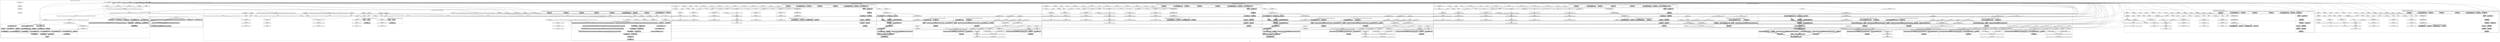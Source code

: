 digraph LYS {
  node [shape=box,fontsize=10];
  subgraph "cluster_test/fixtures/types/structTypes.lys" {
    1 [label="Name: Infinity\n(type (alias Infinity (struct)))", fillcolor=grey];
    2 [label="Name: NDet\n(type (alias NDet (struct)))", fillcolor=grey];
    3 [label="Name: Real\n(type (alias Real (struct number:<null>)))", fillcolor=grey];
    4 [label="Name: Natural\n(type (alias Natural (struct number:<null>)))", fillcolor=grey];
    5 [label="Name: Complex\n(type (alias Complex (struct real:<null> imaginary:<null>)))", fillcolor=grey];
    6 [label="Name: Number\n(type (alias Number (union (alias Infinity (struct)) (alias NDet (struct)) (alias Real (struct number:<null>)) (alias Natural (struct number:<null>)) (alias Complex (struct real:<null> imaginary:<null>)))))", fillcolor=grey];
    7 [label="UnionTypeNode\n(type (union (alias Infinity (struct)) (alias NDet (struct)) (alias Real (struct number:<null>)) (alias Natural (struct number:<null>)) (alias Complex (struct real:<null> imaginary:<null>))))", fillcolor=grey];
    8 [label="Ref: Infinity\n(type (alias Infinity (struct)))", fillcolor=grey];
    9 [label="Ref: NDet\n(type (alias NDet (struct)))", fillcolor=grey];
    10 [label="Ref: Real\n(type (alias Real (struct number:<null>)))", fillcolor=grey];
    11 [label="Ref: Natural\n(type (alias Natural (struct number:<null>)))", fillcolor=grey];
    12 [label="Ref: Complex\n(type (alias Complex (struct real:<null> imaginary:<null>)))", fillcolor=grey];
    13 [label="FunOverload: isComplex\n(fun 'isComplex' ((alias Number)) (alias boolean))", fillcolor=grey];
    14 [label="FunNode: isComplex\n(fun 'isComplex' ((alias Number)) (alias boolean))", fillcolor=grey];
    15 [label="Name: number\n(alias Number (union (alias Infinity (struct)) (alias NDet (struct)) (alias Real (struct number:<null>)) (alias Natural (struct number:<null>)) (alias Complex (struct real:<null> imaginary:<null>))))", fillcolor=grey];
    16 [label="Ref: Number\n(type (alias Number (union (alias Infinity (struct)) (alias NDet (struct)) (alias Real (struct number:<null>)) (alias Natural (struct number:<null>)) (alias Complex (struct real:<null> imaginary:<null>)))))", fillcolor=grey];
    17 [label="Ref: boolean\n(type (alias boolean (native boolean)))", fillcolor=grey];
    18 [label="Name: isComplex\n(fun 'isComplex' ((alias Number)) (alias boolean))", fillcolor=grey];
    19 [label="FunOverload: main\n(fun 'main' () (alias void))", fillcolor=grey];
    20 [label="FunNode: main\n(fun 'main' () (alias void))", fillcolor=grey];
    21 [label="Ref: void\n(type (alias void (native void)))", fillcolor=grey];
    22 [label="Name: main\n(fun 'main' () (alias void))", fillcolor=grey];
    subgraph "cluster_test/fixtures/types/structTypes.lys_0" { rankdir=TB;
      node [style=filled, fillcolor=grey];
      23 [label="BlockNode\n(native void)", fillcolor=grey];
      24 [label="FunctionCallNode\n(alias boolean (native boolean))", fillcolor=grey];
      25 [label="Ref: isComplex\n(fun 'isComplex' ((alias Number)) (alias boolean))", fillcolor=grey];
      26 [label="Ref: Infinity\n(alias Infinity (struct))", fillcolor=grey];
      27 [label="FunctionCallNode\n(alias boolean (native boolean))", fillcolor=grey];
      28 [label="Ref: isComplex\n(fun 'isComplex' ((alias Number)) (alias boolean))", fillcolor=grey];
      29 [label="FunctionCallNode\n(alias Real (struct number:<null>))", fillcolor=grey];
      30 [label="MemberNode\n(fun 'apply' ((alias f32)) (alias Real))", fillcolor=grey];
      31 [label="Ref: Real\n(type (alias Real (struct number:<null>)))", fillcolor=grey];
      32 [label="Float: 0.00000\n(alias f32 (native f32))", fillcolor=grey];
      33 [label="FunctionCallNode\n(alias boolean (native boolean))", fillcolor=grey];
      34 [label="Ref: isComplex\n(fun 'isComplex' ((alias Number)) (alias boolean))", fillcolor=grey];
      35 [label="FunctionCallNode\n(alias Natural (struct number:<null>))", fillcolor=grey];
      36 [label="MemberNode\n(fun 'apply' ((alias i32)) (alias Natural))", fillcolor=grey];
      37 [label="Ref: Natural\n(type (alias Natural (struct number:<null>)))", fillcolor=grey];
      38 [label="Int: 123\n(alias i32 (native i32))", fillcolor=grey];
      39 [label="FunctionCallNode\n(alias boolean (native boolean))", fillcolor=grey];
      40 [label="Ref: isComplex\n(fun 'isComplex' ((alias Number)) (alias boolean))", fillcolor=grey];
      41 [label="FunctionCallNode\n(alias Complex (struct real:<null> imaginary:<null>))", fillcolor=grey];
      42 [label="MemberNode\n(fun 'apply' ((alias f32) (alias f32)) (alias Complex))", fillcolor=grey];
      43 [label="Ref: Complex\n(type (alias Complex (struct real:<null> imaginary:<null>)))", fillcolor=grey];
      44 [label="Float: 0.00000\n(alias f32 (native f32))", fillcolor=grey];
      45 [label="Float: 99.10000\n(alias f32 (native f32))", fillcolor=grey];
      label="test/fixtures/types/structTypes.lys::main()";
    }
    subgraph "cluster_test/fixtures/types/structTypes.lys_1" { rankdir=TB;
      node [style=filled, fillcolor=grey];
      label="child";
    }
    subgraph "cluster_test/fixtures/types/structTypes.lys_2" { rankdir=TB;
      node [style=filled, fillcolor=grey];
      label="child";
    }
    subgraph "cluster_test/fixtures/types/structTypes.lys_3" { rankdir=TB;
      node [style=filled, fillcolor=grey];
      label="child";
    }
    subgraph "cluster_test/fixtures/types/structTypes.lys_4" { rankdir=TB;
      node [style=filled, fillcolor=grey];
      label="child";
    }
    subgraph "cluster_test/fixtures/types/structTypes.lys_5" { rankdir=TB;
      node [style=filled, fillcolor=grey];
      label="expression";
    }
    subgraph "cluster_test/fixtures/types/structTypes.lys_6" { rankdir=TB;
      node [style=filled, fillcolor=grey];
      label="expression";
    }
    subgraph "cluster_test/fixtures/types/structTypes.lys_7" { rankdir=TB;
      node [style=filled, fillcolor=grey];
      label="expression";
    }
    subgraph "cluster_test/fixtures/types/structTypes.lys_8" { rankdir=TB;
      node [style=filled, fillcolor=grey];
      label="expression";
    }
    subgraph "cluster_test/fixtures/types/structTypes.lys_9" { rankdir=TB;
      node [style=filled, fillcolor=grey];
      46 [label="PatternMatcherNode\n(alias boolean (native boolean))", fillcolor=grey];
      47 [label="Ref: number\n(alias Number (union (alias Infinity (struct)) (alias NDet (struct)) (alias Real (struct number:<null>)) (alias Natural (struct number:<null>)) (alias Complex (struct real:<null> imaginary:<null>))))", fillcolor=grey];
      48 [label="MatchCaseIsNode\n(alias boolean (native boolean))", fillcolor=grey];
      49 [label="Ref: Real\n(type (alias Real (struct number:<null>)))", fillcolor=grey];
      50 [label="BooleanLiteral\n(alias boolean (native boolean))", fillcolor=grey];
      51 [label="MatchCaseIsNode\n(alias boolean (native boolean))", fillcolor=grey];
      52 [label="Ref: Natural\n(type (alias Natural (struct number:<null>)))", fillcolor=grey];
      53 [label="BooleanLiteral\n(alias boolean (native boolean))", fillcolor=grey];
      54 [label="MatchDefaultNode\n(alias boolean (native boolean))", fillcolor=grey];
      55 [label="BooleanLiteral\n(alias boolean (native boolean))", fillcolor=grey];
      label="test/fixtures/types/structTypes.lys::isComplex(Number)";
    }
    subgraph "cluster_test/fixtures/types/structTypes.lys_10" { rankdir=TB;
      node [style=filled, fillcolor=grey];
      label="child";
    }
    subgraph "cluster_test/fixtures/types/structTypes.lys_11" { rankdir=TB;
      node [style=filled, fillcolor=grey];
      label="child";
    }
    subgraph "cluster_test/fixtures/types/structTypes.lys_12" { rankdir=TB;
      node [style=filled, fillcolor=grey];
      label="expression";
    }
    subgraph "cluster_test/fixtures/types/structTypes.lys_13" { rankdir=TB;
      node [style=filled, fillcolor=grey];
      label="expression";
    }
    subgraph "cluster_test/fixtures/types/structTypes.lys_14" { rankdir=TB;
      node [style=filled, fillcolor=grey];
      label="test/fixtures/types/structTypes.lys::Number.is(Number | ref)";
    }
    subgraph "cluster_test/fixtures/types/structTypes.lys_15" { rankdir=TB;
      node [style=filled, fillcolor=grey];
      label="child";
    }
    subgraph "cluster_test/fixtures/types/structTypes.lys_16" { rankdir=TB;
      node [style=filled, fillcolor=grey];
      label="child";
    }
    subgraph "cluster_test/fixtures/types/structTypes.lys_17" { rankdir=TB;
      node [style=filled, fillcolor=grey];
      label="child";
    }
    subgraph "cluster_test/fixtures/types/structTypes.lys_18" { rankdir=TB;
      node [style=filled, fillcolor=grey];
      label="expression";
    }
    subgraph "cluster_test/fixtures/types/structTypes.lys_19" { rankdir=TB;
      node [style=filled, fillcolor=grey];
      label="expression";
    }
    subgraph "cluster_test/fixtures/types/structTypes.lys_20" { rankdir=TB;
      node [style=filled, fillcolor=grey];
      label="expression";
    }
    label="test/fixtures/types/structTypes.lys";
  }
  subgraph "cluster_test/fixtures/types/structTypes.lys#Infinity" {
    56 [label="FunOverload: Infinity$discriminant\n(fun 'Infinity$discriminant' () (alias i64))", fillcolor=grey];
    57 [label="FunNode: Infinity$discriminant\n(fun 'Infinity$discriminant' () (alias i64))", fillcolor=grey];
    58 [label="Ref: i64\n(type (alias i64 (native i64)))", fillcolor=grey];
    59 [label="Name: Infinity$discriminant\n(fun 'Infinity$discriminant' () (alias i64))", fillcolor=grey];
    60 [label="FunOverload: apply\n(fun 'apply' () (alias Infinity))", fillcolor=grey];
    61 [label="FunNode: apply\n(fun 'apply' () (alias Infinity))", fillcolor=grey];
    62 [label="Ref: Infinity\n(type (alias Infinity (struct)))", fillcolor=grey];
    63 [label="Name: apply\n(fun 'apply' () (alias Infinity))", fillcolor=grey];
    64 [label="FunOverload: is\n(fun 'is' ((union (alias Infinity) (alias ref))) (alias boolean))", fillcolor=grey];
    65 [label="FunNode: is\n(fun 'is' ((union (alias Infinity) (alias ref))) (alias boolean))", fillcolor=grey];
    66 [label="Name: a\n(union (alias Infinity (struct)) (alias ref (ref ?)))", fillcolor=grey];
    67 [label="UnionTypeNode\n(type (union (alias Infinity (struct)) (alias ref (ref ?))))", fillcolor=grey];
    68 [label="Ref: Infinity\n(type (alias Infinity (struct)))", fillcolor=grey];
    69 [label="Ref: ref\n(type (alias ref (ref ?)))", fillcolor=grey];
    70 [label="Ref: boolean\n(type (alias boolean (native boolean)))", fillcolor=grey];
    71 [label="Name: is\n(fun 'is' ((union (alias Infinity) (alias ref))) (alias boolean))", fillcolor=grey];
    72 [label="FunOverload: ==\n(fun '==' ((alias Infinity) (alias ref)) (alias boolean))", fillcolor=grey];
    73 [label="FunNode: ==\n(fun '==' ((alias Infinity) (alias ref)) (alias boolean))", fillcolor=grey];
    74 [label="Name: a\n(alias Infinity (struct))", fillcolor=grey];
    75 [label="Ref: Infinity\n(type (alias Infinity (struct)))", fillcolor=grey];
    76 [label="Name: b\n(alias ref (ref ?))", fillcolor=grey];
    77 [label="Ref: ref\n(type (alias ref (ref ?)))", fillcolor=grey];
    78 [label="Ref: boolean\n(type (alias boolean (native boolean)))", fillcolor=grey];
    79 [label="Name: ==\n(fun '==' ((alias Infinity) (alias ref)) (alias boolean))", fillcolor=grey];
    80 [label="FunOverload: !=\n(fun '!=' ((alias Infinity) (alias ref)) (alias boolean))", fillcolor=grey];
    81 [label="FunNode: !=\n(fun '!=' ((alias Infinity) (alias ref)) (alias boolean))", fillcolor=grey];
    82 [label="Name: a\n(alias Infinity (struct))", fillcolor=grey];
    83 [label="Ref: Infinity\n(type (alias Infinity (struct)))", fillcolor=grey];
    84 [label="Name: b\n(alias ref (ref ?))", fillcolor=grey];
    85 [label="Ref: ref\n(type (alias ref (ref ?)))", fillcolor=grey];
    86 [label="Ref: boolean\n(type (alias boolean (native boolean)))", fillcolor=grey];
    87 [label="Name: !=\n(fun '!=' ((alias Infinity) (alias ref)) (alias boolean))", fillcolor=grey];
    88 [label="FunOverload: store\n(fun 'store' ((alias ref) (alias Infinity) (alias u32)) (alias void))", fillcolor=grey];
    89 [label="FunNode: store\n(fun 'store' ((alias ref) (alias Infinity) (alias u32)) (alias void))", fillcolor=grey];
    90 [label="Name: lhs\n(alias ref (ref ?))", fillcolor=grey];
    91 [label="Ref: ref\n(type (alias ref (ref ?)))", fillcolor=grey];
    92 [label="Name: rhs\n(alias Infinity (struct))", fillcolor=grey];
    93 [label="Ref: Infinity\n(type (alias Infinity (struct)))", fillcolor=grey];
    94 [label="Name: offset\n(alias u32 (native u32))", fillcolor=grey];
    95 [label="Ref: u32\n(type (alias u32 (native u32)))", fillcolor=grey];
    96 [label="Ref: void\n(type (alias void (native void)))", fillcolor=grey];
    97 [label="Name: store\n(fun 'store' ((alias ref) (alias Infinity) (alias u32)) (alias void))", fillcolor=grey];
    98 [label="FunOverload: load\n(fun 'load' ((alias ref) (alias u32)) (alias Infinity))", fillcolor=grey];
    99 [label="FunNode: load\n(fun 'load' ((alias ref) (alias u32)) (alias Infinity))", fillcolor=grey];
    100 [label="Name: lhs\n(alias ref (ref ?))", fillcolor=grey];
    101 [label="Ref: ref\n(type (alias ref (ref ?)))", fillcolor=grey];
    102 [label="Name: offset\n(alias u32 (native u32))", fillcolor=grey];
    103 [label="Ref: u32\n(type (alias u32 (native u32)))", fillcolor=grey];
    104 [label="Ref: Infinity\n(type (alias Infinity (struct)))", fillcolor=grey];
    105 [label="Name: load\n(fun 'load' ((alias ref) (alias u32)) (alias Infinity))", fillcolor=grey];
    106 [label="FunOverload: as\n(intersection (fun 'as' ((alias Infinity)) (alias ref)) (fun 'as' ((alias Infinity)) (alias Number)))", fillcolor=grey];
    107 [label="FunNode: as\n(fun 'as' ((alias Infinity)) (alias ref))", fillcolor=grey];
    108 [label="Name: lhs\n(alias Infinity (struct))", fillcolor=grey];
    109 [label="Ref: Infinity\n(type (alias Infinity (struct)))", fillcolor=grey];
    110 [label="Ref: ref\n(type (alias ref (ref ?)))", fillcolor=grey];
    111 [label="Name: as\n(intersection (fun 'as' ((alias Infinity)) (alias ref)) (fun 'as' ((alias Infinity)) (alias Number)))", fillcolor=grey];
    subgraph "cluster_test/fixtures/types/structTypes.lys#Infinity_0" { rankdir=TB;
      node [style=filled, fillcolor=grey];
      112 [label="BlockNode\n(alias i64 (native i64))", fillcolor=grey];
      113 [label="ValDecl: discriminant\n(native void)", fillcolor=grey];
      114 [label="Name: discriminant\n(alias u32 (native u32))", fillcolor=grey];
      115 [label="Ref: u32\n(type (alias u32 (native u32)))", fillcolor=grey];
      116 [label="MemberNode\n(native u32)", fillcolor=grey];
      117 [label="Ref: Infinity\n(type (alias Infinity (struct)))", fillcolor=grey];
      118 [label="BinOp: <<\n(alias i64 (native i64))", fillcolor=grey];
      119 [label="AsExpressionNode\n(alias i64 (native i64))", fillcolor=grey];
      120 [label="Ref: discriminant\n(alias u32 (native u32))", fillcolor=grey];
      121 [label="Ref: i64\n(type (alias i64 (native i64)))", fillcolor=grey];
      122 [label="Int: 32\n(alias i32 (native i32))", fillcolor=grey];
      label="test/fixtures/types/structTypes.lys::Infinity.Infinity$discriminant()";
    }
    subgraph "cluster_test/fixtures/types/structTypes.lys#Infinity_1" { rankdir=TB;
      node [style=filled, fillcolor=grey];
      label="test/fixtures/types/structTypes.lys::main()";
    }
    subgraph "cluster_test/fixtures/types/structTypes.lys#Infinity_2" { rankdir=TB;
      node [style=filled, fillcolor=grey];
      label="child";
    }
    subgraph "cluster_test/fixtures/types/structTypes.lys#Infinity_3" { rankdir=TB;
      node [style=filled, fillcolor=grey];
      123 [label="WasmExpressionNode\n(never)", fillcolor=grey];
      124 [label="Ref: Infinity$discriminant\n(fun 'Infinity$discriminant' () (alias i64))", fillcolor=grey];
      label="child";
    }
    subgraph "cluster_test/fixtures/types/structTypes.lys#Infinity_4" { rankdir=TB;
      node [style=filled, fillcolor=grey];
      label="child";
    }
    subgraph "cluster_test/fixtures/types/structTypes.lys#Infinity_5" { rankdir=TB;
      node [style=filled, fillcolor=grey];
      label="child";
    }
    subgraph "cluster_test/fixtures/types/structTypes.lys#Infinity_6" { rankdir=TB;
      node [style=filled, fillcolor=grey];
      label="child";
    }
    subgraph "cluster_test/fixtures/types/structTypes.lys#Infinity_7" { rankdir=TB;
      node [style=filled, fillcolor=grey];
      label="expression";
    }
    subgraph "cluster_test/fixtures/types/structTypes.lys#Infinity_8" { rankdir=TB;
      node [style=filled, fillcolor=grey];
      label="child";
    }
    subgraph "cluster_test/fixtures/types/structTypes.lys#Infinity_9" { rankdir=TB;
      node [style=filled, fillcolor=grey];
      label="test/fixtures/types/structTypes.lys::Infinity.apply()";
    }
    subgraph "cluster_test/fixtures/types/structTypes.lys#Infinity_10" { rankdir=TB;
      node [style=filled, fillcolor=grey];
      label="expression";
    }
    subgraph "cluster_test/fixtures/types/structTypes.lys#Infinity_11" { rankdir=TB;
      node [style=filled, fillcolor=grey];
      label="expression";
    }
    subgraph "cluster_test/fixtures/types/structTypes.lys#Infinity_12" { rankdir=TB;
      node [style=filled, fillcolor=grey];
      label="expression";
    }
    subgraph "cluster_test/fixtures/types/structTypes.lys#Infinity_13" { rankdir=TB;
      node [style=filled, fillcolor=grey];
      label="test/fixtures/types/structTypes.lys::isComplex(Number)";
    }
    subgraph "cluster_test/fixtures/types/structTypes.lys#Infinity_14" { rankdir=TB;
      node [style=filled, fillcolor=grey];
      label="child";
    }
    subgraph "cluster_test/fixtures/types/structTypes.lys#Infinity_15" { rankdir=TB;
      node [style=filled, fillcolor=grey];
      label="child";
    }
    subgraph "cluster_test/fixtures/types/structTypes.lys#Infinity_16" { rankdir=TB;
      node [style=filled, fillcolor=grey];
      label="expression";
    }
    subgraph "cluster_test/fixtures/types/structTypes.lys#Infinity_17" { rankdir=TB;
      node [style=filled, fillcolor=grey];
      label="expression";
    }
    subgraph "cluster_test/fixtures/types/structTypes.lys#Infinity_18" { rankdir=TB;
      node [style=filled, fillcolor=grey];
      label="test/fixtures/types/structTypes.lys::Number.is(Number | ref)";
    }
    subgraph "cluster_test/fixtures/types/structTypes.lys#Infinity_19" { rankdir=TB;
      node [style=filled, fillcolor=grey];
      label="child";
    }
    subgraph "cluster_test/fixtures/types/structTypes.lys#Infinity_20" { rankdir=TB;
      node [style=filled, fillcolor=grey];
      125 [label="WasmExpressionNode\n(never)", fillcolor=grey];
      126 [label="Ref: Infinity$discriminant\n(fun 'Infinity$discriminant' () (alias i64))", fillcolor=grey];
      label="child";
    }
    subgraph "cluster_test/fixtures/types/structTypes.lys#Infinity_21" { rankdir=TB;
      node [style=filled, fillcolor=grey];
      label="child";
    }
    subgraph "cluster_test/fixtures/types/structTypes.lys#Infinity_22" { rankdir=TB;
      node [style=filled, fillcolor=grey];
      label="child";
    }
    subgraph "cluster_test/fixtures/types/structTypes.lys#Infinity_23" { rankdir=TB;
      node [style=filled, fillcolor=grey];
      label="expression";
    }
    subgraph "cluster_test/fixtures/types/structTypes.lys#Infinity_24" { rankdir=TB;
      node [style=filled, fillcolor=grey];
      label="child";
    }
    subgraph "cluster_test/fixtures/types/structTypes.lys#Infinity_25" { rankdir=TB;
      node [style=filled, fillcolor=grey];
      label="test/fixtures/types/structTypes.lys::Infinity.is(Infinity | ref)";
    }
    subgraph "cluster_test/fixtures/types/structTypes.lys#Infinity_26" { rankdir=TB;
      node [style=filled, fillcolor=grey];
      label="expression";
    }
    subgraph "cluster_test/fixtures/types/structTypes.lys#Infinity_27" { rankdir=TB;
      node [style=filled, fillcolor=grey];
      label="expression";
    }
    subgraph "cluster_test/fixtures/types/structTypes.lys#Infinity_28" { rankdir=TB;
      node [style=filled, fillcolor=grey];
      127 [label="WasmExpressionNode\n(never)", fillcolor=grey];
      128 [label="Ref: addressFromRef\n(fun 'addressFromRef' ((alias ref)) (alias u32))", fillcolor=grey];
      label="test/fixtures/types/structTypes.lys::Infinity.load(ref,u32)";
    }
    subgraph "cluster_test/fixtures/types/structTypes.lys#Infinity_29" { rankdir=TB;
      node [style=filled, fillcolor=grey];
      129 [label="WasmExpressionNode\n(never)", fillcolor=grey];
      label="test/fixtures/types/structTypes.lys::Infinity.==(Infinity,ref)";
    }
    subgraph "cluster_test/fixtures/types/structTypes.lys#Infinity_30" { rankdir=TB;
      node [style=filled, fillcolor=grey];
      130 [label="WasmExpressionNode\n(never)", fillcolor=grey];
      label="test/fixtures/types/structTypes.lys::Infinity.!=(Infinity,ref)";
    }
    subgraph "cluster_test/fixtures/types/structTypes.lys#Infinity_31" { rankdir=TB;
      node [style=filled, fillcolor=grey];
      131 [label="WasmExpressionNode\n(never)", fillcolor=grey];
      132 [label="Ref: addressFromRef\n(fun 'addressFromRef' ((alias ref)) (alias u32))", fillcolor=grey];
      label="test/fixtures/types/structTypes.lys::Infinity.store(ref,Infinity,u32)";
    }
    subgraph "cluster_test/fixtures/types/structTypes.lys#Infinity_32" { rankdir=TB;
      node [style=filled, fillcolor=grey];
      133 [label="WasmExpressionNode\n(never)", fillcolor=grey];
      label="test/fixtures/types/structTypes.lys::Infinity.as(Infinity)";
    }
    label="test/fixtures/types/structTypes.lys#Infinity";
  }
  subgraph "cluster_test/fixtures/types/structTypes.lys#Number" {
    134 [label="FunNode: as\n(fun 'as' ((alias Infinity)) (alias Number))", fillcolor=grey];
    135 [label="Name: lhs\n(alias Infinity (struct))", fillcolor=grey];
    136 [label="Ref: Infinity\n(type (alias Infinity (struct)))", fillcolor=grey];
    137 [label="Ref: Number\n(type (alias Number (union (alias Infinity (struct)) (alias NDet (struct)) (alias Real (struct number:<null>)) (alias Natural (struct number:<null>)) (alias Complex (struct real:<null> imaginary:<null>)))))", fillcolor=grey];
    138 [label="FunNode: as\n(fun 'as' ((alias NDet)) (alias Number))", fillcolor=grey];
    139 [label="Name: lhs\n(alias NDet (struct))", fillcolor=grey];
    140 [label="Ref: NDet\n(type (alias NDet (struct)))", fillcolor=grey];
    141 [label="Ref: Number\n(type (alias Number (union (alias Infinity (struct)) (alias NDet (struct)) (alias Real (struct number:<null>)) (alias Natural (struct number:<null>)) (alias Complex (struct real:<null> imaginary:<null>)))))", fillcolor=grey];
    142 [label="FunNode: as\n(fun 'as' ((alias Real)) (alias Number))", fillcolor=grey];
    143 [label="Name: lhs\n(alias Real (struct number:<null>))", fillcolor=grey];
    144 [label="Ref: Real\n(type (alias Real (struct number:<null>)))", fillcolor=grey];
    145 [label="Ref: Number\n(type (alias Number (union (alias Infinity (struct)) (alias NDet (struct)) (alias Real (struct number:<null>)) (alias Natural (struct number:<null>)) (alias Complex (struct real:<null> imaginary:<null>)))))", fillcolor=grey];
    146 [label="FunNode: as\n(fun 'as' ((alias Natural)) (alias Number))", fillcolor=grey];
    147 [label="Name: lhs\n(alias Natural (struct number:<null>))", fillcolor=grey];
    148 [label="Ref: Natural\n(type (alias Natural (struct number:<null>)))", fillcolor=grey];
    149 [label="Ref: Number\n(type (alias Number (union (alias Infinity (struct)) (alias NDet (struct)) (alias Real (struct number:<null>)) (alias Natural (struct number:<null>)) (alias Complex (struct real:<null> imaginary:<null>)))))", fillcolor=grey];
    150 [label="FunNode: as\n(fun 'as' ((alias Complex)) (alias Number))", fillcolor=grey];
    151 [label="Name: lhs\n(alias Complex (struct real:<null> imaginary:<null>))", fillcolor=grey];
    152 [label="Ref: Complex\n(type (alias Complex (struct real:<null> imaginary:<null>)))", fillcolor=grey];
    153 [label="Ref: Number\n(type (alias Number (union (alias Infinity (struct)) (alias NDet (struct)) (alias Real (struct number:<null>)) (alias Natural (struct number:<null>)) (alias Complex (struct real:<null> imaginary:<null>)))))", fillcolor=grey];
    154 [label="FunOverload: is\n(fun 'is' ((union (alias Number) (alias ref))) (alias boolean))", fillcolor=grey];
    155 [label="FunNode: is\n(fun 'is' ((union (alias Number) (alias ref))) (alias boolean))", fillcolor=grey];
    156 [label="Name: a\n(union (alias Number (union (alias Infinity (struct)) (alias NDet (struct)) (alias Real (struct number:<null>)) (alias Natural (struct number:<null>)) (alias Complex (struct real:<null> imaginary:<null>)))) (alias ref (ref ?)))", fillcolor=grey];
    157 [label="UnionTypeNode\n(type (union (alias Number (union (alias Infinity (struct)) (alias NDet (struct)) (alias Real (struct number:<null>)) (alias Natural (struct number:<null>)) (alias Complex (struct real:<null> imaginary:<null>)))) (alias ref (ref ?))))", fillcolor=grey];
    158 [label="Ref: Number\n(type (alias Number (union (alias Infinity (struct)) (alias NDet (struct)) (alias Real (struct number:<null>)) (alias Natural (struct number:<null>)) (alias Complex (struct real:<null> imaginary:<null>)))))", fillcolor=grey];
    159 [label="Ref: ref\n(type (alias ref (ref ?)))", fillcolor=grey];
    160 [label="Ref: boolean\n(type (alias boolean (native boolean)))", fillcolor=grey];
    161 [label="Name: is\n(fun 'is' ((union (alias Number) (alias ref))) (alias boolean))", fillcolor=grey];
    162 [label="FunOverload: as\n(fun 'as' ((alias Number)) (alias ref))", fillcolor=grey];
    163 [label="FunNode: as\n(fun 'as' ((alias Number)) (alias ref))", fillcolor=grey];
    164 [label="Name: a\n(alias Number (union (alias Infinity (struct)) (alias NDet (struct)) (alias Real (struct number:<null>)) (alias Natural (struct number:<null>)) (alias Complex (struct real:<null> imaginary:<null>))))", fillcolor=grey];
    165 [label="Ref: Number\n(type (alias Number (union (alias Infinity (struct)) (alias NDet (struct)) (alias Real (struct number:<null>)) (alias Natural (struct number:<null>)) (alias Complex (struct real:<null> imaginary:<null>)))))", fillcolor=grey];
    166 [label="Ref: ref\n(type (alias ref (ref ?)))", fillcolor=grey];
    167 [label="Name: as\n(fun 'as' ((alias Number)) (alias ref))", fillcolor=grey];
    168 [label="FunOverload: ==\n(fun '==' ((alias ref) (alias ref)) (alias boolean))", fillcolor=grey];
    169 [label="FunNode: ==\n(fun '==' ((alias ref) (alias ref)) (alias boolean))", fillcolor=grey];
    170 [label="Name: lhs\n(alias ref (ref ?))", fillcolor=grey];
    171 [label="Ref: ref\n(type (alias ref (ref ?)))", fillcolor=grey];
    172 [label="Name: rhs\n(alias ref (ref ?))", fillcolor=grey];
    173 [label="Ref: ref\n(type (alias ref (ref ?)))", fillcolor=grey];
    174 [label="Ref: boolean\n(type (alias boolean (native boolean)))", fillcolor=grey];
    175 [label="Name: ==\n(fun '==' ((alias ref) (alias ref)) (alias boolean))", fillcolor=grey];
    176 [label="FunOverload: !=\n(fun '!=' ((alias ref) (alias ref)) (alias boolean))", fillcolor=grey];
    177 [label="FunNode: !=\n(fun '!=' ((alias ref) (alias ref)) (alias boolean))", fillcolor=grey];
    178 [label="Name: lhs\n(alias ref (ref ?))", fillcolor=grey];
    179 [label="Ref: ref\n(type (alias ref (ref ?)))", fillcolor=grey];
    180 [label="Name: rhs\n(alias ref (ref ?))", fillcolor=grey];
    181 [label="Ref: ref\n(type (alias ref (ref ?)))", fillcolor=grey];
    182 [label="Ref: boolean\n(type (alias boolean (native boolean)))", fillcolor=grey];
    183 [label="Name: !=\n(fun '!=' ((alias ref) (alias ref)) (alias boolean))", fillcolor=grey];
    184 [label="FunOverload: store\n(fun 'store' ((alias ref) (alias Number) (alias u32)) (alias void))", fillcolor=grey];
    185 [label="FunNode: store\n(fun 'store' ((alias ref) (alias Number) (alias u32)) (alias void))", fillcolor=grey];
    186 [label="Name: lhs\n(alias ref (ref ?))", fillcolor=grey];
    187 [label="Ref: ref\n(type (alias ref (ref ?)))", fillcolor=grey];
    188 [label="Name: rhs\n(alias Number (union (alias Infinity (struct)) (alias NDet (struct)) (alias Real (struct number:<null>)) (alias Natural (struct number:<null>)) (alias Complex (struct real:<null> imaginary:<null>))))", fillcolor=grey];
    189 [label="Ref: Number\n(type (alias Number (union (alias Infinity (struct)) (alias NDet (struct)) (alias Real (struct number:<null>)) (alias Natural (struct number:<null>)) (alias Complex (struct real:<null> imaginary:<null>)))))", fillcolor=grey];
    190 [label="Name: offset\n(alias u32 (native u32))", fillcolor=grey];
    191 [label="Ref: u32\n(type (alias u32 (native u32)))", fillcolor=grey];
    192 [label="Ref: void\n(type (alias void (native void)))", fillcolor=grey];
    193 [label="Name: store\n(fun 'store' ((alias ref) (alias Number) (alias u32)) (alias void))", fillcolor=grey];
    194 [label="FunOverload: load\n(fun 'load' ((alias ref) (alias u32)) (alias Number))", fillcolor=grey];
    195 [label="FunNode: load\n(fun 'load' ((alias ref) (alias u32)) (alias Number))", fillcolor=grey];
    196 [label="Name: lhs\n(alias ref (ref ?))", fillcolor=grey];
    197 [label="Ref: ref\n(type (alias ref (ref ?)))", fillcolor=grey];
    198 [label="Name: offset\n(alias u32 (native u32))", fillcolor=grey];
    199 [label="Ref: u32\n(type (alias u32 (native u32)))", fillcolor=grey];
    200 [label="Ref: Number\n(type (alias Number (union (alias Infinity (struct)) (alias NDet (struct)) (alias Real (struct number:<null>)) (alias Natural (struct number:<null>)) (alias Complex (struct real:<null> imaginary:<null>)))))", fillcolor=grey];
    201 [label="Name: load\n(fun 'load' ((alias ref) (alias u32)) (alias Number))", fillcolor=grey];
    subgraph "cluster_test/fixtures/types/structTypes.lys#Number_0" { rankdir=TB;
      node [style=filled, fillcolor=grey];
      202 [label="BinOp: ==\n(alias boolean (native boolean))", fillcolor=grey];
      203 [label="Ref: lhs\n(alias ref (ref ?))", fillcolor=grey];
      204 [label="Ref: rhs\n(alias ref (ref ?))", fillcolor=grey];
      label="test/fixtures/types/structTypes.lys::Number.==(ref,ref)";
    }
    subgraph "cluster_test/fixtures/types/structTypes.lys#Number_1" { rankdir=TB;
      node [style=filled, fillcolor=grey];
      205 [label="BinOp: !=\n(alias boolean (native boolean))", fillcolor=grey];
      206 [label="Ref: lhs\n(alias ref (ref ?))", fillcolor=grey];
      207 [label="Ref: rhs\n(alias ref (ref ?))", fillcolor=grey];
      label="test/fixtures/types/structTypes.lys::Number.!=(ref,ref)";
    }
    subgraph "cluster_test/fixtures/types/structTypes.lys#Number_2" { rankdir=TB;
      node [style=filled, fillcolor=grey];
      label="test/fixtures/types/structTypes.lys::main()";
    }
    subgraph "cluster_test/fixtures/types/structTypes.lys#Number_3" { rankdir=TB;
      node [style=filled, fillcolor=grey];
      label="child";
    }
    subgraph "cluster_test/fixtures/types/structTypes.lys#Number_4" { rankdir=TB;
      node [style=filled, fillcolor=grey];
      label="child";
    }
    subgraph "cluster_test/fixtures/types/structTypes.lys#Number_5" { rankdir=TB;
      node [style=filled, fillcolor=grey];
      label="child";
    }
    subgraph "cluster_test/fixtures/types/structTypes.lys#Number_6" { rankdir=TB;
      node [style=filled, fillcolor=grey];
      label="child";
    }
    subgraph "cluster_test/fixtures/types/structTypes.lys#Number_7" { rankdir=TB;
      node [style=filled, fillcolor=grey];
      label="expression";
    }
    subgraph "cluster_test/fixtures/types/structTypes.lys#Number_8" { rankdir=TB;
      node [style=filled, fillcolor=grey];
      label="expression";
    }
    subgraph "cluster_test/fixtures/types/structTypes.lys#Number_9" { rankdir=TB;
      node [style=filled, fillcolor=grey];
      label="expression";
    }
    subgraph "cluster_test/fixtures/types/structTypes.lys#Number_10" { rankdir=TB;
      node [style=filled, fillcolor=grey];
      label="expression";
    }
    subgraph "cluster_test/fixtures/types/structTypes.lys#Number_11" { rankdir=TB;
      node [style=filled, fillcolor=grey];
      208 [label="WasmExpressionNode\n(never)", fillcolor=grey];
      209 [label="Ref: addressFromRef\n(fun 'addressFromRef' ((alias ref)) (alias u32))", fillcolor=grey];
      label="test/fixtures/types/structTypes.lys::Number.load(ref,u32)";
    }
    subgraph "cluster_test/fixtures/types/structTypes.lys#Number_12" { rankdir=TB;
      node [style=filled, fillcolor=grey];
      210 [label="WasmExpressionNode\n(never)", fillcolor=grey];
      label="test/fixtures/types/structTypes.lys::Number.as(Number)";
    }
    subgraph "cluster_test/fixtures/types/structTypes.lys#Number_13" { rankdir=TB;
      node [style=filled, fillcolor=grey];
      211 [label="WasmExpressionNode\n(never)", fillcolor=grey];
      212 [label="Ref: addressFromRef\n(fun 'addressFromRef' ((alias ref)) (alias u32))", fillcolor=grey];
      label="test/fixtures/types/structTypes.lys::Number.store(ref,Number,u32)";
    }
    subgraph "cluster_test/fixtures/types/structTypes.lys#Number_14" { rankdir=TB;
      node [style=filled, fillcolor=grey];
      label="test/fixtures/types/structTypes.lys::isComplex(Number)";
    }
    subgraph "cluster_test/fixtures/types/structTypes.lys#Number_15" { rankdir=TB;
      node [style=filled, fillcolor=grey];
      label="child";
    }
    subgraph "cluster_test/fixtures/types/structTypes.lys#Number_16" { rankdir=TB;
      node [style=filled, fillcolor=grey];
      label="child";
    }
    subgraph "cluster_test/fixtures/types/structTypes.lys#Number_17" { rankdir=TB;
      node [style=filled, fillcolor=grey];
      label="expression";
    }
    subgraph "cluster_test/fixtures/types/structTypes.lys#Number_18" { rankdir=TB;
      node [style=filled, fillcolor=grey];
      label="expression";
    }
    subgraph "cluster_test/fixtures/types/structTypes.lys#Number_19" { rankdir=TB;
      node [style=filled, fillcolor=grey];
      213 [label="BlockNode\n(alias boolean (native boolean))", fillcolor=grey];
      214 [label="BinOp: ||\n(alias boolean (native boolean))", fillcolor=grey];
      215 [label="BinOp: ||\n(alias boolean (native boolean))", fillcolor=grey];
      216 [label="BinOp: ||\n(alias boolean (native boolean))", fillcolor=grey];
      217 [label="BinOp: ||\n(alias boolean (native boolean))", fillcolor=grey];
      218 [label="IsExpressionNode\n(alias boolean (native boolean))", fillcolor=grey];
      219 [label="Ref: a\n(union (alias Number (union (alias Infinity (struct)) (alias NDet (struct)) (alias Real (struct number:<null>)) (alias Natural (struct number:<null>)) (alias Complex (struct real:<null> imaginary:<null>)))) (alias ref (ref ?)))", fillcolor=grey];
      220 [label="Ref: Infinity\n(type (alias Infinity (struct)))", fillcolor=grey];
      221 [label="IsExpressionNode\n(alias boolean (native boolean))", fillcolor=grey];
      222 [label="Ref: a\n(union (alias Number (union (alias Infinity (struct)) (alias NDet (struct)) (alias Real (struct number:<null>)) (alias Natural (struct number:<null>)) (alias Complex (struct real:<null> imaginary:<null>)))) (alias ref (ref ?)))", fillcolor=grey];
      223 [label="Ref: NDet\n(type (alias NDet (struct)))", fillcolor=grey];
      224 [label="IsExpressionNode\n(alias boolean (native boolean))", fillcolor=grey];
      225 [label="Ref: a\n(union (alias Number (union (alias Infinity (struct)) (alias NDet (struct)) (alias Real (struct number:<null>)) (alias Natural (struct number:<null>)) (alias Complex (struct real:<null> imaginary:<null>)))) (alias ref (ref ?)))", fillcolor=grey];
      226 [label="Ref: Real\n(type (alias Real (struct number:<null>)))", fillcolor=grey];
      227 [label="IsExpressionNode\n(alias boolean (native boolean))", fillcolor=grey];
      228 [label="Ref: a\n(union (alias Number (union (alias Infinity (struct)) (alias NDet (struct)) (alias Real (struct number:<null>)) (alias Natural (struct number:<null>)) (alias Complex (struct real:<null> imaginary:<null>)))) (alias ref (ref ?)))", fillcolor=grey];
      229 [label="Ref: Natural\n(type (alias Natural (struct number:<null>)))", fillcolor=grey];
      230 [label="IsExpressionNode\n(alias boolean (native boolean))", fillcolor=grey];
      231 [label="Ref: a\n(union (alias Number (union (alias Infinity (struct)) (alias NDet (struct)) (alias Real (struct number:<null>)) (alias Natural (struct number:<null>)) (alias Complex (struct real:<null> imaginary:<null>)))) (alias ref (ref ?)))", fillcolor=grey];
      232 [label="Ref: Complex\n(type (alias Complex (struct real:<null> imaginary:<null>)))", fillcolor=grey];
      label="test/fixtures/types/structTypes.lys::Number.is(Number | ref)";
    }
    subgraph "cluster_test/fixtures/types/structTypes.lys#Number_20" { rankdir=TB;
      node [style=filled, fillcolor=grey];
      label="child";
    }
    subgraph "cluster_test/fixtures/types/structTypes.lys#Number_21" { rankdir=TB;
      node [style=filled, fillcolor=grey];
      label="child";
    }
    subgraph "cluster_test/fixtures/types/structTypes.lys#Number_22" { rankdir=TB;
      node [style=filled, fillcolor=grey];
      label="child";
    }
    subgraph "cluster_test/fixtures/types/structTypes.lys#Number_23" { rankdir=TB;
      node [style=filled, fillcolor=grey];
      label="expression";
    }
    subgraph "cluster_test/fixtures/types/structTypes.lys#Number_24" { rankdir=TB;
      node [style=filled, fillcolor=grey];
      label="expression";
    }
    subgraph "cluster_test/fixtures/types/structTypes.lys#Number_25" { rankdir=TB;
      node [style=filled, fillcolor=grey];
      label="expression";
    }
    subgraph "cluster_test/fixtures/types/structTypes.lys#Number_26" { rankdir=TB;
      node [style=filled, fillcolor=grey];
      233 [label="WasmExpressionNode\n(never)", fillcolor=grey];
      label="test/fixtures/types/structTypes.lys::Infinity.as_1(Infinity)";
    }
    subgraph "cluster_test/fixtures/types/structTypes.lys#Number_27" { rankdir=TB;
      node [style=filled, fillcolor=grey];
      234 [label="WasmExpressionNode\n(never)", fillcolor=grey];
      label="test/fixtures/types/structTypes.lys::NDet.as_1(NDet)";
    }
    subgraph "cluster_test/fixtures/types/structTypes.lys#Number_28" { rankdir=TB;
      node [style=filled, fillcolor=grey];
      235 [label="WasmExpressionNode\n(never)", fillcolor=grey];
      label="test/fixtures/types/structTypes.lys::Real.as_1(Real)";
    }
    subgraph "cluster_test/fixtures/types/structTypes.lys#Number_29" { rankdir=TB;
      node [style=filled, fillcolor=grey];
      236 [label="WasmExpressionNode\n(never)", fillcolor=grey];
      label="test/fixtures/types/structTypes.lys::Natural.as_1(Natural)";
    }
    subgraph "cluster_test/fixtures/types/structTypes.lys#Number_30" { rankdir=TB;
      node [style=filled, fillcolor=grey];
      237 [label="WasmExpressionNode\n(never)", fillcolor=grey];
      label="test/fixtures/types/structTypes.lys::Complex.as_1(Complex)";
    }
    label="test/fixtures/types/structTypes.lys#Number";
  }
  subgraph "cluster_test/fixtures/types/structTypes.lys#NDet" {
    238 [label="FunOverload: NDet$discriminant\n(fun 'NDet$discriminant' () (alias i64))", fillcolor=grey];
    239 [label="FunNode: NDet$discriminant\n(fun 'NDet$discriminant' () (alias i64))", fillcolor=grey];
    240 [label="Ref: i64\n(type (alias i64 (native i64)))", fillcolor=grey];
    241 [label="Name: NDet$discriminant\n(fun 'NDet$discriminant' () (alias i64))", fillcolor=grey];
    242 [label="FunOverload: apply\n(fun 'apply' () (alias NDet))", fillcolor=grey];
    243 [label="FunNode: apply\n(fun 'apply' () (alias NDet))", fillcolor=grey];
    244 [label="Ref: NDet\n(type (alias NDet (struct)))", fillcolor=grey];
    245 [label="Name: apply\n(fun 'apply' () (alias NDet))", fillcolor=grey];
    246 [label="FunOverload: is\n(fun 'is' ((union (alias NDet) (alias ref))) (alias boolean))", fillcolor=grey];
    247 [label="FunNode: is\n(fun 'is' ((union (alias NDet) (alias ref))) (alias boolean))", fillcolor=grey];
    248 [label="Name: a\n(union (alias NDet (struct)) (alias ref (ref ?)))", fillcolor=grey];
    249 [label="UnionTypeNode\n(type (union (alias NDet (struct)) (alias ref (ref ?))))", fillcolor=grey];
    250 [label="Ref: NDet\n(type (alias NDet (struct)))", fillcolor=grey];
    251 [label="Ref: ref\n(type (alias ref (ref ?)))", fillcolor=grey];
    252 [label="Ref: boolean\n(type (alias boolean (native boolean)))", fillcolor=grey];
    253 [label="Name: is\n(fun 'is' ((union (alias NDet) (alias ref))) (alias boolean))", fillcolor=grey];
    254 [label="FunOverload: ==\n(fun '==' ((alias NDet) (alias ref)) (alias boolean))", fillcolor=grey];
    255 [label="FunNode: ==\n(fun '==' ((alias NDet) (alias ref)) (alias boolean))", fillcolor=grey];
    256 [label="Name: a\n(alias NDet (struct))", fillcolor=grey];
    257 [label="Ref: NDet\n(type (alias NDet (struct)))", fillcolor=grey];
    258 [label="Name: b\n(alias ref (ref ?))", fillcolor=grey];
    259 [label="Ref: ref\n(type (alias ref (ref ?)))", fillcolor=grey];
    260 [label="Ref: boolean\n(type (alias boolean (native boolean)))", fillcolor=grey];
    261 [label="Name: ==\n(fun '==' ((alias NDet) (alias ref)) (alias boolean))", fillcolor=grey];
    262 [label="FunOverload: !=\n(fun '!=' ((alias NDet) (alias ref)) (alias boolean))", fillcolor=grey];
    263 [label="FunNode: !=\n(fun '!=' ((alias NDet) (alias ref)) (alias boolean))", fillcolor=grey];
    264 [label="Name: a\n(alias NDet (struct))", fillcolor=grey];
    265 [label="Ref: NDet\n(type (alias NDet (struct)))", fillcolor=grey];
    266 [label="Name: b\n(alias ref (ref ?))", fillcolor=grey];
    267 [label="Ref: ref\n(type (alias ref (ref ?)))", fillcolor=grey];
    268 [label="Ref: boolean\n(type (alias boolean (native boolean)))", fillcolor=grey];
    269 [label="Name: !=\n(fun '!=' ((alias NDet) (alias ref)) (alias boolean))", fillcolor=grey];
    270 [label="FunOverload: store\n(fun 'store' ((alias ref) (alias NDet) (alias u32)) (alias void))", fillcolor=grey];
    271 [label="FunNode: store\n(fun 'store' ((alias ref) (alias NDet) (alias u32)) (alias void))", fillcolor=grey];
    272 [label="Name: lhs\n(alias ref (ref ?))", fillcolor=grey];
    273 [label="Ref: ref\n(type (alias ref (ref ?)))", fillcolor=grey];
    274 [label="Name: rhs\n(alias NDet (struct))", fillcolor=grey];
    275 [label="Ref: NDet\n(type (alias NDet (struct)))", fillcolor=grey];
    276 [label="Name: offset\n(alias u32 (native u32))", fillcolor=grey];
    277 [label="Ref: u32\n(type (alias u32 (native u32)))", fillcolor=grey];
    278 [label="Ref: void\n(type (alias void (native void)))", fillcolor=grey];
    279 [label="Name: store\n(fun 'store' ((alias ref) (alias NDet) (alias u32)) (alias void))", fillcolor=grey];
    280 [label="FunOverload: load\n(fun 'load' ((alias ref) (alias u32)) (alias NDet))", fillcolor=grey];
    281 [label="FunNode: load\n(fun 'load' ((alias ref) (alias u32)) (alias NDet))", fillcolor=grey];
    282 [label="Name: lhs\n(alias ref (ref ?))", fillcolor=grey];
    283 [label="Ref: ref\n(type (alias ref (ref ?)))", fillcolor=grey];
    284 [label="Name: offset\n(alias u32 (native u32))", fillcolor=grey];
    285 [label="Ref: u32\n(type (alias u32 (native u32)))", fillcolor=grey];
    286 [label="Ref: NDet\n(type (alias NDet (struct)))", fillcolor=grey];
    287 [label="Name: load\n(fun 'load' ((alias ref) (alias u32)) (alias NDet))", fillcolor=grey];
    288 [label="FunOverload: as\n(intersection (fun 'as' ((alias NDet)) (alias ref)) (fun 'as' ((alias NDet)) (alias Number)))", fillcolor=grey];
    289 [label="FunNode: as\n(fun 'as' ((alias NDet)) (alias ref))", fillcolor=grey];
    290 [label="Name: lhs\n(alias NDet (struct))", fillcolor=grey];
    291 [label="Ref: NDet\n(type (alias NDet (struct)))", fillcolor=grey];
    292 [label="Ref: ref\n(type (alias ref (ref ?)))", fillcolor=grey];
    293 [label="Name: as\n(intersection (fun 'as' ((alias NDet)) (alias ref)) (fun 'as' ((alias NDet)) (alias Number)))", fillcolor=grey];
    subgraph "cluster_test/fixtures/types/structTypes.lys#NDet_0" { rankdir=TB;
      node [style=filled, fillcolor=grey];
      294 [label="BlockNode\n(alias i64 (native i64))", fillcolor=grey];
      295 [label="ValDecl: discriminant\n(native void)", fillcolor=grey];
      296 [label="Name: discriminant\n(alias u32 (native u32))", fillcolor=grey];
      297 [label="Ref: u32\n(type (alias u32 (native u32)))", fillcolor=grey];
      298 [label="MemberNode\n(native u32)", fillcolor=grey];
      299 [label="Ref: NDet\n(type (alias NDet (struct)))", fillcolor=grey];
      300 [label="BinOp: <<\n(alias i64 (native i64))", fillcolor=grey];
      301 [label="AsExpressionNode\n(alias i64 (native i64))", fillcolor=grey];
      302 [label="Ref: discriminant\n(alias u32 (native u32))", fillcolor=grey];
      303 [label="Ref: i64\n(type (alias i64 (native i64)))", fillcolor=grey];
      304 [label="Int: 32\n(alias i32 (native i32))", fillcolor=grey];
      label="test/fixtures/types/structTypes.lys::NDet.NDet$discriminant()";
    }
    subgraph "cluster_test/fixtures/types/structTypes.lys#NDet_1" { rankdir=TB;
      node [style=filled, fillcolor=grey];
      label="test/fixtures/types/structTypes.lys::main()";
    }
    subgraph "cluster_test/fixtures/types/structTypes.lys#NDet_2" { rankdir=TB;
      node [style=filled, fillcolor=grey];
      label="child";
    }
    subgraph "cluster_test/fixtures/types/structTypes.lys#NDet_3" { rankdir=TB;
      node [style=filled, fillcolor=grey];
      label="child";
    }
    subgraph "cluster_test/fixtures/types/structTypes.lys#NDet_4" { rankdir=TB;
      node [style=filled, fillcolor=grey];
      label="child";
    }
    subgraph "cluster_test/fixtures/types/structTypes.lys#NDet_5" { rankdir=TB;
      node [style=filled, fillcolor=grey];
      label="child";
    }
    subgraph "cluster_test/fixtures/types/structTypes.lys#NDet_6" { rankdir=TB;
      node [style=filled, fillcolor=grey];
      label="expression";
    }
    subgraph "cluster_test/fixtures/types/structTypes.lys#NDet_7" { rankdir=TB;
      node [style=filled, fillcolor=grey];
      label="expression";
    }
    subgraph "cluster_test/fixtures/types/structTypes.lys#NDet_8" { rankdir=TB;
      node [style=filled, fillcolor=grey];
      label="expression";
    }
    subgraph "cluster_test/fixtures/types/structTypes.lys#NDet_9" { rankdir=TB;
      node [style=filled, fillcolor=grey];
      label="expression";
    }
    subgraph "cluster_test/fixtures/types/structTypes.lys#NDet_10" { rankdir=TB;
      node [style=filled, fillcolor=grey];
      label="test/fixtures/types/structTypes.lys::isComplex(Number)";
    }
    subgraph "cluster_test/fixtures/types/structTypes.lys#NDet_11" { rankdir=TB;
      node [style=filled, fillcolor=grey];
      label="child";
    }
    subgraph "cluster_test/fixtures/types/structTypes.lys#NDet_12" { rankdir=TB;
      node [style=filled, fillcolor=grey];
      label="child";
    }
    subgraph "cluster_test/fixtures/types/structTypes.lys#NDet_13" { rankdir=TB;
      node [style=filled, fillcolor=grey];
      label="expression";
    }
    subgraph "cluster_test/fixtures/types/structTypes.lys#NDet_14" { rankdir=TB;
      node [style=filled, fillcolor=grey];
      label="expression";
    }
    subgraph "cluster_test/fixtures/types/structTypes.lys#NDet_15" { rankdir=TB;
      node [style=filled, fillcolor=grey];
      label="test/fixtures/types/structTypes.lys::Number.is(Number | ref)";
    }
    subgraph "cluster_test/fixtures/types/structTypes.lys#NDet_16" { rankdir=TB;
      node [style=filled, fillcolor=grey];
      label="child";
    }
    subgraph "cluster_test/fixtures/types/structTypes.lys#NDet_17" { rankdir=TB;
      node [style=filled, fillcolor=grey];
      label="child";
    }
    subgraph "cluster_test/fixtures/types/structTypes.lys#NDet_18" { rankdir=TB;
      node [style=filled, fillcolor=grey];
      305 [label="WasmExpressionNode\n(never)", fillcolor=grey];
      306 [label="Ref: NDet$discriminant\n(fun 'NDet$discriminant' () (alias i64))", fillcolor=grey];
      label="child";
    }
    subgraph "cluster_test/fixtures/types/structTypes.lys#NDet_19" { rankdir=TB;
      node [style=filled, fillcolor=grey];
      label="child";
    }
    subgraph "cluster_test/fixtures/types/structTypes.lys#NDet_20" { rankdir=TB;
      node [style=filled, fillcolor=grey];
      label="expression";
    }
    subgraph "cluster_test/fixtures/types/structTypes.lys#NDet_21" { rankdir=TB;
      node [style=filled, fillcolor=grey];
      label="expression";
    }
    subgraph "cluster_test/fixtures/types/structTypes.lys#NDet_22" { rankdir=TB;
      node [style=filled, fillcolor=grey];
      label="child";
    }
    subgraph "cluster_test/fixtures/types/structTypes.lys#NDet_23" { rankdir=TB;
      node [style=filled, fillcolor=grey];
      label="test/fixtures/types/structTypes.lys::NDet.is(NDet | ref)";
    }
    subgraph "cluster_test/fixtures/types/structTypes.lys#NDet_24" { rankdir=TB;
      node [style=filled, fillcolor=grey];
      label="expression";
    }
    subgraph "cluster_test/fixtures/types/structTypes.lys#NDet_25" { rankdir=TB;
      node [style=filled, fillcolor=grey];
      307 [label="WasmExpressionNode\n(never)", fillcolor=grey];
      308 [label="Ref: NDet$discriminant\n(fun 'NDet$discriminant' () (alias i64))", fillcolor=grey];
      label="test/fixtures/types/structTypes.lys::NDet.apply()";
    }
    subgraph "cluster_test/fixtures/types/structTypes.lys#NDet_26" { rankdir=TB;
      node [style=filled, fillcolor=grey];
      309 [label="WasmExpressionNode\n(never)", fillcolor=grey];
      310 [label="Ref: addressFromRef\n(fun 'addressFromRef' ((alias ref)) (alias u32))", fillcolor=grey];
      label="test/fixtures/types/structTypes.lys::NDet.load(ref,u32)";
    }
    subgraph "cluster_test/fixtures/types/structTypes.lys#NDet_27" { rankdir=TB;
      node [style=filled, fillcolor=grey];
      311 [label="WasmExpressionNode\n(never)", fillcolor=grey];
      label="test/fixtures/types/structTypes.lys::NDet.==(NDet,ref)";
    }
    subgraph "cluster_test/fixtures/types/structTypes.lys#NDet_28" { rankdir=TB;
      node [style=filled, fillcolor=grey];
      312 [label="WasmExpressionNode\n(never)", fillcolor=grey];
      label="test/fixtures/types/structTypes.lys::NDet.!=(NDet,ref)";
    }
    subgraph "cluster_test/fixtures/types/structTypes.lys#NDet_29" { rankdir=TB;
      node [style=filled, fillcolor=grey];
      313 [label="WasmExpressionNode\n(never)", fillcolor=grey];
      314 [label="Ref: addressFromRef\n(fun 'addressFromRef' ((alias ref)) (alias u32))", fillcolor=grey];
      label="test/fixtures/types/structTypes.lys::NDet.store(ref,NDet,u32)";
    }
    subgraph "cluster_test/fixtures/types/structTypes.lys#NDet_30" { rankdir=TB;
      node [style=filled, fillcolor=grey];
      315 [label="WasmExpressionNode\n(never)", fillcolor=grey];
      label="test/fixtures/types/structTypes.lys::NDet.as(NDet)";
    }
    label="test/fixtures/types/structTypes.lys#NDet";
  }
  subgraph "cluster_test/fixtures/types/structTypes.lys#Real" {
    316 [label="FunOverload: Real$discriminant\n(fun 'Real$discriminant' () (alias u64))", fillcolor=grey];
    317 [label="FunNode: Real$discriminant\n(fun 'Real$discriminant' () (alias u64))", fillcolor=grey];
    318 [label="Ref: u64\n(type (alias u64 (native u64)))", fillcolor=grey];
    319 [label="Name: Real$discriminant\n(fun 'Real$discriminant' () (alias u64))", fillcolor=grey];
    320 [label="FunOverload: apply\n(fun 'apply' ((alias f32)) (alias Real))", fillcolor=grey];
    321 [label="FunNode: apply\n(fun 'apply' ((alias f32)) (alias Real))", fillcolor=grey];
    322 [label="Name: number\n(alias f32 (native f32))", fillcolor=grey];
    323 [label="Ref: f32\n(type (alias f32 (native f32)))", fillcolor=grey];
    324 [label="Ref: Real\n(type (alias Real (struct number:<null>)))", fillcolor=grey];
    325 [label="Name: apply\n(fun 'apply' ((alias f32)) (alias Real))", fillcolor=grey];
    326 [label="FunOverload: fromPointer\n(fun 'fromPointer' ((alias u32)) (alias Real))", fillcolor=grey];
    327 [label="FunNode: fromPointer\n(fun 'fromPointer' ((alias u32)) (alias Real))", fillcolor=grey];
    328 [label="Name: ptr\n(alias u32 (native u32))", fillcolor=grey];
    329 [label="Ref: u32\n(type (alias u32 (native u32)))", fillcolor=grey];
    330 [label="Ref: Real\n(type (alias Real (struct number:<null>)))", fillcolor=grey];
    331 [label="Name: fromPointer\n(fun 'fromPointer' ((alias u32)) (alias Real))", fillcolor=grey];
    332 [label="FunOverload: ==\n(fun '==' ((alias Real) (alias Real)) (alias boolean))", fillcolor=grey];
    333 [label="FunNode: ==\n(fun '==' ((alias Real) (alias Real)) (alias boolean))", fillcolor=grey];
    334 [label="Name: a\n(alias Real (struct number:<null>))", fillcolor=grey];
    335 [label="Ref: Real\n(type (alias Real (struct number:<null>)))", fillcolor=grey];
    336 [label="Name: b\n(alias Real (struct number:<null>))", fillcolor=grey];
    337 [label="Ref: Real\n(type (alias Real (struct number:<null>)))", fillcolor=grey];
    338 [label="Ref: boolean\n(type (alias boolean (native boolean)))", fillcolor=grey];
    339 [label="Name: ==\n(fun '==' ((alias Real) (alias Real)) (alias boolean))", fillcolor=grey];
    340 [label="FunOverload: !=\n(fun '!=' ((alias Real) (alias Real)) (alias boolean))", fillcolor=grey];
    341 [label="FunNode: !=\n(fun '!=' ((alias Real) (alias Real)) (alias boolean))", fillcolor=grey];
    342 [label="Name: a\n(alias Real (struct number:<null>))", fillcolor=grey];
    343 [label="Ref: Real\n(type (alias Real (struct number:<null>)))", fillcolor=grey];
    344 [label="Name: b\n(alias Real (struct number:<null>))", fillcolor=grey];
    345 [label="Ref: Real\n(type (alias Real (struct number:<null>)))", fillcolor=grey];
    346 [label="Ref: boolean\n(type (alias boolean (native boolean)))", fillcolor=grey];
    347 [label="Name: !=\n(fun '!=' ((alias Real) (alias Real)) (alias boolean))", fillcolor=grey];
    348 [label="FunOverload: property_number\n(intersection (fun 'property_number' ((alias Real)) (alias f32)) (fun 'property_number' ((alias Real) (alias f32)) (alias void)))", fillcolor=grey];
    349 [label="FunNode: property_number\n(fun 'property_number' ((alias Real)) (alias f32))", fillcolor=grey];
    350 [label="Name: self\n(alias Real (struct number:<null>))", fillcolor=grey];
    351 [label="Ref: Real\n(type (alias Real (struct number:<null>)))", fillcolor=grey];
    352 [label="Ref: f32\n(type (alias f32 (native f32)))", fillcolor=grey];
    353 [label="FunNode: property_number\n(fun 'property_number' ((alias Real) (alias f32)) (alias void))", fillcolor=grey];
    354 [label="Name: self\n(alias Real (struct number:<null>))", fillcolor=grey];
    355 [label="Ref: Real\n(type (alias Real (struct number:<null>)))", fillcolor=grey];
    356 [label="Name: value\n(alias f32 (native f32))", fillcolor=grey];
    357 [label="Ref: f32\n(type (alias f32 (native f32)))", fillcolor=grey];
    358 [label="Ref: void\n(type (alias void (native void)))", fillcolor=grey];
    359 [label="Name: property_number\n(intersection (fun 'property_number' ((alias Real)) (alias f32)) (fun 'property_number' ((alias Real) (alias f32)) (alias void)))", fillcolor=grey];
    360 [label="FunOverload: property$0\n(intersection (fun 'property$0' ((alias Real)) (alias f32)) (fun 'property$0' ((alias Real) (alias f32)) (alias void)))", fillcolor=grey];
    361 [label="FunNode: property$0\n(fun 'property$0' ((alias Real)) (alias f32))", fillcolor=grey];
    362 [label="Name: self\n(alias Real (struct number:<null>))", fillcolor=grey];
    363 [label="Ref: Real\n(type (alias Real (struct number:<null>)))", fillcolor=grey];
    364 [label="Ref: f32\n(type (alias f32 (native f32)))", fillcolor=grey];
    365 [label="FunNode: property$0\n(fun 'property$0' ((alias Real) (alias f32)) (alias void))", fillcolor=grey];
    366 [label="Name: self\n(alias Real (struct number:<null>))", fillcolor=grey];
    367 [label="Ref: Real\n(type (alias Real (struct number:<null>)))", fillcolor=grey];
    368 [label="Name: value\n(alias f32 (native f32))", fillcolor=grey];
    369 [label="Ref: f32\n(type (alias f32 (native f32)))", fillcolor=grey];
    370 [label="Ref: void\n(type (alias void (native void)))", fillcolor=grey];
    371 [label="Name: property$0\n(intersection (fun 'property$0' ((alias Real)) (alias f32)) (fun 'property$0' ((alias Real) (alias f32)) (alias void)))", fillcolor=grey];
    372 [label="FunOverload: is\n(fun 'is' ((union (alias Real) (alias ref))) (alias boolean))", fillcolor=grey];
    373 [label="FunNode: is\n(fun 'is' ((union (alias Real) (alias ref))) (alias boolean))", fillcolor=grey];
    374 [label="Name: a\n(union (alias Real (struct number:<null>)) (alias ref (ref ?)))", fillcolor=grey];
    375 [label="UnionTypeNode\n(type (union (alias Real (struct number:<null>)) (alias ref (ref ?))))", fillcolor=grey];
    376 [label="Ref: Real\n(type (alias Real (struct number:<null>)))", fillcolor=grey];
    377 [label="Ref: ref\n(type (alias ref (ref ?)))", fillcolor=grey];
    378 [label="Ref: boolean\n(type (alias boolean (native boolean)))", fillcolor=grey];
    379 [label="Name: is\n(fun 'is' ((union (alias Real) (alias ref))) (alias boolean))", fillcolor=grey];
    380 [label="FunOverload: store\n(fun 'store' ((alias ref) (alias Real) (alias u32)) (alias void))", fillcolor=grey];
    381 [label="FunNode: store\n(fun 'store' ((alias ref) (alias Real) (alias u32)) (alias void))", fillcolor=grey];
    382 [label="Name: lhs\n(alias ref (ref ?))", fillcolor=grey];
    383 [label="Ref: ref\n(type (alias ref (ref ?)))", fillcolor=grey];
    384 [label="Name: rhs\n(alias Real (struct number:<null>))", fillcolor=grey];
    385 [label="Ref: Real\n(type (alias Real (struct number:<null>)))", fillcolor=grey];
    386 [label="Name: offset\n(alias u32 (native u32))", fillcolor=grey];
    387 [label="Ref: u32\n(type (alias u32 (native u32)))", fillcolor=grey];
    388 [label="Ref: void\n(type (alias void (native void)))", fillcolor=grey];
    389 [label="Name: store\n(fun 'store' ((alias ref) (alias Real) (alias u32)) (alias void))", fillcolor=grey];
    390 [label="FunOverload: load\n(fun 'load' ((alias ref) (alias u32)) (alias Real))", fillcolor=grey];
    391 [label="FunNode: load\n(fun 'load' ((alias ref) (alias u32)) (alias Real))", fillcolor=grey];
    392 [label="Name: lhs\n(alias ref (ref ?))", fillcolor=grey];
    393 [label="Ref: ref\n(type (alias ref (ref ?)))", fillcolor=grey];
    394 [label="Name: offset\n(alias u32 (native u32))", fillcolor=grey];
    395 [label="Ref: u32\n(type (alias u32 (native u32)))", fillcolor=grey];
    396 [label="Ref: Real\n(type (alias Real (struct number:<null>)))", fillcolor=grey];
    397 [label="Name: load\n(fun 'load' ((alias ref) (alias u32)) (alias Real))", fillcolor=grey];
    398 [label="FunOverload: as\n(intersection (fun 'as' ((alias Real)) (alias ref)) (fun 'as' ((alias Real)) (alias Number)))", fillcolor=grey];
    399 [label="FunNode: as\n(fun 'as' ((alias Real)) (alias ref))", fillcolor=grey];
    400 [label="Name: lhs\n(alias Real (struct number:<null>))", fillcolor=grey];
    401 [label="Ref: Real\n(type (alias Real (struct number:<null>)))", fillcolor=grey];
    402 [label="Ref: ref\n(type (alias ref (ref ?)))", fillcolor=grey];
    403 [label="Name: as\n(intersection (fun 'as' ((alias Real)) (alias ref)) (fun 'as' ((alias Real)) (alias Number)))", fillcolor=grey];
    subgraph "cluster_test/fixtures/types/structTypes.lys#Real_0" { rankdir=TB;
      node [style=filled, fillcolor=grey];
      404 [label="BlockNode\n(alias u64 (native u64))", fillcolor=grey];
      405 [label="ValDecl: discriminant\n(native void)", fillcolor=grey];
      406 [label="Name: discriminant\n(alias u32 (native u32))", fillcolor=grey];
      407 [label="Ref: u32\n(type (alias u32 (native u32)))", fillcolor=grey];
      408 [label="MemberNode\n(native u32)", fillcolor=grey];
      409 [label="Ref: Real\n(type (alias Real (struct number:<null>)))", fillcolor=grey];
      410 [label="BinOp: <<\n(alias u64 (native u64))", fillcolor=grey];
      411 [label="AsExpressionNode\n(alias u64 (native u64))", fillcolor=grey];
      412 [label="Ref: discriminant\n(alias u32 (native u32))", fillcolor=grey];
      413 [label="Ref: u64\n(type (alias u64 (native u64)))", fillcolor=grey];
      414 [label="Int: 32\n(alias i32 (native i32))", fillcolor=grey];
      label="test/fixtures/types/structTypes.lys::Real.Real$discriminant()";
    }
    subgraph "cluster_test/fixtures/types/structTypes.lys#Real_1" { rankdir=TB;
      node [style=filled, fillcolor=grey];
      label="test/fixtures/types/structTypes.lys::main()";
    }
    subgraph "cluster_test/fixtures/types/structTypes.lys#Real_2" { rankdir=TB;
      node [style=filled, fillcolor=grey];
      label="child";
    }
    subgraph "cluster_test/fixtures/types/structTypes.lys#Real_3" { rankdir=TB;
      node [style=filled, fillcolor=grey];
      label="child";
    }
    subgraph "cluster_test/fixtures/types/structTypes.lys#Real_4" { rankdir=TB;
      node [style=filled, fillcolor=grey];
      415 [label="BlockNode\n(alias Real (struct number:<null>))", fillcolor=grey];
      416 [label="VarDecl: $ref\n(native void)", fillcolor=grey];
      417 [label="Name: $ref\n(alias Real (struct number:<null>))", fillcolor=grey];
      418 [label="FunctionCallNode\n(alias Real (struct number:<null>))", fillcolor=grey];
      419 [label="Ref: fromPointer\n(fun 'fromPointer' ((alias u32)) (alias Real))", fillcolor=grey];
      420 [label="FunctionCallNode\n(alias u32 (native u32))", fillcolor=grey];
      421 [label="Ref: system::memory::calloc\n(fun 'calloc' ((alias u32) (alias u32)) (alias u32))", fillcolor=grey];
      422 [label="AsExpressionNode\n(alias u32 (native u32))", fillcolor=grey];
      423 [label="Int: 1\n(alias i32 (native i32))", fillcolor=grey];
      424 [label="Ref: u32\n(type (alias u32 (native u32)))", fillcolor=grey];
      425 [label="MemberNode\n(native u32)", fillcolor=grey];
      426 [label="Ref: Real\n(type (alias Real (struct number:<null>)))", fillcolor=grey];
      427 [label="FunctionCallNode\n(alias void (native void))", fillcolor=grey];
      428 [label="Ref: property$0\n(intersection (fun 'property$0' ((alias Real)) (alias f32)) (fun 'property$0' ((alias Real) (alias f32)) (alias void)))", fillcolor=grey];
      429 [label="Ref: $ref\n(alias Real (struct number:<null>))", fillcolor=grey];
      430 [label="Ref: number\n(alias f32 (native f32))", fillcolor=grey];
      431 [label="Ref: $ref\n(alias Real (struct number:<null>))", fillcolor=grey];
      label="child";
    }
    subgraph "cluster_test/fixtures/types/structTypes.lys#Real_5" { rankdir=TB;
      node [style=filled, fillcolor=grey];
      label="child";
    }
    subgraph "cluster_test/fixtures/types/structTypes.lys#Real_6" { rankdir=TB;
      node [style=filled, fillcolor=grey];
      label="child";
    }
    subgraph "cluster_test/fixtures/types/structTypes.lys#Real_7" { rankdir=TB;
      node [style=filled, fillcolor=grey];
      label="expression";
    }
    subgraph "cluster_test/fixtures/types/structTypes.lys#Real_8" { rankdir=TB;
      node [style=filled, fillcolor=grey];
      label="expression";
    }
    subgraph "cluster_test/fixtures/types/structTypes.lys#Real_9" { rankdir=TB;
      node [style=filled, fillcolor=grey];
      label="child";
    }
    subgraph "cluster_test/fixtures/types/structTypes.lys#Real_10" { rankdir=TB;
      node [style=filled, fillcolor=grey];
      label="test/fixtures/types/structTypes.lys::Real.apply(f32)";
    }
    subgraph "cluster_test/fixtures/types/structTypes.lys#Real_11" { rankdir=TB;
      node [style=filled, fillcolor=grey];
      432 [label="WasmExpressionNode\n(never)", fillcolor=grey];
      433 [label="Ref: Real$discriminant\n(fun 'Real$discriminant' () (alias u64))", fillcolor=grey];
      label="test/fixtures/types/structTypes.lys::Real.fromPointer(u32)";
    }
    subgraph "cluster_test/fixtures/types/structTypes.lys#Real_12" { rankdir=TB;
      node [style=filled, fillcolor=grey];
      434 [label="FunctionCallNode\n(alias f32 (native f32))", fillcolor=grey];
      435 [label="MemberNode\n(intersection (fun 'load' ((alias ref)) (alias f32)) (fun 'load' ((alias ref) (alias u32)) (alias f32)))", fillcolor=grey];
      436 [label="Ref: f32\n(type (alias f32 (native f32)))", fillcolor=grey];
      437 [label="Ref: self\n(alias Real (struct number:<null>))", fillcolor=grey];
      438 [label="MemberNode\n(native u32)", fillcolor=grey];
      439 [label="Ref: Real\n(type (alias Real (struct number:<null>)))", fillcolor=grey];
      label="test/fixtures/types/structTypes.lys::Real.property$0(Real)";
    }
    subgraph "cluster_test/fixtures/types/structTypes.lys#Real_13" { rankdir=TB;
      node [style=filled, fillcolor=grey];
      440 [label="FunctionCallNode\n(alias void (native void))", fillcolor=grey];
      441 [label="MemberNode\n(intersection (fun 'store' ((alias ref) (alias f32)) (alias void)) (fun 'store' ((alias ref) (alias f32) (alias u32)) (alias void)))", fillcolor=grey];
      442 [label="Ref: f32\n(type (alias f32 (native f32)))", fillcolor=grey];
      443 [label="Ref: self\n(alias Real (struct number:<null>))", fillcolor=grey];
      444 [label="Ref: value\n(alias f32 (native f32))", fillcolor=grey];
      445 [label="MemberNode\n(native u32)", fillcolor=grey];
      446 [label="Ref: Real\n(type (alias Real (struct number:<null>)))", fillcolor=grey];
      label="test/fixtures/types/structTypes.lys::Real.property$0_1(Real,f32)";
    }
    subgraph "cluster_test/fixtures/types/structTypes.lys#Real_14" { rankdir=TB;
      node [style=filled, fillcolor=grey];
      label="expression";
    }
    subgraph "cluster_test/fixtures/types/structTypes.lys#Real_15" { rankdir=TB;
      node [style=filled, fillcolor=grey];
      label="expression";
    }
    subgraph "cluster_test/fixtures/types/structTypes.lys#Real_16" { rankdir=TB;
      node [style=filled, fillcolor=grey];
      label="test/fixtures/types/structTypes.lys::isComplex(Number)";
    }
    subgraph "cluster_test/fixtures/types/structTypes.lys#Real_17" { rankdir=TB;
      node [style=filled, fillcolor=grey];
      label="child";
    }
    subgraph "cluster_test/fixtures/types/structTypes.lys#Real_18" { rankdir=TB;
      node [style=filled, fillcolor=grey];
      447 [label="WasmExpressionNode\n(never)", fillcolor=grey];
      448 [label="Ref: Real$discriminant\n(fun 'Real$discriminant' () (alias u64))", fillcolor=grey];
      label="child";
    }
    subgraph "cluster_test/fixtures/types/structTypes.lys#Real_19" { rankdir=TB;
      node [style=filled, fillcolor=grey];
      label="child";
    }
    subgraph "cluster_test/fixtures/types/structTypes.lys#Real_20" { rankdir=TB;
      node [style=filled, fillcolor=grey];
      label="expression";
    }
    subgraph "cluster_test/fixtures/types/structTypes.lys#Real_21" { rankdir=TB;
      node [style=filled, fillcolor=grey];
      label="child";
    }
    subgraph "cluster_test/fixtures/types/structTypes.lys#Real_22" { rankdir=TB;
      node [style=filled, fillcolor=grey];
      label="test/fixtures/types/structTypes.lys::Real.is(Real | ref)";
    }
    subgraph "cluster_test/fixtures/types/structTypes.lys#Real_23" { rankdir=TB;
      node [style=filled, fillcolor=grey];
      label="expression";
    }
    subgraph "cluster_test/fixtures/types/structTypes.lys#Real_24" { rankdir=TB;
      node [style=filled, fillcolor=grey];
      label="test/fixtures/types/structTypes.lys::Number.is(Number | ref)";
    }
    subgraph "cluster_test/fixtures/types/structTypes.lys#Real_25" { rankdir=TB;
      node [style=filled, fillcolor=grey];
      label="child";
    }
    subgraph "cluster_test/fixtures/types/structTypes.lys#Real_26" { rankdir=TB;
      node [style=filled, fillcolor=grey];
      label="child";
    }
    subgraph "cluster_test/fixtures/types/structTypes.lys#Real_27" { rankdir=TB;
      node [style=filled, fillcolor=grey];
      label="child";
    }
    subgraph "cluster_test/fixtures/types/structTypes.lys#Real_28" { rankdir=TB;
      node [style=filled, fillcolor=grey];
      label="expression";
    }
    subgraph "cluster_test/fixtures/types/structTypes.lys#Real_29" { rankdir=TB;
      node [style=filled, fillcolor=grey];
      label="expression";
    }
    subgraph "cluster_test/fixtures/types/structTypes.lys#Real_30" { rankdir=TB;
      node [style=filled, fillcolor=grey];
      label="expression";
    }
    subgraph "cluster_test/fixtures/types/structTypes.lys#Real_31" { rankdir=TB;
      node [style=filled, fillcolor=grey];
      449 [label="WasmExpressionNode\n(never)", fillcolor=grey];
      450 [label="Ref: addressFromRef\n(fun 'addressFromRef' ((alias ref)) (alias u32))", fillcolor=grey];
      label="test/fixtures/types/structTypes.lys::Real.load(ref,u32)";
    }
    subgraph "cluster_test/fixtures/types/structTypes.lys#Real_32" { rankdir=TB;
      node [style=filled, fillcolor=grey];
      451 [label="WasmExpressionNode\n(never)", fillcolor=grey];
      label="test/fixtures/types/structTypes.lys::Real.==(Real,Real)";
    }
    subgraph "cluster_test/fixtures/types/structTypes.lys#Real_33" { rankdir=TB;
      node [style=filled, fillcolor=grey];
      452 [label="WasmExpressionNode\n(never)", fillcolor=grey];
      label="test/fixtures/types/structTypes.lys::Real.!=(Real,Real)";
    }
    subgraph "cluster_test/fixtures/types/structTypes.lys#Real_34" { rankdir=TB;
      node [style=filled, fillcolor=grey];
      453 [label="FunctionCallNode\n(alias f32 (native f32))", fillcolor=grey];
      454 [label="Ref: property$0\n(intersection (fun 'property$0' ((alias Real)) (alias f32)) (fun 'property$0' ((alias Real) (alias f32)) (alias void)))", fillcolor=grey];
      455 [label="Ref: self\n(alias Real (struct number:<null>))", fillcolor=grey];
      label="test/fixtures/types/structTypes.lys::Real.property_number(Real)";
    }
    subgraph "cluster_test/fixtures/types/structTypes.lys#Real_35" { rankdir=TB;
      node [style=filled, fillcolor=grey];
      456 [label="FunctionCallNode\n(alias void (native void))", fillcolor=grey];
      457 [label="Ref: property$0\n(intersection (fun 'property$0' ((alias Real)) (alias f32)) (fun 'property$0' ((alias Real) (alias f32)) (alias void)))", fillcolor=grey];
      458 [label="Ref: self\n(alias Real (struct number:<null>))", fillcolor=grey];
      459 [label="Ref: value\n(alias f32 (native f32))", fillcolor=grey];
      label="test/fixtures/types/structTypes.lys::Real.property_number_1(Real,f32)";
    }
    subgraph "cluster_test/fixtures/types/structTypes.lys#Real_36" { rankdir=TB;
      node [style=filled, fillcolor=grey];
      460 [label="WasmExpressionNode\n(never)", fillcolor=grey];
      461 [label="Ref: addressFromRef\n(fun 'addressFromRef' ((alias ref)) (alias u32))", fillcolor=grey];
      label="test/fixtures/types/structTypes.lys::Real.store(ref,Real,u32)";
    }
    subgraph "cluster_test/fixtures/types/structTypes.lys#Real_37" { rankdir=TB;
      node [style=filled, fillcolor=grey];
      462 [label="WasmExpressionNode\n(never)", fillcolor=grey];
      label="test/fixtures/types/structTypes.lys::Real.as(Real)";
    }
    label="test/fixtures/types/structTypes.lys#Real";
  }
  subgraph "cluster_test/fixtures/types/structTypes.lys#Natural" {
    463 [label="FunOverload: Natural$discriminant\n(fun 'Natural$discriminant' () (alias u64))", fillcolor=grey];
    464 [label="FunNode: Natural$discriminant\n(fun 'Natural$discriminant' () (alias u64))", fillcolor=grey];
    465 [label="Ref: u64\n(type (alias u64 (native u64)))", fillcolor=grey];
    466 [label="Name: Natural$discriminant\n(fun 'Natural$discriminant' () (alias u64))", fillcolor=grey];
    467 [label="FunOverload: apply\n(fun 'apply' ((alias i32)) (alias Natural))", fillcolor=grey];
    468 [label="FunNode: apply\n(fun 'apply' ((alias i32)) (alias Natural))", fillcolor=grey];
    469 [label="Name: number\n(alias i32 (native i32))", fillcolor=grey];
    470 [label="Ref: i32\n(type (alias i32 (native i32)))", fillcolor=grey];
    471 [label="Ref: Natural\n(type (alias Natural (struct number:<null>)))", fillcolor=grey];
    472 [label="Name: apply\n(fun 'apply' ((alias i32)) (alias Natural))", fillcolor=grey];
    473 [label="FunOverload: fromPointer\n(fun 'fromPointer' ((alias u32)) (alias Natural))", fillcolor=grey];
    474 [label="FunNode: fromPointer\n(fun 'fromPointer' ((alias u32)) (alias Natural))", fillcolor=grey];
    475 [label="Name: ptr\n(alias u32 (native u32))", fillcolor=grey];
    476 [label="Ref: u32\n(type (alias u32 (native u32)))", fillcolor=grey];
    477 [label="Ref: Natural\n(type (alias Natural (struct number:<null>)))", fillcolor=grey];
    478 [label="Name: fromPointer\n(fun 'fromPointer' ((alias u32)) (alias Natural))", fillcolor=grey];
    479 [label="FunOverload: ==\n(fun '==' ((alias Natural) (alias Natural)) (alias boolean))", fillcolor=grey];
    480 [label="FunNode: ==\n(fun '==' ((alias Natural) (alias Natural)) (alias boolean))", fillcolor=grey];
    481 [label="Name: a\n(alias Natural (struct number:<null>))", fillcolor=grey];
    482 [label="Ref: Natural\n(type (alias Natural (struct number:<null>)))", fillcolor=grey];
    483 [label="Name: b\n(alias Natural (struct number:<null>))", fillcolor=grey];
    484 [label="Ref: Natural\n(type (alias Natural (struct number:<null>)))", fillcolor=grey];
    485 [label="Ref: boolean\n(type (alias boolean (native boolean)))", fillcolor=grey];
    486 [label="Name: ==\n(fun '==' ((alias Natural) (alias Natural)) (alias boolean))", fillcolor=grey];
    487 [label="FunOverload: !=\n(fun '!=' ((alias Natural) (alias Natural)) (alias boolean))", fillcolor=grey];
    488 [label="FunNode: !=\n(fun '!=' ((alias Natural) (alias Natural)) (alias boolean))", fillcolor=grey];
    489 [label="Name: a\n(alias Natural (struct number:<null>))", fillcolor=grey];
    490 [label="Ref: Natural\n(type (alias Natural (struct number:<null>)))", fillcolor=grey];
    491 [label="Name: b\n(alias Natural (struct number:<null>))", fillcolor=grey];
    492 [label="Ref: Natural\n(type (alias Natural (struct number:<null>)))", fillcolor=grey];
    493 [label="Ref: boolean\n(type (alias boolean (native boolean)))", fillcolor=grey];
    494 [label="Name: !=\n(fun '!=' ((alias Natural) (alias Natural)) (alias boolean))", fillcolor=grey];
    495 [label="FunOverload: property_number\n(intersection (fun 'property_number' ((alias Natural)) (alias i32)) (fun 'property_number' ((alias Natural) (alias i32)) (alias void)))", fillcolor=grey];
    496 [label="FunNode: property_number\n(fun 'property_number' ((alias Natural)) (alias i32))", fillcolor=grey];
    497 [label="Name: self\n(alias Natural (struct number:<null>))", fillcolor=grey];
    498 [label="Ref: Natural\n(type (alias Natural (struct number:<null>)))", fillcolor=grey];
    499 [label="Ref: i32\n(type (alias i32 (native i32)))", fillcolor=grey];
    500 [label="FunNode: property_number\n(fun 'property_number' ((alias Natural) (alias i32)) (alias void))", fillcolor=grey];
    501 [label="Name: self\n(alias Natural (struct number:<null>))", fillcolor=grey];
    502 [label="Ref: Natural\n(type (alias Natural (struct number:<null>)))", fillcolor=grey];
    503 [label="Name: value\n(alias i32 (native i32))", fillcolor=grey];
    504 [label="Ref: i32\n(type (alias i32 (native i32)))", fillcolor=grey];
    505 [label="Ref: void\n(type (alias void (native void)))", fillcolor=grey];
    506 [label="Name: property_number\n(intersection (fun 'property_number' ((alias Natural)) (alias i32)) (fun 'property_number' ((alias Natural) (alias i32)) (alias void)))", fillcolor=grey];
    507 [label="FunOverload: property$0\n(intersection (fun 'property$0' ((alias Natural)) (alias i32)) (fun 'property$0' ((alias Natural) (alias i32)) (alias void)))", fillcolor=grey];
    508 [label="FunNode: property$0\n(fun 'property$0' ((alias Natural)) (alias i32))", fillcolor=grey];
    509 [label="Name: self\n(alias Natural (struct number:<null>))", fillcolor=grey];
    510 [label="Ref: Natural\n(type (alias Natural (struct number:<null>)))", fillcolor=grey];
    511 [label="Ref: i32\n(type (alias i32 (native i32)))", fillcolor=grey];
    512 [label="FunNode: property$0\n(fun 'property$0' ((alias Natural) (alias i32)) (alias void))", fillcolor=grey];
    513 [label="Name: self\n(alias Natural (struct number:<null>))", fillcolor=grey];
    514 [label="Ref: Natural\n(type (alias Natural (struct number:<null>)))", fillcolor=grey];
    515 [label="Name: value\n(alias i32 (native i32))", fillcolor=grey];
    516 [label="Ref: i32\n(type (alias i32 (native i32)))", fillcolor=grey];
    517 [label="Ref: void\n(type (alias void (native void)))", fillcolor=grey];
    518 [label="Name: property$0\n(intersection (fun 'property$0' ((alias Natural)) (alias i32)) (fun 'property$0' ((alias Natural) (alias i32)) (alias void)))", fillcolor=grey];
    519 [label="FunOverload: is\n(fun 'is' ((union (alias Natural) (alias ref))) (alias boolean))", fillcolor=grey];
    520 [label="FunNode: is\n(fun 'is' ((union (alias Natural) (alias ref))) (alias boolean))", fillcolor=grey];
    521 [label="Name: a\n(union (alias Natural (struct number:<null>)) (alias ref (ref ?)))", fillcolor=grey];
    522 [label="UnionTypeNode\n(type (union (alias Natural (struct number:<null>)) (alias ref (ref ?))))", fillcolor=grey];
    523 [label="Ref: Natural\n(type (alias Natural (struct number:<null>)))", fillcolor=grey];
    524 [label="Ref: ref\n(type (alias ref (ref ?)))", fillcolor=grey];
    525 [label="Ref: boolean\n(type (alias boolean (native boolean)))", fillcolor=grey];
    526 [label="Name: is\n(fun 'is' ((union (alias Natural) (alias ref))) (alias boolean))", fillcolor=grey];
    527 [label="FunOverload: store\n(fun 'store' ((alias ref) (alias Natural) (alias u32)) (alias void))", fillcolor=grey];
    528 [label="FunNode: store\n(fun 'store' ((alias ref) (alias Natural) (alias u32)) (alias void))", fillcolor=grey];
    529 [label="Name: lhs\n(alias ref (ref ?))", fillcolor=grey];
    530 [label="Ref: ref\n(type (alias ref (ref ?)))", fillcolor=grey];
    531 [label="Name: rhs\n(alias Natural (struct number:<null>))", fillcolor=grey];
    532 [label="Ref: Natural\n(type (alias Natural (struct number:<null>)))", fillcolor=grey];
    533 [label="Name: offset\n(alias u32 (native u32))", fillcolor=grey];
    534 [label="Ref: u32\n(type (alias u32 (native u32)))", fillcolor=grey];
    535 [label="Ref: void\n(type (alias void (native void)))", fillcolor=grey];
    536 [label="Name: store\n(fun 'store' ((alias ref) (alias Natural) (alias u32)) (alias void))", fillcolor=grey];
    537 [label="FunOverload: load\n(fun 'load' ((alias ref) (alias u32)) (alias Natural))", fillcolor=grey];
    538 [label="FunNode: load\n(fun 'load' ((alias ref) (alias u32)) (alias Natural))", fillcolor=grey];
    539 [label="Name: lhs\n(alias ref (ref ?))", fillcolor=grey];
    540 [label="Ref: ref\n(type (alias ref (ref ?)))", fillcolor=grey];
    541 [label="Name: offset\n(alias u32 (native u32))", fillcolor=grey];
    542 [label="Ref: u32\n(type (alias u32 (native u32)))", fillcolor=grey];
    543 [label="Ref: Natural\n(type (alias Natural (struct number:<null>)))", fillcolor=grey];
    544 [label="Name: load\n(fun 'load' ((alias ref) (alias u32)) (alias Natural))", fillcolor=grey];
    545 [label="FunOverload: as\n(intersection (fun 'as' ((alias Natural)) (alias ref)) (fun 'as' ((alias Natural)) (alias Number)))", fillcolor=grey];
    546 [label="FunNode: as\n(fun 'as' ((alias Natural)) (alias ref))", fillcolor=grey];
    547 [label="Name: lhs\n(alias Natural (struct number:<null>))", fillcolor=grey];
    548 [label="Ref: Natural\n(type (alias Natural (struct number:<null>)))", fillcolor=grey];
    549 [label="Ref: ref\n(type (alias ref (ref ?)))", fillcolor=grey];
    550 [label="Name: as\n(intersection (fun 'as' ((alias Natural)) (alias ref)) (fun 'as' ((alias Natural)) (alias Number)))", fillcolor=grey];
    subgraph "cluster_test/fixtures/types/structTypes.lys#Natural_0" { rankdir=TB;
      node [style=filled, fillcolor=grey];
      551 [label="BlockNode\n(alias u64 (native u64))", fillcolor=grey];
      552 [label="ValDecl: discriminant\n(native void)", fillcolor=grey];
      553 [label="Name: discriminant\n(alias u32 (native u32))", fillcolor=grey];
      554 [label="Ref: u32\n(type (alias u32 (native u32)))", fillcolor=grey];
      555 [label="MemberNode\n(native u32)", fillcolor=grey];
      556 [label="Ref: Natural\n(type (alias Natural (struct number:<null>)))", fillcolor=grey];
      557 [label="BinOp: <<\n(alias u64 (native u64))", fillcolor=grey];
      558 [label="AsExpressionNode\n(alias u64 (native u64))", fillcolor=grey];
      559 [label="Ref: discriminant\n(alias u32 (native u32))", fillcolor=grey];
      560 [label="Ref: u64\n(type (alias u64 (native u64)))", fillcolor=grey];
      561 [label="Int: 32\n(alias i32 (native i32))", fillcolor=grey];
      label="test/fixtures/types/structTypes.lys::Natural.Natural$discriminant()";
    }
    subgraph "cluster_test/fixtures/types/structTypes.lys#Natural_1" { rankdir=TB;
      node [style=filled, fillcolor=grey];
      label="test/fixtures/types/structTypes.lys::main()";
    }
    subgraph "cluster_test/fixtures/types/structTypes.lys#Natural_2" { rankdir=TB;
      node [style=filled, fillcolor=grey];
      label="child";
    }
    subgraph "cluster_test/fixtures/types/structTypes.lys#Natural_3" { rankdir=TB;
      node [style=filled, fillcolor=grey];
      label="child";
    }
    subgraph "cluster_test/fixtures/types/structTypes.lys#Natural_4" { rankdir=TB;
      node [style=filled, fillcolor=grey];
      label="child";
    }
    subgraph "cluster_test/fixtures/types/structTypes.lys#Natural_5" { rankdir=TB;
      node [style=filled, fillcolor=grey];
      562 [label="BlockNode\n(alias Natural (struct number:<null>))", fillcolor=grey];
      563 [label="VarDecl: $ref\n(native void)", fillcolor=grey];
      564 [label="Name: $ref\n(alias Natural (struct number:<null>))", fillcolor=grey];
      565 [label="FunctionCallNode\n(alias Natural (struct number:<null>))", fillcolor=grey];
      566 [label="Ref: fromPointer\n(fun 'fromPointer' ((alias u32)) (alias Natural))", fillcolor=grey];
      567 [label="FunctionCallNode\n(alias u32 (native u32))", fillcolor=grey];
      568 [label="Ref: system::memory::calloc\n(fun 'calloc' ((alias u32) (alias u32)) (alias u32))", fillcolor=grey];
      569 [label="AsExpressionNode\n(alias u32 (native u32))", fillcolor=grey];
      570 [label="Int: 1\n(alias i32 (native i32))", fillcolor=grey];
      571 [label="Ref: u32\n(type (alias u32 (native u32)))", fillcolor=grey];
      572 [label="MemberNode\n(native u32)", fillcolor=grey];
      573 [label="Ref: Natural\n(type (alias Natural (struct number:<null>)))", fillcolor=grey];
      574 [label="FunctionCallNode\n(alias void (native void))", fillcolor=grey];
      575 [label="Ref: property$0\n(intersection (fun 'property$0' ((alias Natural)) (alias i32)) (fun 'property$0' ((alias Natural) (alias i32)) (alias void)))", fillcolor=grey];
      576 [label="Ref: $ref\n(alias Natural (struct number:<null>))", fillcolor=grey];
      577 [label="Ref: number\n(alias i32 (native i32))", fillcolor=grey];
      578 [label="Ref: $ref\n(alias Natural (struct number:<null>))", fillcolor=grey];
      label="child";
    }
    subgraph "cluster_test/fixtures/types/structTypes.lys#Natural_6" { rankdir=TB;
      node [style=filled, fillcolor=grey];
      label="child";
    }
    subgraph "cluster_test/fixtures/types/structTypes.lys#Natural_7" { rankdir=TB;
      node [style=filled, fillcolor=grey];
      label="expression";
    }
    subgraph "cluster_test/fixtures/types/structTypes.lys#Natural_8" { rankdir=TB;
      node [style=filled, fillcolor=grey];
      label="expression";
    }
    subgraph "cluster_test/fixtures/types/structTypes.lys#Natural_9" { rankdir=TB;
      node [style=filled, fillcolor=grey];
      label="expression";
    }
    subgraph "cluster_test/fixtures/types/structTypes.lys#Natural_10" { rankdir=TB;
      node [style=filled, fillcolor=grey];
      label="child";
    }
    subgraph "cluster_test/fixtures/types/structTypes.lys#Natural_11" { rankdir=TB;
      node [style=filled, fillcolor=grey];
      label="test/fixtures/types/structTypes.lys::Natural.apply(i32)";
    }
    subgraph "cluster_test/fixtures/types/structTypes.lys#Natural_12" { rankdir=TB;
      node [style=filled, fillcolor=grey];
      579 [label="WasmExpressionNode\n(never)", fillcolor=grey];
      580 [label="Ref: Natural$discriminant\n(fun 'Natural$discriminant' () (alias u64))", fillcolor=grey];
      label="test/fixtures/types/structTypes.lys::Natural.fromPointer(u32)";
    }
    subgraph "cluster_test/fixtures/types/structTypes.lys#Natural_13" { rankdir=TB;
      node [style=filled, fillcolor=grey];
      581 [label="FunctionCallNode\n(alias i32 (native i32))", fillcolor=grey];
      582 [label="MemberNode\n(intersection (fun 'load' ((alias ref)) (alias i32)) (fun 'load' ((alias ref) (alias u32)) (alias i32)))", fillcolor=grey];
      583 [label="Ref: i32\n(type (alias i32 (native i32)))", fillcolor=grey];
      584 [label="Ref: self\n(alias Natural (struct number:<null>))", fillcolor=grey];
      585 [label="MemberNode\n(native u32)", fillcolor=grey];
      586 [label="Ref: Natural\n(type (alias Natural (struct number:<null>)))", fillcolor=grey];
      label="test/fixtures/types/structTypes.lys::Natural.property$0(Natural)";
    }
    subgraph "cluster_test/fixtures/types/structTypes.lys#Natural_14" { rankdir=TB;
      node [style=filled, fillcolor=grey];
      587 [label="FunctionCallNode\n(alias void (native void))", fillcolor=grey];
      588 [label="MemberNode\n(intersection (fun 'store' ((alias ref) (alias i32)) (alias void)) (fun 'store' ((alias ref) (alias i32) (alias u32)) (alias void)))", fillcolor=grey];
      589 [label="Ref: i32\n(type (alias i32 (native i32)))", fillcolor=grey];
      590 [label="Ref: self\n(alias Natural (struct number:<null>))", fillcolor=grey];
      591 [label="Ref: value\n(alias i32 (native i32))", fillcolor=grey];
      592 [label="MemberNode\n(native u32)", fillcolor=grey];
      593 [label="Ref: Natural\n(type (alias Natural (struct number:<null>)))", fillcolor=grey];
      label="test/fixtures/types/structTypes.lys::Natural.property$0_1(Natural,i32)";
    }
    subgraph "cluster_test/fixtures/types/structTypes.lys#Natural_15" { rankdir=TB;
      node [style=filled, fillcolor=grey];
      label="expression";
    }
    subgraph "cluster_test/fixtures/types/structTypes.lys#Natural_16" { rankdir=TB;
      node [style=filled, fillcolor=grey];
      label="test/fixtures/types/structTypes.lys::isComplex(Number)";
    }
    subgraph "cluster_test/fixtures/types/structTypes.lys#Natural_17" { rankdir=TB;
      node [style=filled, fillcolor=grey];
      label="child";
    }
    subgraph "cluster_test/fixtures/types/structTypes.lys#Natural_18" { rankdir=TB;
      node [style=filled, fillcolor=grey];
      label="child";
    }
    subgraph "cluster_test/fixtures/types/structTypes.lys#Natural_19" { rankdir=TB;
      node [style=filled, fillcolor=grey];
      594 [label="WasmExpressionNode\n(never)", fillcolor=grey];
      595 [label="Ref: Natural$discriminant\n(fun 'Natural$discriminant' () (alias u64))", fillcolor=grey];
      label="child";
    }
    subgraph "cluster_test/fixtures/types/structTypes.lys#Natural_20" { rankdir=TB;
      node [style=filled, fillcolor=grey];
      label="expression";
    }
    subgraph "cluster_test/fixtures/types/structTypes.lys#Natural_21" { rankdir=TB;
      node [style=filled, fillcolor=grey];
      label="expression";
    }
    subgraph "cluster_test/fixtures/types/structTypes.lys#Natural_22" { rankdir=TB;
      node [style=filled, fillcolor=grey];
      label="child";
    }
    subgraph "cluster_test/fixtures/types/structTypes.lys#Natural_23" { rankdir=TB;
      node [style=filled, fillcolor=grey];
      label="test/fixtures/types/structTypes.lys::Natural.is(Natural | ref)";
    }
    subgraph "cluster_test/fixtures/types/structTypes.lys#Natural_24" { rankdir=TB;
      node [style=filled, fillcolor=grey];
      label="test/fixtures/types/structTypes.lys::Number.is(Number | ref)";
    }
    subgraph "cluster_test/fixtures/types/structTypes.lys#Natural_25" { rankdir=TB;
      node [style=filled, fillcolor=grey];
      label="child";
    }
    subgraph "cluster_test/fixtures/types/structTypes.lys#Natural_26" { rankdir=TB;
      node [style=filled, fillcolor=grey];
      label="child";
    }
    subgraph "cluster_test/fixtures/types/structTypes.lys#Natural_27" { rankdir=TB;
      node [style=filled, fillcolor=grey];
      label="child";
    }
    subgraph "cluster_test/fixtures/types/structTypes.lys#Natural_28" { rankdir=TB;
      node [style=filled, fillcolor=grey];
      label="expression";
    }
    subgraph "cluster_test/fixtures/types/structTypes.lys#Natural_29" { rankdir=TB;
      node [style=filled, fillcolor=grey];
      label="expression";
    }
    subgraph "cluster_test/fixtures/types/structTypes.lys#Natural_30" { rankdir=TB;
      node [style=filled, fillcolor=grey];
      label="expression";
    }
    subgraph "cluster_test/fixtures/types/structTypes.lys#Natural_31" { rankdir=TB;
      node [style=filled, fillcolor=grey];
      596 [label="WasmExpressionNode\n(never)", fillcolor=grey];
      597 [label="Ref: addressFromRef\n(fun 'addressFromRef' ((alias ref)) (alias u32))", fillcolor=grey];
      label="test/fixtures/types/structTypes.lys::Natural.load(ref,u32)";
    }
    subgraph "cluster_test/fixtures/types/structTypes.lys#Natural_32" { rankdir=TB;
      node [style=filled, fillcolor=grey];
      598 [label="WasmExpressionNode\n(never)", fillcolor=grey];
      label="test/fixtures/types/structTypes.lys::Natural.==(Natural,Natural)";
    }
    subgraph "cluster_test/fixtures/types/structTypes.lys#Natural_33" { rankdir=TB;
      node [style=filled, fillcolor=grey];
      599 [label="WasmExpressionNode\n(never)", fillcolor=grey];
      label="test/fixtures/types/structTypes.lys::Natural.!=(Natural,Natural)";
    }
    subgraph "cluster_test/fixtures/types/structTypes.lys#Natural_34" { rankdir=TB;
      node [style=filled, fillcolor=grey];
      600 [label="FunctionCallNode\n(alias i32 (native i32))", fillcolor=grey];
      601 [label="Ref: property$0\n(intersection (fun 'property$0' ((alias Natural)) (alias i32)) (fun 'property$0' ((alias Natural) (alias i32)) (alias void)))", fillcolor=grey];
      602 [label="Ref: self\n(alias Natural (struct number:<null>))", fillcolor=grey];
      label="test/fixtures/types/structTypes.lys::Natural.property_number(Natural)";
    }
    subgraph "cluster_test/fixtures/types/structTypes.lys#Natural_35" { rankdir=TB;
      node [style=filled, fillcolor=grey];
      603 [label="FunctionCallNode\n(alias void (native void))", fillcolor=grey];
      604 [label="Ref: property$0\n(intersection (fun 'property$0' ((alias Natural)) (alias i32)) (fun 'property$0' ((alias Natural) (alias i32)) (alias void)))", fillcolor=grey];
      605 [label="Ref: self\n(alias Natural (struct number:<null>))", fillcolor=grey];
      606 [label="Ref: value\n(alias i32 (native i32))", fillcolor=grey];
      label="test/fixtures/types/structTypes.lys::Natural.property_number_1(Natural,i32)";
    }
    subgraph "cluster_test/fixtures/types/structTypes.lys#Natural_36" { rankdir=TB;
      node [style=filled, fillcolor=grey];
      607 [label="WasmExpressionNode\n(never)", fillcolor=grey];
      608 [label="Ref: addressFromRef\n(fun 'addressFromRef' ((alias ref)) (alias u32))", fillcolor=grey];
      label="test/fixtures/types/structTypes.lys::Natural.store(ref,Natural,u32)";
    }
    subgraph "cluster_test/fixtures/types/structTypes.lys#Natural_37" { rankdir=TB;
      node [style=filled, fillcolor=grey];
      609 [label="WasmExpressionNode\n(never)", fillcolor=grey];
      label="test/fixtures/types/structTypes.lys::Natural.as(Natural)";
    }
    label="test/fixtures/types/structTypes.lys#Natural";
  }
  subgraph "cluster_test/fixtures/types/structTypes.lys#Complex" {
    610 [label="FunOverload: Complex$discriminant\n(fun 'Complex$discriminant' () (alias u64))", fillcolor=grey];
    611 [label="FunNode: Complex$discriminant\n(fun 'Complex$discriminant' () (alias u64))", fillcolor=grey];
    612 [label="Ref: u64\n(type (alias u64 (native u64)))", fillcolor=grey];
    613 [label="Name: Complex$discriminant\n(fun 'Complex$discriminant' () (alias u64))", fillcolor=grey];
    614 [label="FunOverload: apply\n(fun 'apply' ((alias f32) (alias f32)) (alias Complex))", fillcolor=grey];
    615 [label="FunNode: apply\n(fun 'apply' ((alias f32) (alias f32)) (alias Complex))", fillcolor=grey];
    616 [label="Name: real\n(alias f32 (native f32))", fillcolor=grey];
    617 [label="Ref: f32\n(type (alias f32 (native f32)))", fillcolor=grey];
    618 [label="Name: imaginary\n(alias f32 (native f32))", fillcolor=grey];
    619 [label="Ref: f32\n(type (alias f32 (native f32)))", fillcolor=grey];
    620 [label="Ref: Complex\n(type (alias Complex (struct real:<null> imaginary:<null>)))", fillcolor=grey];
    621 [label="Name: apply\n(fun 'apply' ((alias f32) (alias f32)) (alias Complex))", fillcolor=grey];
    622 [label="FunOverload: fromPointer\n(fun 'fromPointer' ((alias u32)) (alias Complex))", fillcolor=grey];
    623 [label="FunNode: fromPointer\n(fun 'fromPointer' ((alias u32)) (alias Complex))", fillcolor=grey];
    624 [label="Name: ptr\n(alias u32 (native u32))", fillcolor=grey];
    625 [label="Ref: u32\n(type (alias u32 (native u32)))", fillcolor=grey];
    626 [label="Ref: Complex\n(type (alias Complex (struct real:<null> imaginary:<null>)))", fillcolor=grey];
    627 [label="Name: fromPointer\n(fun 'fromPointer' ((alias u32)) (alias Complex))", fillcolor=grey];
    628 [label="FunOverload: ==\n(fun '==' ((alias Complex) (alias Complex)) (alias boolean))", fillcolor=grey];
    629 [label="FunNode: ==\n(fun '==' ((alias Complex) (alias Complex)) (alias boolean))", fillcolor=grey];
    630 [label="Name: a\n(alias Complex (struct real:<null> imaginary:<null>))", fillcolor=grey];
    631 [label="Ref: Complex\n(type (alias Complex (struct real:<null> imaginary:<null>)))", fillcolor=grey];
    632 [label="Name: b\n(alias Complex (struct real:<null> imaginary:<null>))", fillcolor=grey];
    633 [label="Ref: Complex\n(type (alias Complex (struct real:<null> imaginary:<null>)))", fillcolor=grey];
    634 [label="Ref: boolean\n(type (alias boolean (native boolean)))", fillcolor=grey];
    635 [label="Name: ==\n(fun '==' ((alias Complex) (alias Complex)) (alias boolean))", fillcolor=grey];
    636 [label="FunOverload: !=\n(fun '!=' ((alias Complex) (alias Complex)) (alias boolean))", fillcolor=grey];
    637 [label="FunNode: !=\n(fun '!=' ((alias Complex) (alias Complex)) (alias boolean))", fillcolor=grey];
    638 [label="Name: a\n(alias Complex (struct real:<null> imaginary:<null>))", fillcolor=grey];
    639 [label="Ref: Complex\n(type (alias Complex (struct real:<null> imaginary:<null>)))", fillcolor=grey];
    640 [label="Name: b\n(alias Complex (struct real:<null> imaginary:<null>))", fillcolor=grey];
    641 [label="Ref: Complex\n(type (alias Complex (struct real:<null> imaginary:<null>)))", fillcolor=grey];
    642 [label="Ref: boolean\n(type (alias boolean (native boolean)))", fillcolor=grey];
    643 [label="Name: !=\n(fun '!=' ((alias Complex) (alias Complex)) (alias boolean))", fillcolor=grey];
    644 [label="FunOverload: property_real\n(intersection (fun 'property_real' ((alias Complex)) (alias f32)) (fun 'property_real' ((alias Complex) (alias f32)) (alias void)))", fillcolor=grey];
    645 [label="FunNode: property_real\n(fun 'property_real' ((alias Complex)) (alias f32))", fillcolor=grey];
    646 [label="Name: self\n(alias Complex (struct real:<null> imaginary:<null>))", fillcolor=grey];
    647 [label="Ref: Complex\n(type (alias Complex (struct real:<null> imaginary:<null>)))", fillcolor=grey];
    648 [label="Ref: f32\n(type (alias f32 (native f32)))", fillcolor=grey];
    649 [label="FunNode: property_real\n(fun 'property_real' ((alias Complex) (alias f32)) (alias void))", fillcolor=grey];
    650 [label="Name: self\n(alias Complex (struct real:<null> imaginary:<null>))", fillcolor=grey];
    651 [label="Ref: Complex\n(type (alias Complex (struct real:<null> imaginary:<null>)))", fillcolor=grey];
    652 [label="Name: value\n(alias f32 (native f32))", fillcolor=grey];
    653 [label="Ref: f32\n(type (alias f32 (native f32)))", fillcolor=grey];
    654 [label="Ref: void\n(type (alias void (native void)))", fillcolor=grey];
    655 [label="Name: property_real\n(intersection (fun 'property_real' ((alias Complex)) (alias f32)) (fun 'property_real' ((alias Complex) (alias f32)) (alias void)))", fillcolor=grey];
    656 [label="FunOverload: property$0\n(intersection (fun 'property$0' ((alias Complex)) (alias f32)) (fun 'property$0' ((alias Complex) (alias f32)) (alias void)))", fillcolor=grey];
    657 [label="FunNode: property$0\n(fun 'property$0' ((alias Complex)) (alias f32))", fillcolor=grey];
    658 [label="Name: self\n(alias Complex (struct real:<null> imaginary:<null>))", fillcolor=grey];
    659 [label="Ref: Complex\n(type (alias Complex (struct real:<null> imaginary:<null>)))", fillcolor=grey];
    660 [label="Ref: f32\n(type (alias f32 (native f32)))", fillcolor=grey];
    661 [label="FunNode: property$0\n(fun 'property$0' ((alias Complex) (alias f32)) (alias void))", fillcolor=grey];
    662 [label="Name: self\n(alias Complex (struct real:<null> imaginary:<null>))", fillcolor=grey];
    663 [label="Ref: Complex\n(type (alias Complex (struct real:<null> imaginary:<null>)))", fillcolor=grey];
    664 [label="Name: value\n(alias f32 (native f32))", fillcolor=grey];
    665 [label="Ref: f32\n(type (alias f32 (native f32)))", fillcolor=grey];
    666 [label="Ref: void\n(type (alias void (native void)))", fillcolor=grey];
    667 [label="Name: property$0\n(intersection (fun 'property$0' ((alias Complex)) (alias f32)) (fun 'property$0' ((alias Complex) (alias f32)) (alias void)))", fillcolor=grey];
    668 [label="FunOverload: property_imaginary\n(intersection (fun 'property_imaginary' ((alias Complex)) (alias f32)) (fun 'property_imaginary' ((alias Complex) (alias f32)) (alias void)))", fillcolor=grey];
    669 [label="FunNode: property_imaginary\n(fun 'property_imaginary' ((alias Complex)) (alias f32))", fillcolor=grey];
    670 [label="Name: self\n(alias Complex (struct real:<null> imaginary:<null>))", fillcolor=grey];
    671 [label="Ref: Complex\n(type (alias Complex (struct real:<null> imaginary:<null>)))", fillcolor=grey];
    672 [label="Ref: f32\n(type (alias f32 (native f32)))", fillcolor=grey];
    673 [label="FunNode: property_imaginary\n(fun 'property_imaginary' ((alias Complex) (alias f32)) (alias void))", fillcolor=grey];
    674 [label="Name: self\n(alias Complex (struct real:<null> imaginary:<null>))", fillcolor=grey];
    675 [label="Ref: Complex\n(type (alias Complex (struct real:<null> imaginary:<null>)))", fillcolor=grey];
    676 [label="Name: value\n(alias f32 (native f32))", fillcolor=grey];
    677 [label="Ref: f32\n(type (alias f32 (native f32)))", fillcolor=grey];
    678 [label="Ref: void\n(type (alias void (native void)))", fillcolor=grey];
    679 [label="Name: property_imaginary\n(intersection (fun 'property_imaginary' ((alias Complex)) (alias f32)) (fun 'property_imaginary' ((alias Complex) (alias f32)) (alias void)))", fillcolor=grey];
    680 [label="FunOverload: property$1\n(intersection (fun 'property$1' ((alias Complex)) (alias f32)) (fun 'property$1' ((alias Complex) (alias f32)) (alias void)))", fillcolor=grey];
    681 [label="FunNode: property$1\n(fun 'property$1' ((alias Complex)) (alias f32))", fillcolor=grey];
    682 [label="Name: self\n(alias Complex (struct real:<null> imaginary:<null>))", fillcolor=grey];
    683 [label="Ref: Complex\n(type (alias Complex (struct real:<null> imaginary:<null>)))", fillcolor=grey];
    684 [label="Ref: f32\n(type (alias f32 (native f32)))", fillcolor=grey];
    685 [label="FunNode: property$1\n(fun 'property$1' ((alias Complex) (alias f32)) (alias void))", fillcolor=grey];
    686 [label="Name: self\n(alias Complex (struct real:<null> imaginary:<null>))", fillcolor=grey];
    687 [label="Ref: Complex\n(type (alias Complex (struct real:<null> imaginary:<null>)))", fillcolor=grey];
    688 [label="Name: value\n(alias f32 (native f32))", fillcolor=grey];
    689 [label="Ref: f32\n(type (alias f32 (native f32)))", fillcolor=grey];
    690 [label="Ref: void\n(type (alias void (native void)))", fillcolor=grey];
    691 [label="Name: property$1\n(intersection (fun 'property$1' ((alias Complex)) (alias f32)) (fun 'property$1' ((alias Complex) (alias f32)) (alias void)))", fillcolor=grey];
    692 [label="FunOverload: is\n(fun 'is' ((union (alias Complex) (alias ref))) (alias boolean))", fillcolor=grey];
    693 [label="FunNode: is\n(fun 'is' ((union (alias Complex) (alias ref))) (alias boolean))", fillcolor=grey];
    694 [label="Name: a\n(union (alias Complex (struct real:<null> imaginary:<null>)) (alias ref (ref ?)))", fillcolor=grey];
    695 [label="UnionTypeNode\n(type (union (alias Complex (struct real:<null> imaginary:<null>)) (alias ref (ref ?))))", fillcolor=grey];
    696 [label="Ref: Complex\n(type (alias Complex (struct real:<null> imaginary:<null>)))", fillcolor=grey];
    697 [label="Ref: ref\n(type (alias ref (ref ?)))", fillcolor=grey];
    698 [label="Ref: boolean\n(type (alias boolean (native boolean)))", fillcolor=grey];
    699 [label="Name: is\n(fun 'is' ((union (alias Complex) (alias ref))) (alias boolean))", fillcolor=grey];
    700 [label="FunOverload: store\n(fun 'store' ((alias ref) (alias Complex) (alias u32)) (alias void))", fillcolor=grey];
    701 [label="FunNode: store\n(fun 'store' ((alias ref) (alias Complex) (alias u32)) (alias void))", fillcolor=grey];
    702 [label="Name: lhs\n(alias ref (ref ?))", fillcolor=grey];
    703 [label="Ref: ref\n(type (alias ref (ref ?)))", fillcolor=grey];
    704 [label="Name: rhs\n(alias Complex (struct real:<null> imaginary:<null>))", fillcolor=grey];
    705 [label="Ref: Complex\n(type (alias Complex (struct real:<null> imaginary:<null>)))", fillcolor=grey];
    706 [label="Name: offset\n(alias u32 (native u32))", fillcolor=grey];
    707 [label="Ref: u32\n(type (alias u32 (native u32)))", fillcolor=grey];
    708 [label="Ref: void\n(type (alias void (native void)))", fillcolor=grey];
    709 [label="Name: store\n(fun 'store' ((alias ref) (alias Complex) (alias u32)) (alias void))", fillcolor=grey];
    710 [label="FunOverload: load\n(fun 'load' ((alias ref) (alias u32)) (alias Complex))", fillcolor=grey];
    711 [label="FunNode: load\n(fun 'load' ((alias ref) (alias u32)) (alias Complex))", fillcolor=grey];
    712 [label="Name: lhs\n(alias ref (ref ?))", fillcolor=grey];
    713 [label="Ref: ref\n(type (alias ref (ref ?)))", fillcolor=grey];
    714 [label="Name: offset\n(alias u32 (native u32))", fillcolor=grey];
    715 [label="Ref: u32\n(type (alias u32 (native u32)))", fillcolor=grey];
    716 [label="Ref: Complex\n(type (alias Complex (struct real:<null> imaginary:<null>)))", fillcolor=grey];
    717 [label="Name: load\n(fun 'load' ((alias ref) (alias u32)) (alias Complex))", fillcolor=grey];
    718 [label="FunOverload: as\n(intersection (fun 'as' ((alias Complex)) (alias ref)) (fun 'as' ((alias Complex)) (alias Number)))", fillcolor=grey];
    719 [label="FunNode: as\n(fun 'as' ((alias Complex)) (alias ref))", fillcolor=grey];
    720 [label="Name: lhs\n(alias Complex (struct real:<null> imaginary:<null>))", fillcolor=grey];
    721 [label="Ref: Complex\n(type (alias Complex (struct real:<null> imaginary:<null>)))", fillcolor=grey];
    722 [label="Ref: ref\n(type (alias ref (ref ?)))", fillcolor=grey];
    723 [label="Name: as\n(intersection (fun 'as' ((alias Complex)) (alias ref)) (fun 'as' ((alias Complex)) (alias Number)))", fillcolor=grey];
    subgraph "cluster_test/fixtures/types/structTypes.lys#Complex_0" { rankdir=TB;
      node [style=filled, fillcolor=grey];
      724 [label="BlockNode\n(alias u64 (native u64))", fillcolor=grey];
      725 [label="ValDecl: discriminant\n(native void)", fillcolor=grey];
      726 [label="Name: discriminant\n(alias u32 (native u32))", fillcolor=grey];
      727 [label="Ref: u32\n(type (alias u32 (native u32)))", fillcolor=grey];
      728 [label="MemberNode\n(native u32)", fillcolor=grey];
      729 [label="Ref: Complex\n(type (alias Complex (struct real:<null> imaginary:<null>)))", fillcolor=grey];
      730 [label="BinOp: <<\n(alias u64 (native u64))", fillcolor=grey];
      731 [label="AsExpressionNode\n(alias u64 (native u64))", fillcolor=grey];
      732 [label="Ref: discriminant\n(alias u32 (native u32))", fillcolor=grey];
      733 [label="Ref: u64\n(type (alias u64 (native u64)))", fillcolor=grey];
      734 [label="Int: 32\n(alias i32 (native i32))", fillcolor=grey];
      label="test/fixtures/types/structTypes.lys::Complex.Complex$discriminant()";
    }
    subgraph "cluster_test/fixtures/types/structTypes.lys#Complex_1" { rankdir=TB;
      node [style=filled, fillcolor=grey];
      label="test/fixtures/types/structTypes.lys::main()";
    }
    subgraph "cluster_test/fixtures/types/structTypes.lys#Complex_2" { rankdir=TB;
      node [style=filled, fillcolor=grey];
      label="child";
    }
    subgraph "cluster_test/fixtures/types/structTypes.lys#Complex_3" { rankdir=TB;
      node [style=filled, fillcolor=grey];
      label="child";
    }
    subgraph "cluster_test/fixtures/types/structTypes.lys#Complex_4" { rankdir=TB;
      node [style=filled, fillcolor=grey];
      label="child";
    }
    subgraph "cluster_test/fixtures/types/structTypes.lys#Complex_5" { rankdir=TB;
      node [style=filled, fillcolor=grey];
      label="child";
    }
    subgraph "cluster_test/fixtures/types/structTypes.lys#Complex_6" { rankdir=TB;
      node [style=filled, fillcolor=grey];
      735 [label="BlockNode\n(alias Complex (struct real:<null> imaginary:<null>))", fillcolor=grey];
      736 [label="VarDecl: $ref\n(native void)", fillcolor=grey];
      737 [label="Name: $ref\n(alias Complex (struct real:<null> imaginary:<null>))", fillcolor=grey];
      738 [label="FunctionCallNode\n(alias Complex (struct real:<null> imaginary:<null>))", fillcolor=grey];
      739 [label="Ref: fromPointer\n(fun 'fromPointer' ((alias u32)) (alias Complex))", fillcolor=grey];
      740 [label="FunctionCallNode\n(alias u32 (native u32))", fillcolor=grey];
      741 [label="Ref: system::memory::calloc\n(fun 'calloc' ((alias u32) (alias u32)) (alias u32))", fillcolor=grey];
      742 [label="AsExpressionNode\n(alias u32 (native u32))", fillcolor=grey];
      743 [label="Int: 1\n(alias i32 (native i32))", fillcolor=grey];
      744 [label="Ref: u32\n(type (alias u32 (native u32)))", fillcolor=grey];
      745 [label="MemberNode\n(native u32)", fillcolor=grey];
      746 [label="Ref: Complex\n(type (alias Complex (struct real:<null> imaginary:<null>)))", fillcolor=grey];
      747 [label="FunctionCallNode\n(alias void (native void))", fillcolor=grey];
      748 [label="Ref: property$0\n(intersection (fun 'property$0' ((alias Complex)) (alias f32)) (fun 'property$0' ((alias Complex) (alias f32)) (alias void)))", fillcolor=grey];
      749 [label="Ref: $ref\n(alias Complex (struct real:<null> imaginary:<null>))", fillcolor=grey];
      750 [label="Ref: real\n(alias f32 (native f32))", fillcolor=grey];
      751 [label="FunctionCallNode\n(alias void (native void))", fillcolor=grey];
      752 [label="Ref: property$1\n(intersection (fun 'property$1' ((alias Complex)) (alias f32)) (fun 'property$1' ((alias Complex) (alias f32)) (alias void)))", fillcolor=grey];
      753 [label="Ref: $ref\n(alias Complex (struct real:<null> imaginary:<null>))", fillcolor=grey];
      754 [label="Ref: imaginary\n(alias f32 (native f32))", fillcolor=grey];
      755 [label="Ref: $ref\n(alias Complex (struct real:<null> imaginary:<null>))", fillcolor=grey];
      label="child";
    }
    subgraph "cluster_test/fixtures/types/structTypes.lys#Complex_7" { rankdir=TB;
      node [style=filled, fillcolor=grey];
      label="expression";
    }
    subgraph "cluster_test/fixtures/types/structTypes.lys#Complex_8" { rankdir=TB;
      node [style=filled, fillcolor=grey];
      label="expression";
    }
    subgraph "cluster_test/fixtures/types/structTypes.lys#Complex_9" { rankdir=TB;
      node [style=filled, fillcolor=grey];
      label="expression";
    }
    subgraph "cluster_test/fixtures/types/structTypes.lys#Complex_10" { rankdir=TB;
      node [style=filled, fillcolor=grey];
      label="expression";
    }
    subgraph "cluster_test/fixtures/types/structTypes.lys#Complex_11" { rankdir=TB;
      node [style=filled, fillcolor=grey];
      label="child";
    }
    subgraph "cluster_test/fixtures/types/structTypes.lys#Complex_12" { rankdir=TB;
      node [style=filled, fillcolor=grey];
      label="test/fixtures/types/structTypes.lys::Complex.apply(f32,f32)";
    }
    subgraph "cluster_test/fixtures/types/structTypes.lys#Complex_13" { rankdir=TB;
      node [style=filled, fillcolor=grey];
      756 [label="WasmExpressionNode\n(never)", fillcolor=grey];
      757 [label="Ref: Complex$discriminant\n(fun 'Complex$discriminant' () (alias u64))", fillcolor=grey];
      label="test/fixtures/types/structTypes.lys::Complex.fromPointer(u32)";
    }
    subgraph "cluster_test/fixtures/types/structTypes.lys#Complex_14" { rankdir=TB;
      node [style=filled, fillcolor=grey];
      758 [label="FunctionCallNode\n(alias f32 (native f32))", fillcolor=grey];
      759 [label="MemberNode\n(intersection (fun 'load' ((alias ref)) (alias f32)) (fun 'load' ((alias ref) (alias u32)) (alias f32)))", fillcolor=grey];
      760 [label="Ref: f32\n(type (alias f32 (native f32)))", fillcolor=grey];
      761 [label="Ref: self\n(alias Complex (struct real:<null> imaginary:<null>))", fillcolor=grey];
      762 [label="MemberNode\n(native u32)", fillcolor=grey];
      763 [label="Ref: Complex\n(type (alias Complex (struct real:<null> imaginary:<null>)))", fillcolor=grey];
      label="test/fixtures/types/structTypes.lys::Complex.property$0(Complex)";
    }
    subgraph "cluster_test/fixtures/types/structTypes.lys#Complex_15" { rankdir=TB;
      node [style=filled, fillcolor=grey];
      764 [label="FunctionCallNode\n(alias void (native void))", fillcolor=grey];
      765 [label="MemberNode\n(intersection (fun 'store' ((alias ref) (alias f32)) (alias void)) (fun 'store' ((alias ref) (alias f32) (alias u32)) (alias void)))", fillcolor=grey];
      766 [label="Ref: f32\n(type (alias f32 (native f32)))", fillcolor=grey];
      767 [label="Ref: self\n(alias Complex (struct real:<null> imaginary:<null>))", fillcolor=grey];
      768 [label="Ref: value\n(alias f32 (native f32))", fillcolor=grey];
      769 [label="MemberNode\n(native u32)", fillcolor=grey];
      770 [label="Ref: Complex\n(type (alias Complex (struct real:<null> imaginary:<null>)))", fillcolor=grey];
      label="test/fixtures/types/structTypes.lys::Complex.property$0_1(Complex,f32)";
    }
    subgraph "cluster_test/fixtures/types/structTypes.lys#Complex_16" { rankdir=TB;
      node [style=filled, fillcolor=grey];
      771 [label="FunctionCallNode\n(alias f32 (native f32))", fillcolor=grey];
      772 [label="MemberNode\n(intersection (fun 'load' ((alias ref)) (alias f32)) (fun 'load' ((alias ref) (alias u32)) (alias f32)))", fillcolor=grey];
      773 [label="Ref: f32\n(type (alias f32 (native f32)))", fillcolor=grey];
      774 [label="Ref: self\n(alias Complex (struct real:<null> imaginary:<null>))", fillcolor=grey];
      775 [label="MemberNode\n(native u32)", fillcolor=grey];
      776 [label="Ref: Complex\n(type (alias Complex (struct real:<null> imaginary:<null>)))", fillcolor=grey];
      label="test/fixtures/types/structTypes.lys::Complex.property$1(Complex)";
    }
    subgraph "cluster_test/fixtures/types/structTypes.lys#Complex_17" { rankdir=TB;
      node [style=filled, fillcolor=grey];
      777 [label="FunctionCallNode\n(alias void (native void))", fillcolor=grey];
      778 [label="MemberNode\n(intersection (fun 'store' ((alias ref) (alias f32)) (alias void)) (fun 'store' ((alias ref) (alias f32) (alias u32)) (alias void)))", fillcolor=grey];
      779 [label="Ref: f32\n(type (alias f32 (native f32)))", fillcolor=grey];
      780 [label="Ref: self\n(alias Complex (struct real:<null> imaginary:<null>))", fillcolor=grey];
      781 [label="Ref: value\n(alias f32 (native f32))", fillcolor=grey];
      782 [label="MemberNode\n(native u32)", fillcolor=grey];
      783 [label="Ref: Complex\n(type (alias Complex (struct real:<null> imaginary:<null>)))", fillcolor=grey];
      label="test/fixtures/types/structTypes.lys::Complex.property$1_1(Complex,f32)";
    }
    subgraph "cluster_test/fixtures/types/structTypes.lys#Complex_18" { rankdir=TB;
      node [style=filled, fillcolor=grey];
      label="test/fixtures/types/structTypes.lys::isComplex(Number)";
    }
    subgraph "cluster_test/fixtures/types/structTypes.lys#Complex_19" { rankdir=TB;
      node [style=filled, fillcolor=grey];
      label="child";
    }
    subgraph "cluster_test/fixtures/types/structTypes.lys#Complex_20" { rankdir=TB;
      node [style=filled, fillcolor=grey];
      label="child";
    }
    subgraph "cluster_test/fixtures/types/structTypes.lys#Complex_21" { rankdir=TB;
      node [style=filled, fillcolor=grey];
      label="expression";
    }
    subgraph "cluster_test/fixtures/types/structTypes.lys#Complex_22" { rankdir=TB;
      node [style=filled, fillcolor=grey];
      label="expression";
    }
    subgraph "cluster_test/fixtures/types/structTypes.lys#Complex_23" { rankdir=TB;
      node [style=filled, fillcolor=grey];
      label="test/fixtures/types/structTypes.lys::Number.is(Number | ref)";
    }
    subgraph "cluster_test/fixtures/types/structTypes.lys#Complex_24" { rankdir=TB;
      node [style=filled, fillcolor=grey];
      label="child";
    }
    subgraph "cluster_test/fixtures/types/structTypes.lys#Complex_25" { rankdir=TB;
      node [style=filled, fillcolor=grey];
      label="child";
    }
    subgraph "cluster_test/fixtures/types/structTypes.lys#Complex_26" { rankdir=TB;
      node [style=filled, fillcolor=grey];
      label="child";
    }
    subgraph "cluster_test/fixtures/types/structTypes.lys#Complex_27" { rankdir=TB;
      node [style=filled, fillcolor=grey];
      784 [label="WasmExpressionNode\n(never)", fillcolor=grey];
      785 [label="Ref: Complex$discriminant\n(fun 'Complex$discriminant' () (alias u64))", fillcolor=grey];
      label="child";
    }
    subgraph "cluster_test/fixtures/types/structTypes.lys#Complex_28" { rankdir=TB;
      node [style=filled, fillcolor=grey];
      label="expression";
    }
    subgraph "cluster_test/fixtures/types/structTypes.lys#Complex_29" { rankdir=TB;
      node [style=filled, fillcolor=grey];
      label="expression";
    }
    subgraph "cluster_test/fixtures/types/structTypes.lys#Complex_30" { rankdir=TB;
      node [style=filled, fillcolor=grey];
      label="expression";
    }
    subgraph "cluster_test/fixtures/types/structTypes.lys#Complex_31" { rankdir=TB;
      node [style=filled, fillcolor=grey];
      label="child";
    }
    subgraph "cluster_test/fixtures/types/structTypes.lys#Complex_32" { rankdir=TB;
      node [style=filled, fillcolor=grey];
      label="test/fixtures/types/structTypes.lys::Complex.is(Complex | ref)";
    }
    subgraph "cluster_test/fixtures/types/structTypes.lys#Complex_33" { rankdir=TB;
      node [style=filled, fillcolor=grey];
      786 [label="WasmExpressionNode\n(never)", fillcolor=grey];
      787 [label="Ref: addressFromRef\n(fun 'addressFromRef' ((alias ref)) (alias u32))", fillcolor=grey];
      label="test/fixtures/types/structTypes.lys::Complex.load(ref,u32)";
    }
    subgraph "cluster_test/fixtures/types/structTypes.lys#Complex_34" { rankdir=TB;
      node [style=filled, fillcolor=grey];
      788 [label="WasmExpressionNode\n(never)", fillcolor=grey];
      label="test/fixtures/types/structTypes.lys::Complex.==(Complex,Complex)";
    }
    subgraph "cluster_test/fixtures/types/structTypes.lys#Complex_35" { rankdir=TB;
      node [style=filled, fillcolor=grey];
      789 [label="WasmExpressionNode\n(never)", fillcolor=grey];
      label="test/fixtures/types/structTypes.lys::Complex.!=(Complex,Complex)";
    }
    subgraph "cluster_test/fixtures/types/structTypes.lys#Complex_36" { rankdir=TB;
      node [style=filled, fillcolor=grey];
      790 [label="FunctionCallNode\n(alias f32 (native f32))", fillcolor=grey];
      791 [label="Ref: property$0\n(intersection (fun 'property$0' ((alias Complex)) (alias f32)) (fun 'property$0' ((alias Complex) (alias f32)) (alias void)))", fillcolor=grey];
      792 [label="Ref: self\n(alias Complex (struct real:<null> imaginary:<null>))", fillcolor=grey];
      label="test/fixtures/types/structTypes.lys::Complex.property_real(Complex)";
    }
    subgraph "cluster_test/fixtures/types/structTypes.lys#Complex_37" { rankdir=TB;
      node [style=filled, fillcolor=grey];
      793 [label="FunctionCallNode\n(alias void (native void))", fillcolor=grey];
      794 [label="Ref: property$0\n(intersection (fun 'property$0' ((alias Complex)) (alias f32)) (fun 'property$0' ((alias Complex) (alias f32)) (alias void)))", fillcolor=grey];
      795 [label="Ref: self\n(alias Complex (struct real:<null> imaginary:<null>))", fillcolor=grey];
      796 [label="Ref: value\n(alias f32 (native f32))", fillcolor=grey];
      label="test/fixtures/types/structTypes.lys::Complex.property_real_1(Complex,f32)";
    }
    subgraph "cluster_test/fixtures/types/structTypes.lys#Complex_38" { rankdir=TB;
      node [style=filled, fillcolor=grey];
      797 [label="FunctionCallNode\n(alias f32 (native f32))", fillcolor=grey];
      798 [label="Ref: property$1\n(intersection (fun 'property$1' ((alias Complex)) (alias f32)) (fun 'property$1' ((alias Complex) (alias f32)) (alias void)))", fillcolor=grey];
      799 [label="Ref: self\n(alias Complex (struct real:<null> imaginary:<null>))", fillcolor=grey];
      label="test/fixtures/types/structTypes.lys::Complex.property_imaginary(Complex)";
    }
    subgraph "cluster_test/fixtures/types/structTypes.lys#Complex_39" { rankdir=TB;
      node [style=filled, fillcolor=grey];
      800 [label="FunctionCallNode\n(alias void (native void))", fillcolor=grey];
      801 [label="Ref: property$1\n(intersection (fun 'property$1' ((alias Complex)) (alias f32)) (fun 'property$1' ((alias Complex) (alias f32)) (alias void)))", fillcolor=grey];
      802 [label="Ref: self\n(alias Complex (struct real:<null> imaginary:<null>))", fillcolor=grey];
      803 [label="Ref: value\n(alias f32 (native f32))", fillcolor=grey];
      label="test/fixtures/types/structTypes.lys::Complex.property_imaginary_1(Complex,f32)";
    }
    subgraph "cluster_test/fixtures/types/structTypes.lys#Complex_40" { rankdir=TB;
      node [style=filled, fillcolor=grey];
      804 [label="WasmExpressionNode\n(never)", fillcolor=grey];
      805 [label="Ref: addressFromRef\n(fun 'addressFromRef' ((alias ref)) (alias u32))", fillcolor=grey];
      label="test/fixtures/types/structTypes.lys::Complex.store(ref,Complex,u32)";
    }
    subgraph "cluster_test/fixtures/types/structTypes.lys#Complex_41" { rankdir=TB;
      node [style=filled, fillcolor=grey];
      806 [label="WasmExpressionNode\n(never)", fillcolor=grey];
      label="test/fixtures/types/structTypes.lys::Complex.as(Complex)";
    }
    label="test/fixtures/types/structTypes.lys#Complex";
  }
  subgraph "cluster_<no-document>" {
    subgraph "cluster_<no-document>_0" { rankdir=TB;
      node [style=filled, fillcolor=grey];
      label="test/fixtures/types/structTypes.lys::main()";
    }
    subgraph "cluster_<no-document>_1" { rankdir=TB;
      node [style=filled, fillcolor=grey];
      label="child";
    }
    subgraph "cluster_<no-document>_2" { rankdir=TB;
      node [style=filled, fillcolor=grey];
      label="child";
    }
    subgraph "cluster_<no-document>_3" { rankdir=TB;
      node [style=filled, fillcolor=grey];
      label="child";
    }
    subgraph "cluster_<no-document>_4" { rankdir=TB;
      node [style=filled, fillcolor=grey];
      label="child";
    }
    subgraph "cluster_<no-document>_5" { rankdir=TB;
      node [style=filled, fillcolor=grey];
      label="expression";
    }
    subgraph "cluster_<no-document>_6" { rankdir=TB;
      node [style=filled, fillcolor=grey];
      label="expression";
    }
    subgraph "cluster_<no-document>_7" { rankdir=TB;
      node [style=filled, fillcolor=grey];
      label="expression";
    }
    subgraph "cluster_<no-document>_8" { rankdir=TB;
      node [style=filled, fillcolor=grey];
      label="expression";
    }
    subgraph "cluster_<no-document>_9" { rankdir=TB;
      node [style=filled, fillcolor=grey];
      807 [label="Name: $\n(alias Real (struct number:<null>))", fillcolor=grey];
      808 [label="TypeReducerNode\n(union (alias Infinity (struct)) (alias NDet (struct)) (alias Real (struct number:<null>)) (alias Natural (struct number:<null>)) (alias Complex (struct real:<null> imaginary:<null>)))", fillcolor=grey];
      809 [label="Name: $\n(alias Natural (struct number:<null>))", fillcolor=grey];
      810 [label="TypeReducerNode\n(union (alias Infinity (struct)) (alias NDet (struct)) (alias Natural (struct number:<null>)) (alias Complex (struct real:<null> imaginary:<null>)))", fillcolor=grey];
      811 [label="TypeReducerNode\n(union (alias Infinity (struct)) (alias NDet (struct)) (alias Complex (struct real:<null> imaginary:<null>)))", fillcolor=grey];
      label="test/fixtures/types/structTypes.lys::isComplex(Number)";
    }
    subgraph "cluster_<no-document>_10" { rankdir=TB;
      node [style=filled, fillcolor=grey];
      label="child";
    }
    subgraph "cluster_<no-document>_11" { rankdir=TB;
      node [style=filled, fillcolor=grey];
      label="child";
    }
    subgraph "cluster_<no-document>_12" { rankdir=TB;
      node [style=filled, fillcolor=grey];
      label="expression";
    }
    subgraph "cluster_<no-document>_13" { rankdir=TB;
      node [style=filled, fillcolor=grey];
      label="expression";
    }
    subgraph "cluster_<no-document>_14" { rankdir=TB;
      node [style=filled, fillcolor=grey];
      label="test/fixtures/types/structTypes.lys::Number.is(Number | ref)";
    }
    subgraph "cluster_<no-document>_15" { rankdir=TB;
      node [style=filled, fillcolor=grey];
      label="child";
    }
    subgraph "cluster_<no-document>_16" { rankdir=TB;
      node [style=filled, fillcolor=grey];
      label="child";
    }
    subgraph "cluster_<no-document>_17" { rankdir=TB;
      node [style=filled, fillcolor=grey];
      label="child";
    }
    subgraph "cluster_<no-document>_18" { rankdir=TB;
      node [style=filled, fillcolor=grey];
      label="expression";
    }
    subgraph "cluster_<no-document>_19" { rankdir=TB;
      node [style=filled, fillcolor=grey];
      label="expression";
    }
    subgraph "cluster_<no-document>_20" { rankdir=TB;
      node [style=filled, fillcolor=grey];
      label="expression";
    }
    label="<no-document>";
  }
  1 -> 62[taillabel="[NAME]" fontsize=7 fontname="times" color="black" ];
  1 -> 68[taillabel="[NAME]" fontsize=7 fontname="times" color="black" ];
  1 -> 75[taillabel="[NAME]" fontsize=7 fontname="times" color="black" ];
  1 -> 83[taillabel="[NAME]" fontsize=7 fontname="times" color="black" ];
  1 -> 93[taillabel="[NAME]" fontsize=7 fontname="times" color="black" ];
  1 -> 104[taillabel="[NAME]" fontsize=7 fontname="times" color="black" ];
  1 -> 109[taillabel="[NAME]" fontsize=7 fontname="times" color="black" ];
  1 -> 136[taillabel="[NAME]" fontsize=7 fontname="times" color="black" ];
  1 -> 8[taillabel="[NAME]" fontsize=7 fontname="times" color="black" ];
  1 -> 117[taillabel="[NAME]" fontsize=7 fontname="times" color="black" ];
  1 -> 26[taillabel="[NAME]" fontsize=7 fontname="times" color="black" ];
  1 -> 220[taillabel="[NAME]" fontsize=7 fontname="times" color="black" ];
  56 -> 59[taillabel="[]" fontsize=7 fontname="times" color="black" ];
  57 -> 56[taillabel="[FUNCTION]" fontsize=7 fontname="times" color="black" ];
  58 -> 57[taillabel="[#RETURN_TYPE]" fontsize=7 fontname="times" color="black" ];
  59 -> 124[taillabel="[NAME]" fontsize=7 fontname="times" color="black" ];
  59 -> 126[taillabel="[NAME]" fontsize=7 fontname="times" color="black" ];
  60 -> 63[taillabel="[]" fontsize=7 fontname="times" color="black" ];
  61 -> 60[taillabel="[FUNCTION]" fontsize=7 fontname="times" color="black" ];
  62 -> 61[taillabel="[#RETURN_TYPE]" fontsize=7 fontname="times" color="black" ];
  64 -> 71[taillabel="[]" fontsize=7 fontname="times" color="black" ];
  65 -> 64[taillabel="[FUNCTION]" fontsize=7 fontname="times" color="black" ];
  66 -> 65[taillabel="[a]" fontsize=7 fontname="times" color="black" ];
  67 -> 66[taillabel="[EXPECTED_TYPE]" fontsize=7 fontname="times" color="black" ];
  68 -> 67[taillabel="[]" fontsize=7 fontname="times" color="black" ];
  69 -> 67[taillabel="[]" fontsize=7 fontname="times" color="black" ];
  70 -> 65[taillabel="[#RETURN_TYPE]" fontsize=7 fontname="times" color="black" ];
  72 -> 79[taillabel="[]" fontsize=7 fontname="times" color="black" ];
  73 -> 72[taillabel="[FUNCTION]" fontsize=7 fontname="times" color="black" ];
  74 -> 73[taillabel="[a]" fontsize=7 fontname="times" color="black" ];
  75 -> 74[taillabel="[EXPECTED_TYPE]" fontsize=7 fontname="times" color="black" ];
  76 -> 73[taillabel="[b]" fontsize=7 fontname="times" color="black" ];
  77 -> 76[taillabel="[EXPECTED_TYPE]" fontsize=7 fontname="times" color="black" ];
  78 -> 73[taillabel="[#RETURN_TYPE]" fontsize=7 fontname="times" color="black" ];
  80 -> 87[taillabel="[]" fontsize=7 fontname="times" color="black" ];
  81 -> 80[taillabel="[FUNCTION]" fontsize=7 fontname="times" color="black" ];
  82 -> 81[taillabel="[a]" fontsize=7 fontname="times" color="black" ];
  83 -> 82[taillabel="[EXPECTED_TYPE]" fontsize=7 fontname="times" color="black" ];
  84 -> 81[taillabel="[b]" fontsize=7 fontname="times" color="black" ];
  85 -> 84[taillabel="[EXPECTED_TYPE]" fontsize=7 fontname="times" color="black" ];
  86 -> 81[taillabel="[#RETURN_TYPE]" fontsize=7 fontname="times" color="black" ];
  88 -> 97[taillabel="[]" fontsize=7 fontname="times" color="black" ];
  89 -> 88[taillabel="[FUNCTION]" fontsize=7 fontname="times" color="black" ];
  90 -> 89[taillabel="[lhs]" fontsize=7 fontname="times" color="black" ];
  91 -> 90[taillabel="[EXPECTED_TYPE]" fontsize=7 fontname="times" color="black" ];
  92 -> 89[taillabel="[rhs]" fontsize=7 fontname="times" color="black" ];
  93 -> 92[taillabel="[EXPECTED_TYPE]" fontsize=7 fontname="times" color="black" ];
  94 -> 89[taillabel="[offset]" fontsize=7 fontname="times" color="black" ];
  95 -> 94[taillabel="[EXPECTED_TYPE]" fontsize=7 fontname="times" color="black" ];
  96 -> 89[taillabel="[#RETURN_TYPE]" fontsize=7 fontname="times" color="black" ];
  98 -> 105[taillabel="[]" fontsize=7 fontname="times" color="black" ];
  99 -> 98[taillabel="[FUNCTION]" fontsize=7 fontname="times" color="black" ];
  100 -> 99[taillabel="[lhs]" fontsize=7 fontname="times" color="black" ];
  101 -> 100[taillabel="[EXPECTED_TYPE]" fontsize=7 fontname="times" color="black" ];
  102 -> 99[taillabel="[offset]" fontsize=7 fontname="times" color="black" ];
  103 -> 102[taillabel="[EXPECTED_TYPE]" fontsize=7 fontname="times" color="black" ];
  104 -> 99[taillabel="[#RETURN_TYPE]" fontsize=7 fontname="times" color="black" ];
  106 -> 111[taillabel="[]" fontsize=7 fontname="times" color="black" ];
  107 -> 106[taillabel="[FUNCTION]" fontsize=7 fontname="times" color="black" ];
  108 -> 107[taillabel="[lhs]" fontsize=7 fontname="times" color="black" ];
  109 -> 108[taillabel="[EXPECTED_TYPE]" fontsize=7 fontname="times" color="black" ];
  110 -> 107[taillabel="[#RETURN_TYPE]" fontsize=7 fontname="times" color="black" ];
  134 -> 106[taillabel="[FUNCTION]" fontsize=7 fontname="times" color="black" ];
  135 -> 134[taillabel="[lhs]" fontsize=7 fontname="times" color="black" ];
  136 -> 135[taillabel="[EXPECTED_TYPE]" fontsize=7 fontname="times" color="black" ];
  137 -> 134[taillabel="[#RETURN_TYPE]" fontsize=7 fontname="times" color="black" ];
  2 -> 244[taillabel="[NAME]" fontsize=7 fontname="times" color="black" ];
  2 -> 250[taillabel="[NAME]" fontsize=7 fontname="times" color="black" ];
  2 -> 257[taillabel="[NAME]" fontsize=7 fontname="times" color="black" ];
  2 -> 265[taillabel="[NAME]" fontsize=7 fontname="times" color="black" ];
  2 -> 275[taillabel="[NAME]" fontsize=7 fontname="times" color="black" ];
  2 -> 286[taillabel="[NAME]" fontsize=7 fontname="times" color="black" ];
  2 -> 291[taillabel="[NAME]" fontsize=7 fontname="times" color="black" ];
  2 -> 140[taillabel="[NAME]" fontsize=7 fontname="times" color="black" ];
  2 -> 9[taillabel="[NAME]" fontsize=7 fontname="times" color="black" ];
  2 -> 299[taillabel="[NAME]" fontsize=7 fontname="times" color="black" ];
  2 -> 223[taillabel="[NAME]" fontsize=7 fontname="times" color="black" ];
  238 -> 241[taillabel="[]" fontsize=7 fontname="times" color="black" ];
  239 -> 238[taillabel="[FUNCTION]" fontsize=7 fontname="times" color="black" ];
  240 -> 239[taillabel="[#RETURN_TYPE]" fontsize=7 fontname="times" color="black" ];
  241 -> 306[taillabel="[NAME]" fontsize=7 fontname="times" color="black" ];
  241 -> 308[taillabel="[NAME]" fontsize=7 fontname="times" color="black" ];
  242 -> 245[taillabel="[]" fontsize=7 fontname="times" color="black" ];
  243 -> 242[taillabel="[FUNCTION]" fontsize=7 fontname="times" color="black" ];
  244 -> 243[taillabel="[#RETURN_TYPE]" fontsize=7 fontname="times" color="black" ];
  246 -> 253[taillabel="[]" fontsize=7 fontname="times" color="black" ];
  247 -> 246[taillabel="[FUNCTION]" fontsize=7 fontname="times" color="black" ];
  248 -> 247[taillabel="[a]" fontsize=7 fontname="times" color="black" ];
  249 -> 248[taillabel="[EXPECTED_TYPE]" fontsize=7 fontname="times" color="black" ];
  250 -> 249[taillabel="[]" fontsize=7 fontname="times" color="black" ];
  251 -> 249[taillabel="[]" fontsize=7 fontname="times" color="black" ];
  252 -> 247[taillabel="[#RETURN_TYPE]" fontsize=7 fontname="times" color="black" ];
  254 -> 261[taillabel="[]" fontsize=7 fontname="times" color="black" ];
  255 -> 254[taillabel="[FUNCTION]" fontsize=7 fontname="times" color="black" ];
  256 -> 255[taillabel="[a]" fontsize=7 fontname="times" color="black" ];
  257 -> 256[taillabel="[EXPECTED_TYPE]" fontsize=7 fontname="times" color="black" ];
  258 -> 255[taillabel="[b]" fontsize=7 fontname="times" color="black" ];
  259 -> 258[taillabel="[EXPECTED_TYPE]" fontsize=7 fontname="times" color="black" ];
  260 -> 255[taillabel="[#RETURN_TYPE]" fontsize=7 fontname="times" color="black" ];
  262 -> 269[taillabel="[]" fontsize=7 fontname="times" color="black" ];
  263 -> 262[taillabel="[FUNCTION]" fontsize=7 fontname="times" color="black" ];
  264 -> 263[taillabel="[a]" fontsize=7 fontname="times" color="black" ];
  265 -> 264[taillabel="[EXPECTED_TYPE]" fontsize=7 fontname="times" color="black" ];
  266 -> 263[taillabel="[b]" fontsize=7 fontname="times" color="black" ];
  267 -> 266[taillabel="[EXPECTED_TYPE]" fontsize=7 fontname="times" color="black" ];
  268 -> 263[taillabel="[#RETURN_TYPE]" fontsize=7 fontname="times" color="black" ];
  270 -> 279[taillabel="[]" fontsize=7 fontname="times" color="black" ];
  271 -> 270[taillabel="[FUNCTION]" fontsize=7 fontname="times" color="black" ];
  272 -> 271[taillabel="[lhs]" fontsize=7 fontname="times" color="black" ];
  273 -> 272[taillabel="[EXPECTED_TYPE]" fontsize=7 fontname="times" color="black" ];
  274 -> 271[taillabel="[rhs]" fontsize=7 fontname="times" color="black" ];
  275 -> 274[taillabel="[EXPECTED_TYPE]" fontsize=7 fontname="times" color="black" ];
  276 -> 271[taillabel="[offset]" fontsize=7 fontname="times" color="black" ];
  277 -> 276[taillabel="[EXPECTED_TYPE]" fontsize=7 fontname="times" color="black" ];
  278 -> 271[taillabel="[#RETURN_TYPE]" fontsize=7 fontname="times" color="black" ];
  280 -> 287[taillabel="[]" fontsize=7 fontname="times" color="black" ];
  281 -> 280[taillabel="[FUNCTION]" fontsize=7 fontname="times" color="black" ];
  282 -> 281[taillabel="[lhs]" fontsize=7 fontname="times" color="black" ];
  283 -> 282[taillabel="[EXPECTED_TYPE]" fontsize=7 fontname="times" color="black" ];
  284 -> 281[taillabel="[offset]" fontsize=7 fontname="times" color="black" ];
  285 -> 284[taillabel="[EXPECTED_TYPE]" fontsize=7 fontname="times" color="black" ];
  286 -> 281[taillabel="[#RETURN_TYPE]" fontsize=7 fontname="times" color="black" ];
  288 -> 293[taillabel="[]" fontsize=7 fontname="times" color="black" ];
  289 -> 288[taillabel="[FUNCTION]" fontsize=7 fontname="times" color="black" ];
  290 -> 289[taillabel="[lhs]" fontsize=7 fontname="times" color="black" ];
  291 -> 290[taillabel="[EXPECTED_TYPE]" fontsize=7 fontname="times" color="black" ];
  292 -> 289[taillabel="[#RETURN_TYPE]" fontsize=7 fontname="times" color="black" ];
  138 -> 288[taillabel="[FUNCTION]" fontsize=7 fontname="times" color="black" ];
  139 -> 138[taillabel="[lhs]" fontsize=7 fontname="times" color="black" ];
  140 -> 139[taillabel="[EXPECTED_TYPE]" fontsize=7 fontname="times" color="black" ];
  141 -> 138[taillabel="[#RETURN_TYPE]" fontsize=7 fontname="times" color="black" ];
  3 -> 324[taillabel="[NAME]" fontsize=7 fontname="times" color="black" ];
  3 -> 330[taillabel="[NAME]" fontsize=7 fontname="times" color="black" ];
  3 -> 335[taillabel="[NAME]" fontsize=7 fontname="times" color="black" ];
  3 -> 337[taillabel="[NAME]" fontsize=7 fontname="times" color="black" ];
  3 -> 343[taillabel="[NAME]" fontsize=7 fontname="times" color="black" ];
  3 -> 345[taillabel="[NAME]" fontsize=7 fontname="times" color="black" ];
  3 -> 351[taillabel="[NAME]" fontsize=7 fontname="times" color="black" ];
  3 -> 355[taillabel="[NAME]" fontsize=7 fontname="times" color="black" ];
  3 -> 363[taillabel="[NAME]" fontsize=7 fontname="times" color="black" ];
  3 -> 367[taillabel="[NAME]" fontsize=7 fontname="times" color="black" ];
  3 -> 376[taillabel="[NAME]" fontsize=7 fontname="times" color="black" ];
  3 -> 385[taillabel="[NAME]" fontsize=7 fontname="times" color="black" ];
  3 -> 396[taillabel="[NAME]" fontsize=7 fontname="times" color="black" ];
  3 -> 401[taillabel="[NAME]" fontsize=7 fontname="times" color="black" ];
  3 -> 144[taillabel="[NAME]" fontsize=7 fontname="times" color="black" ];
  3 -> 10[taillabel="[NAME]" fontsize=7 fontname="times" color="black" ];
  3 -> 409[taillabel="[NAME]" fontsize=7 fontname="times" color="black" ];
  3 -> 31[taillabel="[NAME]" fontsize=7 fontname="times" color="black" ];
  3 -> 426[taillabel="[NAME]" fontsize=7 fontname="times" color="black" ];
  3 -> 439[taillabel="[NAME]" fontsize=7 fontname="times" color="black" ];
  3 -> 446[taillabel="[NAME]" fontsize=7 fontname="times" color="black" ];
  3 -> 49[taillabel="[NAME]" fontsize=7 fontname="times" color="black" ];
  3 -> 226[taillabel="[NAME]" fontsize=7 fontname="times" color="black" ];
  316 -> 319[taillabel="[]" fontsize=7 fontname="times" color="black" ];
  317 -> 316[taillabel="[FUNCTION]" fontsize=7 fontname="times" color="black" ];
  318 -> 317[taillabel="[#RETURN_TYPE]" fontsize=7 fontname="times" color="black" ];
  319 -> 433[taillabel="[NAME]" fontsize=7 fontname="times" color="black" ];
  319 -> 448[taillabel="[NAME]" fontsize=7 fontname="times" color="black" ];
  320 -> 325[taillabel="[]" fontsize=7 fontname="times" color="black" ];
  321 -> 320[taillabel="[FUNCTION]" fontsize=7 fontname="times" color="black" ];
  322 -> 321[taillabel="[number]" fontsize=7 fontname="times" color="black" ];
  322 -> 430[taillabel="[NAME]" fontsize=7 fontname="times" color="black" ];
  323 -> 322[taillabel="[EXPECTED_TYPE]" fontsize=7 fontname="times" color="black" ];
  324 -> 321[taillabel="[#RETURN_TYPE]" fontsize=7 fontname="times" color="black" ];
  326 -> 331[taillabel="[]" fontsize=7 fontname="times" color="black" ];
  327 -> 326[taillabel="[FUNCTION]" fontsize=7 fontname="times" color="black" ];
  328 -> 327[taillabel="[ptr]" fontsize=7 fontname="times" color="black" ];
  329 -> 328[taillabel="[EXPECTED_TYPE]" fontsize=7 fontname="times" color="black" ];
  330 -> 327[taillabel="[#RETURN_TYPE]" fontsize=7 fontname="times" color="black" ];
  331 -> 419[taillabel="[NAME]" fontsize=7 fontname="times" color="black" ];
  332 -> 339[taillabel="[]" fontsize=7 fontname="times" color="black" ];
  333 -> 332[taillabel="[FUNCTION]" fontsize=7 fontname="times" color="black" ];
  334 -> 333[taillabel="[a]" fontsize=7 fontname="times" color="black" ];
  335 -> 334[taillabel="[EXPECTED_TYPE]" fontsize=7 fontname="times" color="black" ];
  336 -> 333[taillabel="[b]" fontsize=7 fontname="times" color="black" ];
  337 -> 336[taillabel="[EXPECTED_TYPE]" fontsize=7 fontname="times" color="black" ];
  338 -> 333[taillabel="[#RETURN_TYPE]" fontsize=7 fontname="times" color="black" ];
  340 -> 347[taillabel="[]" fontsize=7 fontname="times" color="black" ];
  341 -> 340[taillabel="[FUNCTION]" fontsize=7 fontname="times" color="black" ];
  342 -> 341[taillabel="[a]" fontsize=7 fontname="times" color="black" ];
  343 -> 342[taillabel="[EXPECTED_TYPE]" fontsize=7 fontname="times" color="black" ];
  344 -> 341[taillabel="[b]" fontsize=7 fontname="times" color="black" ];
  345 -> 344[taillabel="[EXPECTED_TYPE]" fontsize=7 fontname="times" color="black" ];
  346 -> 341[taillabel="[#RETURN_TYPE]" fontsize=7 fontname="times" color="black" ];
  348 -> 359[taillabel="[]" fontsize=7 fontname="times" color="black" ];
  349 -> 348[taillabel="[FUNCTION]" fontsize=7 fontname="times" color="black" ];
  350 -> 349[taillabel="[self]" fontsize=7 fontname="times" color="black" ];
  350 -> 455[taillabel="[NAME]" fontsize=7 fontname="times" color="black" ];
  351 -> 350[taillabel="[EXPECTED_TYPE]" fontsize=7 fontname="times" color="black" ];
  352 -> 349[taillabel="[#RETURN_TYPE]" fontsize=7 fontname="times" color="black" ];
  353 -> 348[taillabel="[FUNCTION]" fontsize=7 fontname="times" color="black" ];
  354 -> 353[taillabel="[self]" fontsize=7 fontname="times" color="black" ];
  354 -> 458[taillabel="[NAME]" fontsize=7 fontname="times" color="black" ];
  355 -> 354[taillabel="[EXPECTED_TYPE]" fontsize=7 fontname="times" color="black" ];
  356 -> 353[taillabel="[value]" fontsize=7 fontname="times" color="black" ];
  356 -> 459[taillabel="[NAME]" fontsize=7 fontname="times" color="black" ];
  357 -> 356[taillabel="[EXPECTED_TYPE]" fontsize=7 fontname="times" color="black" ];
  358 -> 353[taillabel="[#RETURN_TYPE]" fontsize=7 fontname="times" color="black" ];
  360 -> 371[taillabel="[]" fontsize=7 fontname="times" color="black" ];
  361 -> 360[taillabel="[FUNCTION]" fontsize=7 fontname="times" color="black" ];
  362 -> 361[taillabel="[self]" fontsize=7 fontname="times" color="black" ];
  362 -> 437[taillabel="[NAME]" fontsize=7 fontname="times" color="black" ];
  363 -> 362[taillabel="[EXPECTED_TYPE]" fontsize=7 fontname="times" color="black" ];
  364 -> 361[taillabel="[#RETURN_TYPE]" fontsize=7 fontname="times" color="black" ];
  365 -> 360[taillabel="[FUNCTION]" fontsize=7 fontname="times" color="black" ];
  366 -> 365[taillabel="[self]" fontsize=7 fontname="times" color="black" ];
  366 -> 443[taillabel="[NAME]" fontsize=7 fontname="times" color="black" ];
  367 -> 366[taillabel="[EXPECTED_TYPE]" fontsize=7 fontname="times" color="black" ];
  368 -> 365[taillabel="[value]" fontsize=7 fontname="times" color="black" ];
  368 -> 444[taillabel="[NAME]" fontsize=7 fontname="times" color="black" ];
  369 -> 368[taillabel="[EXPECTED_TYPE]" fontsize=7 fontname="times" color="black" ];
  370 -> 365[taillabel="[#RETURN_TYPE]" fontsize=7 fontname="times" color="black" ];
  371 -> 428[taillabel="[NAME]" fontsize=7 fontname="times" color="black" ];
  371 -> 454[taillabel="[NAME]" fontsize=7 fontname="times" color="black" ];
  371 -> 457[taillabel="[NAME]" fontsize=7 fontname="times" color="black" ];
  372 -> 379[taillabel="[]" fontsize=7 fontname="times" color="black" ];
  373 -> 372[taillabel="[FUNCTION]" fontsize=7 fontname="times" color="black" ];
  374 -> 373[taillabel="[a]" fontsize=7 fontname="times" color="black" ];
  375 -> 374[taillabel="[EXPECTED_TYPE]" fontsize=7 fontname="times" color="black" ];
  376 -> 375[taillabel="[]" fontsize=7 fontname="times" color="black" ];
  377 -> 375[taillabel="[]" fontsize=7 fontname="times" color="black" ];
  378 -> 373[taillabel="[#RETURN_TYPE]" fontsize=7 fontname="times" color="black" ];
  380 -> 389[taillabel="[]" fontsize=7 fontname="times" color="black" ];
  381 -> 380[taillabel="[FUNCTION]" fontsize=7 fontname="times" color="black" ];
  382 -> 381[taillabel="[lhs]" fontsize=7 fontname="times" color="black" ];
  383 -> 382[taillabel="[EXPECTED_TYPE]" fontsize=7 fontname="times" color="black" ];
  384 -> 381[taillabel="[rhs]" fontsize=7 fontname="times" color="black" ];
  385 -> 384[taillabel="[EXPECTED_TYPE]" fontsize=7 fontname="times" color="black" ];
  386 -> 381[taillabel="[offset]" fontsize=7 fontname="times" color="black" ];
  387 -> 386[taillabel="[EXPECTED_TYPE]" fontsize=7 fontname="times" color="black" ];
  388 -> 381[taillabel="[#RETURN_TYPE]" fontsize=7 fontname="times" color="black" ];
  390 -> 397[taillabel="[]" fontsize=7 fontname="times" color="black" ];
  391 -> 390[taillabel="[FUNCTION]" fontsize=7 fontname="times" color="black" ];
  392 -> 391[taillabel="[lhs]" fontsize=7 fontname="times" color="black" ];
  393 -> 392[taillabel="[EXPECTED_TYPE]" fontsize=7 fontname="times" color="black" ];
  394 -> 391[taillabel="[offset]" fontsize=7 fontname="times" color="black" ];
  395 -> 394[taillabel="[EXPECTED_TYPE]" fontsize=7 fontname="times" color="black" ];
  396 -> 391[taillabel="[#RETURN_TYPE]" fontsize=7 fontname="times" color="black" ];
  398 -> 403[taillabel="[]" fontsize=7 fontname="times" color="black" ];
  399 -> 398[taillabel="[FUNCTION]" fontsize=7 fontname="times" color="black" ];
  400 -> 399[taillabel="[lhs]" fontsize=7 fontname="times" color="black" ];
  401 -> 400[taillabel="[EXPECTED_TYPE]" fontsize=7 fontname="times" color="black" ];
  402 -> 399[taillabel="[#RETURN_TYPE]" fontsize=7 fontname="times" color="black" ];
  142 -> 398[taillabel="[FUNCTION]" fontsize=7 fontname="times" color="black" ];
  143 -> 142[taillabel="[lhs]" fontsize=7 fontname="times" color="black" ];
  144 -> 143[taillabel="[EXPECTED_TYPE]" fontsize=7 fontname="times" color="black" ];
  145 -> 142[taillabel="[#RETURN_TYPE]" fontsize=7 fontname="times" color="black" ];
  4 -> 471[taillabel="[NAME]" fontsize=7 fontname="times" color="black" ];
  4 -> 477[taillabel="[NAME]" fontsize=7 fontname="times" color="black" ];
  4 -> 482[taillabel="[NAME]" fontsize=7 fontname="times" color="black" ];
  4 -> 484[taillabel="[NAME]" fontsize=7 fontname="times" color="black" ];
  4 -> 490[taillabel="[NAME]" fontsize=7 fontname="times" color="black" ];
  4 -> 492[taillabel="[NAME]" fontsize=7 fontname="times" color="black" ];
  4 -> 498[taillabel="[NAME]" fontsize=7 fontname="times" color="black" ];
  4 -> 502[taillabel="[NAME]" fontsize=7 fontname="times" color="black" ];
  4 -> 510[taillabel="[NAME]" fontsize=7 fontname="times" color="black" ];
  4 -> 514[taillabel="[NAME]" fontsize=7 fontname="times" color="black" ];
  4 -> 523[taillabel="[NAME]" fontsize=7 fontname="times" color="black" ];
  4 -> 532[taillabel="[NAME]" fontsize=7 fontname="times" color="black" ];
  4 -> 543[taillabel="[NAME]" fontsize=7 fontname="times" color="black" ];
  4 -> 548[taillabel="[NAME]" fontsize=7 fontname="times" color="black" ];
  4 -> 148[taillabel="[NAME]" fontsize=7 fontname="times" color="black" ];
  4 -> 11[taillabel="[NAME]" fontsize=7 fontname="times" color="black" ];
  4 -> 556[taillabel="[NAME]" fontsize=7 fontname="times" color="black" ];
  4 -> 37[taillabel="[NAME]" fontsize=7 fontname="times" color="black" ];
  4 -> 573[taillabel="[NAME]" fontsize=7 fontname="times" color="black" ];
  4 -> 586[taillabel="[NAME]" fontsize=7 fontname="times" color="black" ];
  4 -> 593[taillabel="[NAME]" fontsize=7 fontname="times" color="black" ];
  4 -> 52[taillabel="[NAME]" fontsize=7 fontname="times" color="black" ];
  4 -> 229[taillabel="[NAME]" fontsize=7 fontname="times" color="black" ];
  463 -> 466[taillabel="[]" fontsize=7 fontname="times" color="black" ];
  464 -> 463[taillabel="[FUNCTION]" fontsize=7 fontname="times" color="black" ];
  465 -> 464[taillabel="[#RETURN_TYPE]" fontsize=7 fontname="times" color="black" ];
  466 -> 580[taillabel="[NAME]" fontsize=7 fontname="times" color="black" ];
  466 -> 595[taillabel="[NAME]" fontsize=7 fontname="times" color="black" ];
  467 -> 472[taillabel="[]" fontsize=7 fontname="times" color="black" ];
  468 -> 467[taillabel="[FUNCTION]" fontsize=7 fontname="times" color="black" ];
  469 -> 468[taillabel="[number]" fontsize=7 fontname="times" color="black" ];
  469 -> 577[taillabel="[NAME]" fontsize=7 fontname="times" color="black" ];
  470 -> 469[taillabel="[EXPECTED_TYPE]" fontsize=7 fontname="times" color="black" ];
  471 -> 468[taillabel="[#RETURN_TYPE]" fontsize=7 fontname="times" color="black" ];
  473 -> 478[taillabel="[]" fontsize=7 fontname="times" color="black" ];
  474 -> 473[taillabel="[FUNCTION]" fontsize=7 fontname="times" color="black" ];
  475 -> 474[taillabel="[ptr]" fontsize=7 fontname="times" color="black" ];
  476 -> 475[taillabel="[EXPECTED_TYPE]" fontsize=7 fontname="times" color="black" ];
  477 -> 474[taillabel="[#RETURN_TYPE]" fontsize=7 fontname="times" color="black" ];
  478 -> 566[taillabel="[NAME]" fontsize=7 fontname="times" color="black" ];
  479 -> 486[taillabel="[]" fontsize=7 fontname="times" color="black" ];
  480 -> 479[taillabel="[FUNCTION]" fontsize=7 fontname="times" color="black" ];
  481 -> 480[taillabel="[a]" fontsize=7 fontname="times" color="black" ];
  482 -> 481[taillabel="[EXPECTED_TYPE]" fontsize=7 fontname="times" color="black" ];
  483 -> 480[taillabel="[b]" fontsize=7 fontname="times" color="black" ];
  484 -> 483[taillabel="[EXPECTED_TYPE]" fontsize=7 fontname="times" color="black" ];
  485 -> 480[taillabel="[#RETURN_TYPE]" fontsize=7 fontname="times" color="black" ];
  487 -> 494[taillabel="[]" fontsize=7 fontname="times" color="black" ];
  488 -> 487[taillabel="[FUNCTION]" fontsize=7 fontname="times" color="black" ];
  489 -> 488[taillabel="[a]" fontsize=7 fontname="times" color="black" ];
  490 -> 489[taillabel="[EXPECTED_TYPE]" fontsize=7 fontname="times" color="black" ];
  491 -> 488[taillabel="[b]" fontsize=7 fontname="times" color="black" ];
  492 -> 491[taillabel="[EXPECTED_TYPE]" fontsize=7 fontname="times" color="black" ];
  493 -> 488[taillabel="[#RETURN_TYPE]" fontsize=7 fontname="times" color="black" ];
  495 -> 506[taillabel="[]" fontsize=7 fontname="times" color="black" ];
  496 -> 495[taillabel="[FUNCTION]" fontsize=7 fontname="times" color="black" ];
  497 -> 496[taillabel="[self]" fontsize=7 fontname="times" color="black" ];
  497 -> 602[taillabel="[NAME]" fontsize=7 fontname="times" color="black" ];
  498 -> 497[taillabel="[EXPECTED_TYPE]" fontsize=7 fontname="times" color="black" ];
  499 -> 496[taillabel="[#RETURN_TYPE]" fontsize=7 fontname="times" color="black" ];
  500 -> 495[taillabel="[FUNCTION]" fontsize=7 fontname="times" color="black" ];
  501 -> 500[taillabel="[self]" fontsize=7 fontname="times" color="black" ];
  501 -> 605[taillabel="[NAME]" fontsize=7 fontname="times" color="black" ];
  502 -> 501[taillabel="[EXPECTED_TYPE]" fontsize=7 fontname="times" color="black" ];
  503 -> 500[taillabel="[value]" fontsize=7 fontname="times" color="black" ];
  503 -> 606[taillabel="[NAME]" fontsize=7 fontname="times" color="black" ];
  504 -> 503[taillabel="[EXPECTED_TYPE]" fontsize=7 fontname="times" color="black" ];
  505 -> 500[taillabel="[#RETURN_TYPE]" fontsize=7 fontname="times" color="black" ];
  507 -> 518[taillabel="[]" fontsize=7 fontname="times" color="black" ];
  508 -> 507[taillabel="[FUNCTION]" fontsize=7 fontname="times" color="black" ];
  509 -> 508[taillabel="[self]" fontsize=7 fontname="times" color="black" ];
  509 -> 584[taillabel="[NAME]" fontsize=7 fontname="times" color="black" ];
  510 -> 509[taillabel="[EXPECTED_TYPE]" fontsize=7 fontname="times" color="black" ];
  511 -> 508[taillabel="[#RETURN_TYPE]" fontsize=7 fontname="times" color="black" ];
  512 -> 507[taillabel="[FUNCTION]" fontsize=7 fontname="times" color="black" ];
  513 -> 512[taillabel="[self]" fontsize=7 fontname="times" color="black" ];
  513 -> 590[taillabel="[NAME]" fontsize=7 fontname="times" color="black" ];
  514 -> 513[taillabel="[EXPECTED_TYPE]" fontsize=7 fontname="times" color="black" ];
  515 -> 512[taillabel="[value]" fontsize=7 fontname="times" color="black" ];
  515 -> 591[taillabel="[NAME]" fontsize=7 fontname="times" color="black" ];
  516 -> 515[taillabel="[EXPECTED_TYPE]" fontsize=7 fontname="times" color="black" ];
  517 -> 512[taillabel="[#RETURN_TYPE]" fontsize=7 fontname="times" color="black" ];
  518 -> 575[taillabel="[NAME]" fontsize=7 fontname="times" color="black" ];
  518 -> 601[taillabel="[NAME]" fontsize=7 fontname="times" color="black" ];
  518 -> 604[taillabel="[NAME]" fontsize=7 fontname="times" color="black" ];
  519 -> 526[taillabel="[]" fontsize=7 fontname="times" color="black" ];
  520 -> 519[taillabel="[FUNCTION]" fontsize=7 fontname="times" color="black" ];
  521 -> 520[taillabel="[a]" fontsize=7 fontname="times" color="black" ];
  522 -> 521[taillabel="[EXPECTED_TYPE]" fontsize=7 fontname="times" color="black" ];
  523 -> 522[taillabel="[]" fontsize=7 fontname="times" color="black" ];
  524 -> 522[taillabel="[]" fontsize=7 fontname="times" color="black" ];
  525 -> 520[taillabel="[#RETURN_TYPE]" fontsize=7 fontname="times" color="black" ];
  527 -> 536[taillabel="[]" fontsize=7 fontname="times" color="black" ];
  528 -> 527[taillabel="[FUNCTION]" fontsize=7 fontname="times" color="black" ];
  529 -> 528[taillabel="[lhs]" fontsize=7 fontname="times" color="black" ];
  530 -> 529[taillabel="[EXPECTED_TYPE]" fontsize=7 fontname="times" color="black" ];
  531 -> 528[taillabel="[rhs]" fontsize=7 fontname="times" color="black" ];
  532 -> 531[taillabel="[EXPECTED_TYPE]" fontsize=7 fontname="times" color="black" ];
  533 -> 528[taillabel="[offset]" fontsize=7 fontname="times" color="black" ];
  534 -> 533[taillabel="[EXPECTED_TYPE]" fontsize=7 fontname="times" color="black" ];
  535 -> 528[taillabel="[#RETURN_TYPE]" fontsize=7 fontname="times" color="black" ];
  537 -> 544[taillabel="[]" fontsize=7 fontname="times" color="black" ];
  538 -> 537[taillabel="[FUNCTION]" fontsize=7 fontname="times" color="black" ];
  539 -> 538[taillabel="[lhs]" fontsize=7 fontname="times" color="black" ];
  540 -> 539[taillabel="[EXPECTED_TYPE]" fontsize=7 fontname="times" color="black" ];
  541 -> 538[taillabel="[offset]" fontsize=7 fontname="times" color="black" ];
  542 -> 541[taillabel="[EXPECTED_TYPE]" fontsize=7 fontname="times" color="black" ];
  543 -> 538[taillabel="[#RETURN_TYPE]" fontsize=7 fontname="times" color="black" ];
  545 -> 550[taillabel="[]" fontsize=7 fontname="times" color="black" ];
  546 -> 545[taillabel="[FUNCTION]" fontsize=7 fontname="times" color="black" ];
  547 -> 546[taillabel="[lhs]" fontsize=7 fontname="times" color="black" ];
  548 -> 547[taillabel="[EXPECTED_TYPE]" fontsize=7 fontname="times" color="black" ];
  549 -> 546[taillabel="[#RETURN_TYPE]" fontsize=7 fontname="times" color="black" ];
  146 -> 545[taillabel="[FUNCTION]" fontsize=7 fontname="times" color="black" ];
  147 -> 146[taillabel="[lhs]" fontsize=7 fontname="times" color="black" ];
  148 -> 147[taillabel="[EXPECTED_TYPE]" fontsize=7 fontname="times" color="black" ];
  149 -> 146[taillabel="[#RETURN_TYPE]" fontsize=7 fontname="times" color="black" ];
  5 -> 620[taillabel="[NAME]" fontsize=7 fontname="times" color="black" ];
  5 -> 626[taillabel="[NAME]" fontsize=7 fontname="times" color="black" ];
  5 -> 631[taillabel="[NAME]" fontsize=7 fontname="times" color="black" ];
  5 -> 633[taillabel="[NAME]" fontsize=7 fontname="times" color="black" ];
  5 -> 639[taillabel="[NAME]" fontsize=7 fontname="times" color="black" ];
  5 -> 641[taillabel="[NAME]" fontsize=7 fontname="times" color="black" ];
  5 -> 647[taillabel="[NAME]" fontsize=7 fontname="times" color="black" ];
  5 -> 651[taillabel="[NAME]" fontsize=7 fontname="times" color="black" ];
  5 -> 659[taillabel="[NAME]" fontsize=7 fontname="times" color="black" ];
  5 -> 663[taillabel="[NAME]" fontsize=7 fontname="times" color="black" ];
  5 -> 671[taillabel="[NAME]" fontsize=7 fontname="times" color="black" ];
  5 -> 675[taillabel="[NAME]" fontsize=7 fontname="times" color="black" ];
  5 -> 683[taillabel="[NAME]" fontsize=7 fontname="times" color="black" ];
  5 -> 687[taillabel="[NAME]" fontsize=7 fontname="times" color="black" ];
  5 -> 696[taillabel="[NAME]" fontsize=7 fontname="times" color="black" ];
  5 -> 705[taillabel="[NAME]" fontsize=7 fontname="times" color="black" ];
  5 -> 716[taillabel="[NAME]" fontsize=7 fontname="times" color="black" ];
  5 -> 721[taillabel="[NAME]" fontsize=7 fontname="times" color="black" ];
  5 -> 152[taillabel="[NAME]" fontsize=7 fontname="times" color="black" ];
  5 -> 12[taillabel="[NAME]" fontsize=7 fontname="times" color="black" ];
  5 -> 729[taillabel="[NAME]" fontsize=7 fontname="times" color="black" ];
  5 -> 43[taillabel="[NAME]" fontsize=7 fontname="times" color="black" ];
  5 -> 746[taillabel="[NAME]" fontsize=7 fontname="times" color="black" ];
  5 -> 763[taillabel="[NAME]" fontsize=7 fontname="times" color="black" ];
  5 -> 770[taillabel="[NAME]" fontsize=7 fontname="times" color="black" ];
  5 -> 776[taillabel="[NAME]" fontsize=7 fontname="times" color="black" ];
  5 -> 783[taillabel="[NAME]" fontsize=7 fontname="times" color="black" ];
  5 -> 232[taillabel="[NAME]" fontsize=7 fontname="times" color="black" ];
  610 -> 613[taillabel="[]" fontsize=7 fontname="times" color="black" ];
  611 -> 610[taillabel="[FUNCTION]" fontsize=7 fontname="times" color="black" ];
  612 -> 611[taillabel="[#RETURN_TYPE]" fontsize=7 fontname="times" color="black" ];
  613 -> 757[taillabel="[NAME]" fontsize=7 fontname="times" color="black" ];
  613 -> 785[taillabel="[NAME]" fontsize=7 fontname="times" color="black" ];
  614 -> 621[taillabel="[]" fontsize=7 fontname="times" color="black" ];
  615 -> 614[taillabel="[FUNCTION]" fontsize=7 fontname="times" color="black" ];
  616 -> 615[taillabel="[real]" fontsize=7 fontname="times" color="black" ];
  616 -> 750[taillabel="[NAME]" fontsize=7 fontname="times" color="black" ];
  617 -> 616[taillabel="[EXPECTED_TYPE]" fontsize=7 fontname="times" color="black" ];
  618 -> 615[taillabel="[imaginary]" fontsize=7 fontname="times" color="black" ];
  618 -> 754[taillabel="[NAME]" fontsize=7 fontname="times" color="black" ];
  619 -> 618[taillabel="[EXPECTED_TYPE]" fontsize=7 fontname="times" color="black" ];
  620 -> 615[taillabel="[#RETURN_TYPE]" fontsize=7 fontname="times" color="black" ];
  622 -> 627[taillabel="[]" fontsize=7 fontname="times" color="black" ];
  623 -> 622[taillabel="[FUNCTION]" fontsize=7 fontname="times" color="black" ];
  624 -> 623[taillabel="[ptr]" fontsize=7 fontname="times" color="black" ];
  625 -> 624[taillabel="[EXPECTED_TYPE]" fontsize=7 fontname="times" color="black" ];
  626 -> 623[taillabel="[#RETURN_TYPE]" fontsize=7 fontname="times" color="black" ];
  627 -> 739[taillabel="[NAME]" fontsize=7 fontname="times" color="black" ];
  628 -> 635[taillabel="[]" fontsize=7 fontname="times" color="black" ];
  629 -> 628[taillabel="[FUNCTION]" fontsize=7 fontname="times" color="black" ];
  630 -> 629[taillabel="[a]" fontsize=7 fontname="times" color="black" ];
  631 -> 630[taillabel="[EXPECTED_TYPE]" fontsize=7 fontname="times" color="black" ];
  632 -> 629[taillabel="[b]" fontsize=7 fontname="times" color="black" ];
  633 -> 632[taillabel="[EXPECTED_TYPE]" fontsize=7 fontname="times" color="black" ];
  634 -> 629[taillabel="[#RETURN_TYPE]" fontsize=7 fontname="times" color="black" ];
  636 -> 643[taillabel="[]" fontsize=7 fontname="times" color="black" ];
  637 -> 636[taillabel="[FUNCTION]" fontsize=7 fontname="times" color="black" ];
  638 -> 637[taillabel="[a]" fontsize=7 fontname="times" color="black" ];
  639 -> 638[taillabel="[EXPECTED_TYPE]" fontsize=7 fontname="times" color="black" ];
  640 -> 637[taillabel="[b]" fontsize=7 fontname="times" color="black" ];
  641 -> 640[taillabel="[EXPECTED_TYPE]" fontsize=7 fontname="times" color="black" ];
  642 -> 637[taillabel="[#RETURN_TYPE]" fontsize=7 fontname="times" color="black" ];
  644 -> 655[taillabel="[]" fontsize=7 fontname="times" color="black" ];
  645 -> 644[taillabel="[FUNCTION]" fontsize=7 fontname="times" color="black" ];
  646 -> 645[taillabel="[self]" fontsize=7 fontname="times" color="black" ];
  646 -> 792[taillabel="[NAME]" fontsize=7 fontname="times" color="black" ];
  647 -> 646[taillabel="[EXPECTED_TYPE]" fontsize=7 fontname="times" color="black" ];
  648 -> 645[taillabel="[#RETURN_TYPE]" fontsize=7 fontname="times" color="black" ];
  649 -> 644[taillabel="[FUNCTION]" fontsize=7 fontname="times" color="black" ];
  650 -> 649[taillabel="[self]" fontsize=7 fontname="times" color="black" ];
  650 -> 795[taillabel="[NAME]" fontsize=7 fontname="times" color="black" ];
  651 -> 650[taillabel="[EXPECTED_TYPE]" fontsize=7 fontname="times" color="black" ];
  652 -> 649[taillabel="[value]" fontsize=7 fontname="times" color="black" ];
  652 -> 796[taillabel="[NAME]" fontsize=7 fontname="times" color="black" ];
  653 -> 652[taillabel="[EXPECTED_TYPE]" fontsize=7 fontname="times" color="black" ];
  654 -> 649[taillabel="[#RETURN_TYPE]" fontsize=7 fontname="times" color="black" ];
  656 -> 667[taillabel="[]" fontsize=7 fontname="times" color="black" ];
  657 -> 656[taillabel="[FUNCTION]" fontsize=7 fontname="times" color="black" ];
  658 -> 657[taillabel="[self]" fontsize=7 fontname="times" color="black" ];
  658 -> 761[taillabel="[NAME]" fontsize=7 fontname="times" color="black" ];
  659 -> 658[taillabel="[EXPECTED_TYPE]" fontsize=7 fontname="times" color="black" ];
  660 -> 657[taillabel="[#RETURN_TYPE]" fontsize=7 fontname="times" color="black" ];
  661 -> 656[taillabel="[FUNCTION]" fontsize=7 fontname="times" color="black" ];
  662 -> 661[taillabel="[self]" fontsize=7 fontname="times" color="black" ];
  662 -> 767[taillabel="[NAME]" fontsize=7 fontname="times" color="black" ];
  663 -> 662[taillabel="[EXPECTED_TYPE]" fontsize=7 fontname="times" color="black" ];
  664 -> 661[taillabel="[value]" fontsize=7 fontname="times" color="black" ];
  664 -> 768[taillabel="[NAME]" fontsize=7 fontname="times" color="black" ];
  665 -> 664[taillabel="[EXPECTED_TYPE]" fontsize=7 fontname="times" color="black" ];
  666 -> 661[taillabel="[#RETURN_TYPE]" fontsize=7 fontname="times" color="black" ];
  667 -> 748[taillabel="[NAME]" fontsize=7 fontname="times" color="black" ];
  667 -> 791[taillabel="[NAME]" fontsize=7 fontname="times" color="black" ];
  667 -> 794[taillabel="[NAME]" fontsize=7 fontname="times" color="black" ];
  668 -> 679[taillabel="[]" fontsize=7 fontname="times" color="black" ];
  669 -> 668[taillabel="[FUNCTION]" fontsize=7 fontname="times" color="black" ];
  670 -> 669[taillabel="[self]" fontsize=7 fontname="times" color="black" ];
  670 -> 799[taillabel="[NAME]" fontsize=7 fontname="times" color="black" ];
  671 -> 670[taillabel="[EXPECTED_TYPE]" fontsize=7 fontname="times" color="black" ];
  672 -> 669[taillabel="[#RETURN_TYPE]" fontsize=7 fontname="times" color="black" ];
  673 -> 668[taillabel="[FUNCTION]" fontsize=7 fontname="times" color="black" ];
  674 -> 673[taillabel="[self]" fontsize=7 fontname="times" color="black" ];
  674 -> 802[taillabel="[NAME]" fontsize=7 fontname="times" color="black" ];
  675 -> 674[taillabel="[EXPECTED_TYPE]" fontsize=7 fontname="times" color="black" ];
  676 -> 673[taillabel="[value]" fontsize=7 fontname="times" color="black" ];
  676 -> 803[taillabel="[NAME]" fontsize=7 fontname="times" color="black" ];
  677 -> 676[taillabel="[EXPECTED_TYPE]" fontsize=7 fontname="times" color="black" ];
  678 -> 673[taillabel="[#RETURN_TYPE]" fontsize=7 fontname="times" color="black" ];
  680 -> 691[taillabel="[]" fontsize=7 fontname="times" color="black" ];
  681 -> 680[taillabel="[FUNCTION]" fontsize=7 fontname="times" color="black" ];
  682 -> 681[taillabel="[self]" fontsize=7 fontname="times" color="black" ];
  682 -> 774[taillabel="[NAME]" fontsize=7 fontname="times" color="black" ];
  683 -> 682[taillabel="[EXPECTED_TYPE]" fontsize=7 fontname="times" color="black" ];
  684 -> 681[taillabel="[#RETURN_TYPE]" fontsize=7 fontname="times" color="black" ];
  685 -> 680[taillabel="[FUNCTION]" fontsize=7 fontname="times" color="black" ];
  686 -> 685[taillabel="[self]" fontsize=7 fontname="times" color="black" ];
  686 -> 780[taillabel="[NAME]" fontsize=7 fontname="times" color="black" ];
  687 -> 686[taillabel="[EXPECTED_TYPE]" fontsize=7 fontname="times" color="black" ];
  688 -> 685[taillabel="[value]" fontsize=7 fontname="times" color="black" ];
  688 -> 781[taillabel="[NAME]" fontsize=7 fontname="times" color="black" ];
  689 -> 688[taillabel="[EXPECTED_TYPE]" fontsize=7 fontname="times" color="black" ];
  690 -> 685[taillabel="[#RETURN_TYPE]" fontsize=7 fontname="times" color="black" ];
  691 -> 752[taillabel="[NAME]" fontsize=7 fontname="times" color="black" ];
  691 -> 798[taillabel="[NAME]" fontsize=7 fontname="times" color="black" ];
  691 -> 801[taillabel="[NAME]" fontsize=7 fontname="times" color="black" ];
  692 -> 699[taillabel="[]" fontsize=7 fontname="times" color="black" ];
  693 -> 692[taillabel="[FUNCTION]" fontsize=7 fontname="times" color="black" ];
  694 -> 693[taillabel="[a]" fontsize=7 fontname="times" color="black" ];
  695 -> 694[taillabel="[EXPECTED_TYPE]" fontsize=7 fontname="times" color="black" ];
  696 -> 695[taillabel="[]" fontsize=7 fontname="times" color="black" ];
  697 -> 695[taillabel="[]" fontsize=7 fontname="times" color="black" ];
  698 -> 693[taillabel="[#RETURN_TYPE]" fontsize=7 fontname="times" color="black" ];
  700 -> 709[taillabel="[]" fontsize=7 fontname="times" color="black" ];
  701 -> 700[taillabel="[FUNCTION]" fontsize=7 fontname="times" color="black" ];
  702 -> 701[taillabel="[lhs]" fontsize=7 fontname="times" color="black" ];
  703 -> 702[taillabel="[EXPECTED_TYPE]" fontsize=7 fontname="times" color="black" ];
  704 -> 701[taillabel="[rhs]" fontsize=7 fontname="times" color="black" ];
  705 -> 704[taillabel="[EXPECTED_TYPE]" fontsize=7 fontname="times" color="black" ];
  706 -> 701[taillabel="[offset]" fontsize=7 fontname="times" color="black" ];
  707 -> 706[taillabel="[EXPECTED_TYPE]" fontsize=7 fontname="times" color="black" ];
  708 -> 701[taillabel="[#RETURN_TYPE]" fontsize=7 fontname="times" color="black" ];
  710 -> 717[taillabel="[]" fontsize=7 fontname="times" color="black" ];
  711 -> 710[taillabel="[FUNCTION]" fontsize=7 fontname="times" color="black" ];
  712 -> 711[taillabel="[lhs]" fontsize=7 fontname="times" color="black" ];
  713 -> 712[taillabel="[EXPECTED_TYPE]" fontsize=7 fontname="times" color="black" ];
  714 -> 711[taillabel="[offset]" fontsize=7 fontname="times" color="black" ];
  715 -> 714[taillabel="[EXPECTED_TYPE]" fontsize=7 fontname="times" color="black" ];
  716 -> 711[taillabel="[#RETURN_TYPE]" fontsize=7 fontname="times" color="black" ];
  718 -> 723[taillabel="[]" fontsize=7 fontname="times" color="black" ];
  719 -> 718[taillabel="[FUNCTION]" fontsize=7 fontname="times" color="black" ];
  720 -> 719[taillabel="[lhs]" fontsize=7 fontname="times" color="black" ];
  721 -> 720[taillabel="[EXPECTED_TYPE]" fontsize=7 fontname="times" color="black" ];
  722 -> 719[taillabel="[#RETURN_TYPE]" fontsize=7 fontname="times" color="black" ];
  150 -> 718[taillabel="[FUNCTION]" fontsize=7 fontname="times" color="black" ];
  151 -> 150[taillabel="[lhs]" fontsize=7 fontname="times" color="black" ];
  152 -> 151[taillabel="[EXPECTED_TYPE]" fontsize=7 fontname="times" color="black" ];
  153 -> 150[taillabel="[#RETURN_TYPE]" fontsize=7 fontname="times" color="black" ];
  6 -> 137[taillabel="[NAME]" fontsize=7 fontname="times" color="black" ];
  6 -> 141[taillabel="[NAME]" fontsize=7 fontname="times" color="black" ];
  6 -> 145[taillabel="[NAME]" fontsize=7 fontname="times" color="black" ];
  6 -> 149[taillabel="[NAME]" fontsize=7 fontname="times" color="black" ];
  6 -> 153[taillabel="[NAME]" fontsize=7 fontname="times" color="black" ];
  6 -> 158[taillabel="[NAME]" fontsize=7 fontname="times" color="black" ];
  6 -> 165[taillabel="[NAME]" fontsize=7 fontname="times" color="black" ];
  6 -> 189[taillabel="[NAME]" fontsize=7 fontname="times" color="black" ];
  6 -> 200[taillabel="[NAME]" fontsize=7 fontname="times" color="black" ];
  6 -> 16[taillabel="[NAME]" fontsize=7 fontname="times" color="black" ];
  7 -> 6[taillabel="[]" fontsize=7 fontname="times" color="black" ];
  8 -> 7[taillabel="[]" fontsize=7 fontname="times" color="black" ];
  9 -> 7[taillabel="[]" fontsize=7 fontname="times" color="black" ];
  10 -> 7[taillabel="[]" fontsize=7 fontname="times" color="black" ];
  11 -> 7[taillabel="[]" fontsize=7 fontname="times" color="black" ];
  12 -> 7[taillabel="[]" fontsize=7 fontname="times" color="black" ];
  154 -> 161[taillabel="[]" fontsize=7 fontname="times" color="black" ];
  155 -> 154[taillabel="[FUNCTION]" fontsize=7 fontname="times" color="black" ];
  156 -> 155[taillabel="[a]" fontsize=7 fontname="times" color="black" ];
  156 -> 219[taillabel="[NAME]" fontsize=7 fontname="times" color="black" ];
  156 -> 222[taillabel="[NAME]" fontsize=7 fontname="times" color="black" ];
  156 -> 225[taillabel="[NAME]" fontsize=7 fontname="times" color="black" ];
  156 -> 228[taillabel="[NAME]" fontsize=7 fontname="times" color="black" ];
  156 -> 231[taillabel="[NAME]" fontsize=7 fontname="times" color="black" ];
  157 -> 156[taillabel="[EXPECTED_TYPE]" fontsize=7 fontname="times" color="black" ];
  158 -> 157[taillabel="[]" fontsize=7 fontname="times" color="black" ];
  159 -> 157[taillabel="[]" fontsize=7 fontname="times" color="black" ];
  160 -> 155[taillabel="[#RETURN_TYPE]" fontsize=7 fontname="times" color="black" ];
  162 -> 167[taillabel="[]" fontsize=7 fontname="times" color="black" ];
  163 -> 162[taillabel="[FUNCTION]" fontsize=7 fontname="times" color="black" ];
  164 -> 163[taillabel="[a]" fontsize=7 fontname="times" color="black" ];
  165 -> 164[taillabel="[EXPECTED_TYPE]" fontsize=7 fontname="times" color="black" ];
  166 -> 163[taillabel="[#RETURN_TYPE]" fontsize=7 fontname="times" color="black" ];
  168 -> 175[taillabel="[]" fontsize=7 fontname="times" color="black" ];
  169 -> 168[taillabel="[FUNCTION]" fontsize=7 fontname="times" color="black" ];
  170 -> 169[taillabel="[lhs]" fontsize=7 fontname="times" color="black" ];
  170 -> 203[taillabel="[NAME]" fontsize=7 fontname="times" color="black" ];
  171 -> 170[taillabel="[EXPECTED_TYPE]" fontsize=7 fontname="times" color="black" ];
  172 -> 169[taillabel="[rhs]" fontsize=7 fontname="times" color="black" ];
  172 -> 204[taillabel="[NAME]" fontsize=7 fontname="times" color="black" ];
  173 -> 172[taillabel="[EXPECTED_TYPE]" fontsize=7 fontname="times" color="black" ];
  174 -> 169[taillabel="[#RETURN_TYPE]" fontsize=7 fontname="times" color="black" ];
  176 -> 183[taillabel="[]" fontsize=7 fontname="times" color="black" ];
  177 -> 176[taillabel="[FUNCTION]" fontsize=7 fontname="times" color="black" ];
  178 -> 177[taillabel="[lhs]" fontsize=7 fontname="times" color="black" ];
  178 -> 206[taillabel="[NAME]" fontsize=7 fontname="times" color="black" ];
  179 -> 178[taillabel="[EXPECTED_TYPE]" fontsize=7 fontname="times" color="black" ];
  180 -> 177[taillabel="[rhs]" fontsize=7 fontname="times" color="black" ];
  180 -> 207[taillabel="[NAME]" fontsize=7 fontname="times" color="black" ];
  181 -> 180[taillabel="[EXPECTED_TYPE]" fontsize=7 fontname="times" color="black" ];
  182 -> 177[taillabel="[#RETURN_TYPE]" fontsize=7 fontname="times" color="black" ];
  184 -> 193[taillabel="[]" fontsize=7 fontname="times" color="black" ];
  185 -> 184[taillabel="[FUNCTION]" fontsize=7 fontname="times" color="black" ];
  186 -> 185[taillabel="[lhs]" fontsize=7 fontname="times" color="black" ];
  187 -> 186[taillabel="[EXPECTED_TYPE]" fontsize=7 fontname="times" color="black" ];
  188 -> 185[taillabel="[rhs]" fontsize=7 fontname="times" color="black" ];
  189 -> 188[taillabel="[EXPECTED_TYPE]" fontsize=7 fontname="times" color="black" ];
  190 -> 185[taillabel="[offset]" fontsize=7 fontname="times" color="black" ];
  191 -> 190[taillabel="[EXPECTED_TYPE]" fontsize=7 fontname="times" color="black" ];
  192 -> 185[taillabel="[#RETURN_TYPE]" fontsize=7 fontname="times" color="black" ];
  194 -> 201[taillabel="[]" fontsize=7 fontname="times" color="black" ];
  195 -> 194[taillabel="[FUNCTION]" fontsize=7 fontname="times" color="black" ];
  196 -> 195[taillabel="[lhs]" fontsize=7 fontname="times" color="black" ];
  197 -> 196[taillabel="[EXPECTED_TYPE]" fontsize=7 fontname="times" color="black" ];
  198 -> 195[taillabel="[offset]" fontsize=7 fontname="times" color="black" ];
  199 -> 198[taillabel="[EXPECTED_TYPE]" fontsize=7 fontname="times" color="black" ];
  200 -> 195[taillabel="[#RETURN_TYPE]" fontsize=7 fontname="times" color="black" ];
  13 -> 18[taillabel="[]" fontsize=7 fontname="times" color="black" ];
  14 -> 13[taillabel="[FUNCTION]" fontsize=7 fontname="times" color="black" ];
  15 -> 14[taillabel="[number]" fontsize=7 fontname="times" color="black" ];
  15 -> 47[taillabel="[NAME]" fontsize=7 fontname="times" color="black" ];
  16 -> 15[taillabel="[EXPECTED_TYPE]" fontsize=7 fontname="times" color="black" ];
  17 -> 14[taillabel="[#RETURN_TYPE]" fontsize=7 fontname="times" color="black" ];
  18 -> 25[taillabel="[NAME]" fontsize=7 fontname="times" color="black" ];
  18 -> 28[taillabel="[NAME]" fontsize=7 fontname="times" color="black" ];
  18 -> 34[taillabel="[NAME]" fontsize=7 fontname="times" color="black" ];
  18 -> 40[taillabel="[NAME]" fontsize=7 fontname="times" color="black" ];
  19 -> 22[taillabel="[]" fontsize=7 fontname="times" color="black" ];
  20 -> 19[taillabel="[FUNCTION]" fontsize=7 fontname="times" color="black" ];
  21 -> 20[taillabel="[#RETURN_TYPE]" fontsize=7 fontname="times" color="black" ];
  113 -> 112[taillabel="[STATEMENTS]" fontsize=7 fontname="times" color="black" ];
  114 -> 120[taillabel="[NAME]" fontsize=7 fontname="times" color="black" ];
  115 -> 114[taillabel="[EXPECTED_TYPE]" fontsize=7 fontname="times" color="black" ];
  116 -> 114[taillabel="[DEFAULT_VALUE]" fontsize=7 fontname="times" color="black" ];
  117 -> 116[taillabel="[LHS]" fontsize=7 fontname="times" color="black" ];
  118 -> 112[taillabel="[STATEMENTS]" fontsize=7 fontname="times" color="black" ];
  119 -> 118[taillabel="[LHS]" fontsize=7 fontname="times" color="black" ];
  120 -> 119[taillabel="[LHS]" fontsize=7 fontname="times" color="black" ];
  121 -> 119[taillabel="[RHS]" fontsize=7 fontname="times" color="black" ];
  122 -> 118[taillabel="[RHS]" fontsize=7 fontname="times" color="black" ];
  295 -> 294[taillabel="[STATEMENTS]" fontsize=7 fontname="times" color="black" ];
  296 -> 302[taillabel="[NAME]" fontsize=7 fontname="times" color="black" ];
  297 -> 296[taillabel="[EXPECTED_TYPE]" fontsize=7 fontname="times" color="black" ];
  298 -> 296[taillabel="[DEFAULT_VALUE]" fontsize=7 fontname="times" color="black" ];
  299 -> 298[taillabel="[LHS]" fontsize=7 fontname="times" color="black" ];
  300 -> 294[taillabel="[STATEMENTS]" fontsize=7 fontname="times" color="black" ];
  301 -> 300[taillabel="[LHS]" fontsize=7 fontname="times" color="black" ];
  302 -> 301[taillabel="[LHS]" fontsize=7 fontname="times" color="black" ];
  303 -> 301[taillabel="[RHS]" fontsize=7 fontname="times" color="black" ];
  304 -> 300[taillabel="[RHS]" fontsize=7 fontname="times" color="black" ];
  405 -> 404[taillabel="[STATEMENTS]" fontsize=7 fontname="times" color="black" ];
  406 -> 412[taillabel="[NAME]" fontsize=7 fontname="times" color="black" ];
  407 -> 406[taillabel="[EXPECTED_TYPE]" fontsize=7 fontname="times" color="black" ];
  408 -> 406[taillabel="[DEFAULT_VALUE]" fontsize=7 fontname="times" color="black" ];
  409 -> 408[taillabel="[LHS]" fontsize=7 fontname="times" color="black" ];
  410 -> 404[taillabel="[STATEMENTS]" fontsize=7 fontname="times" color="black" ];
  411 -> 410[taillabel="[LHS]" fontsize=7 fontname="times" color="black" ];
  412 -> 411[taillabel="[LHS]" fontsize=7 fontname="times" color="black" ];
  413 -> 411[taillabel="[RHS]" fontsize=7 fontname="times" color="black" ];
  414 -> 410[taillabel="[RHS]" fontsize=7 fontname="times" color="black" ];
  552 -> 551[taillabel="[STATEMENTS]" fontsize=7 fontname="times" color="black" ];
  553 -> 559[taillabel="[NAME]" fontsize=7 fontname="times" color="black" ];
  554 -> 553[taillabel="[EXPECTED_TYPE]" fontsize=7 fontname="times" color="black" ];
  555 -> 553[taillabel="[DEFAULT_VALUE]" fontsize=7 fontname="times" color="black" ];
  556 -> 555[taillabel="[LHS]" fontsize=7 fontname="times" color="black" ];
  557 -> 551[taillabel="[STATEMENTS]" fontsize=7 fontname="times" color="black" ];
  558 -> 557[taillabel="[LHS]" fontsize=7 fontname="times" color="black" ];
  559 -> 558[taillabel="[LHS]" fontsize=7 fontname="times" color="black" ];
  560 -> 558[taillabel="[RHS]" fontsize=7 fontname="times" color="black" ];
  561 -> 557[taillabel="[RHS]" fontsize=7 fontname="times" color="black" ];
  725 -> 724[taillabel="[STATEMENTS]" fontsize=7 fontname="times" color="black" ];
  726 -> 732[taillabel="[NAME]" fontsize=7 fontname="times" color="black" ];
  727 -> 726[taillabel="[EXPECTED_TYPE]" fontsize=7 fontname="times" color="black" ];
  728 -> 726[taillabel="[DEFAULT_VALUE]" fontsize=7 fontname="times" color="black" ];
  729 -> 728[taillabel="[LHS]" fontsize=7 fontname="times" color="black" ];
  730 -> 724[taillabel="[STATEMENTS]" fontsize=7 fontname="times" color="black" ];
  731 -> 730[taillabel="[LHS]" fontsize=7 fontname="times" color="black" ];
  732 -> 731[taillabel="[LHS]" fontsize=7 fontname="times" color="black" ];
  733 -> 731[taillabel="[RHS]" fontsize=7 fontname="times" color="black" ];
  734 -> 730[taillabel="[RHS]" fontsize=7 fontname="times" color="black" ];
  203 -> 202[taillabel="[LHS]" fontsize=7 fontname="times" color="black" ];
  204 -> 202[taillabel="[RHS]" fontsize=7 fontname="times" color="black" ];
  206 -> 205[taillabel="[LHS]" fontsize=7 fontname="times" color="black" ];
  207 -> 205[taillabel="[RHS]" fontsize=7 fontname="times" color="black" ];
  24 -> 23[taillabel="[STATEMENTS]" fontsize=7 fontname="times" color="black" ];
  25 -> 24[taillabel="[]" fontsize=7 fontname="times" color="black" ];
  26 -> 24[taillabel="[PARAMETER]" fontsize=7 fontname="times" color="black" ];
  27 -> 23[taillabel="[STATEMENTS]" fontsize=7 fontname="times" color="black" ];
  28 -> 27[taillabel="[]" fontsize=7 fontname="times" color="black" ];
  29 -> 27[taillabel="[PARAMETER]" fontsize=7 fontname="times" color="black" ];
  30 -> 29[taillabel="[]" fontsize=7 fontname="times" color="black" ];
  31 -> 30[taillabel="[LHS]" fontsize=7 fontname="times" color="black" ];
  32 -> 29[taillabel="[PARAMETER]" fontsize=7 fontname="times" color="black" ];
  33 -> 23[taillabel="[STATEMENTS]" fontsize=7 fontname="times" color="black" ];
  34 -> 33[taillabel="[]" fontsize=7 fontname="times" color="black" ];
  35 -> 33[taillabel="[PARAMETER]" fontsize=7 fontname="times" color="black" ];
  36 -> 35[taillabel="[]" fontsize=7 fontname="times" color="black" ];
  37 -> 36[taillabel="[LHS]" fontsize=7 fontname="times" color="black" ];
  38 -> 35[taillabel="[PARAMETER]" fontsize=7 fontname="times" color="black" ];
  39 -> 23[taillabel="[STATEMENTS]" fontsize=7 fontname="times" color="black" ];
  40 -> 39[taillabel="[]" fontsize=7 fontname="times" color="black" ];
  41 -> 39[taillabel="[PARAMETER]" fontsize=7 fontname="times" color="black" ];
  42 -> 41[taillabel="[]" fontsize=7 fontname="times" color="black" ];
  43 -> 42[taillabel="[LHS]" fontsize=7 fontname="times" color="black" ];
  44 -> 41[taillabel="[PARAMETER]" fontsize=7 fontname="times" color="black" ];
  45 -> 41[taillabel="[PARAMETER]" fontsize=7 fontname="times" color="black" ];
  60 -> 63[taillabel="[]" fontsize=7 fontname="times" color="black" ];
  61 -> 60[taillabel="[FUNCTION]" fontsize=7 fontname="times" color="black" ];
  320 -> 325[taillabel="[]" fontsize=7 fontname="times" color="black" ];
  321 -> 320[taillabel="[FUNCTION]" fontsize=7 fontname="times" color="black" ];
  416 -> 415[taillabel="[STATEMENTS]" fontsize=7 fontname="times" color="black" ];
  417 -> 429[taillabel="[NAME]" fontsize=7 fontname="times" color="black" ];
  417 -> 431[taillabel="[NAME]" fontsize=7 fontname="times" color="black" ];
  418 -> 417[taillabel="[DEFAULT_VALUE]" fontsize=7 fontname="times" color="black" ];
  419 -> 418[taillabel="[]" fontsize=7 fontname="times" color="black" ];
  420 -> 418[taillabel="[PARAMETER]" fontsize=7 fontname="times" color="black" ];
  421 -> 420[taillabel="[]" fontsize=7 fontname="times" color="black" ];
  422 -> 420[taillabel="[PARAMETER]" fontsize=7 fontname="times" color="black" ];
  423 -> 422[taillabel="[LHS]" fontsize=7 fontname="times" color="black" ];
  424 -> 422[taillabel="[RHS]" fontsize=7 fontname="times" color="black" ];
  425 -> 420[taillabel="[PARAMETER]" fontsize=7 fontname="times" color="black" ];
  426 -> 425[taillabel="[LHS]" fontsize=7 fontname="times" color="black" ];
  427 -> 415[taillabel="[STATEMENTS]" fontsize=7 fontname="times" color="black" ];
  428 -> 427[taillabel="[]" fontsize=7 fontname="times" color="black" ];
  429 -> 427[taillabel="[PARAMETER]" fontsize=7 fontname="times" color="black" ];
  430 -> 427[taillabel="[PARAMETER]" fontsize=7 fontname="times" color="black" ];
  431 -> 415[taillabel="[STATEMENTS]" fontsize=7 fontname="times" color="black" ];
  467 -> 472[taillabel="[]" fontsize=7 fontname="times" color="black" ];
  468 -> 467[taillabel="[FUNCTION]" fontsize=7 fontname="times" color="black" ];
  563 -> 562[taillabel="[STATEMENTS]" fontsize=7 fontname="times" color="black" ];
  564 -> 576[taillabel="[NAME]" fontsize=7 fontname="times" color="black" ];
  564 -> 578[taillabel="[NAME]" fontsize=7 fontname="times" color="black" ];
  565 -> 564[taillabel="[DEFAULT_VALUE]" fontsize=7 fontname="times" color="black" ];
  566 -> 565[taillabel="[]" fontsize=7 fontname="times" color="black" ];
  567 -> 565[taillabel="[PARAMETER]" fontsize=7 fontname="times" color="black" ];
  568 -> 567[taillabel="[]" fontsize=7 fontname="times" color="black" ];
  569 -> 567[taillabel="[PARAMETER]" fontsize=7 fontname="times" color="black" ];
  570 -> 569[taillabel="[LHS]" fontsize=7 fontname="times" color="black" ];
  571 -> 569[taillabel="[RHS]" fontsize=7 fontname="times" color="black" ];
  572 -> 567[taillabel="[PARAMETER]" fontsize=7 fontname="times" color="black" ];
  573 -> 572[taillabel="[LHS]" fontsize=7 fontname="times" color="black" ];
  574 -> 562[taillabel="[STATEMENTS]" fontsize=7 fontname="times" color="black" ];
  575 -> 574[taillabel="[]" fontsize=7 fontname="times" color="black" ];
  576 -> 574[taillabel="[PARAMETER]" fontsize=7 fontname="times" color="black" ];
  577 -> 574[taillabel="[PARAMETER]" fontsize=7 fontname="times" color="black" ];
  578 -> 562[taillabel="[STATEMENTS]" fontsize=7 fontname="times" color="black" ];
  614 -> 621[taillabel="[]" fontsize=7 fontname="times" color="black" ];
  615 -> 614[taillabel="[FUNCTION]" fontsize=7 fontname="times" color="black" ];
  736 -> 735[taillabel="[STATEMENTS]" fontsize=7 fontname="times" color="black" ];
  737 -> 749[taillabel="[NAME]" fontsize=7 fontname="times" color="black" ];
  737 -> 753[taillabel="[NAME]" fontsize=7 fontname="times" color="black" ];
  737 -> 755[taillabel="[NAME]" fontsize=7 fontname="times" color="black" ];
  738 -> 737[taillabel="[DEFAULT_VALUE]" fontsize=7 fontname="times" color="black" ];
  739 -> 738[taillabel="[]" fontsize=7 fontname="times" color="black" ];
  740 -> 738[taillabel="[PARAMETER]" fontsize=7 fontname="times" color="black" ];
  741 -> 740[taillabel="[]" fontsize=7 fontname="times" color="black" ];
  742 -> 740[taillabel="[PARAMETER]" fontsize=7 fontname="times" color="black" ];
  743 -> 742[taillabel="[LHS]" fontsize=7 fontname="times" color="black" ];
  744 -> 742[taillabel="[RHS]" fontsize=7 fontname="times" color="black" ];
  745 -> 740[taillabel="[PARAMETER]" fontsize=7 fontname="times" color="black" ];
  746 -> 745[taillabel="[LHS]" fontsize=7 fontname="times" color="black" ];
  747 -> 735[taillabel="[STATEMENTS]" fontsize=7 fontname="times" color="black" ];
  748 -> 747[taillabel="[]" fontsize=7 fontname="times" color="black" ];
  749 -> 747[taillabel="[PARAMETER]" fontsize=7 fontname="times" color="black" ];
  750 -> 747[taillabel="[PARAMETER]" fontsize=7 fontname="times" color="black" ];
  751 -> 735[taillabel="[STATEMENTS]" fontsize=7 fontname="times" color="black" ];
  752 -> 751[taillabel="[]" fontsize=7 fontname="times" color="black" ];
  753 -> 751[taillabel="[PARAMETER]" fontsize=7 fontname="times" color="black" ];
  754 -> 751[taillabel="[PARAMETER]" fontsize=7 fontname="times" color="black" ];
  755 -> 735[taillabel="[STATEMENTS]" fontsize=7 fontname="times" color="black" ];
  60 -> 63[taillabel="[]" fontsize=7 fontname="times" color="black" ];
  61 -> 60[taillabel="[FUNCTION]" fontsize=7 fontname="times" color="black" ];
  320 -> 325[taillabel="[]" fontsize=7 fontname="times" color="black" ];
  321 -> 320[taillabel="[FUNCTION]" fontsize=7 fontname="times" color="black" ];
  416 -> 415[taillabel="[STATEMENTS]" fontsize=7 fontname="times" color="black" ];
  417 -> 429[taillabel="[NAME]" fontsize=7 fontname="times" color="black" ];
  417 -> 431[taillabel="[NAME]" fontsize=7 fontname="times" color="black" ];
  418 -> 417[taillabel="[DEFAULT_VALUE]" fontsize=7 fontname="times" color="black" ];
  419 -> 418[taillabel="[]" fontsize=7 fontname="times" color="black" ];
  420 -> 418[taillabel="[PARAMETER]" fontsize=7 fontname="times" color="black" ];
  421 -> 420[taillabel="[]" fontsize=7 fontname="times" color="black" ];
  422 -> 420[taillabel="[PARAMETER]" fontsize=7 fontname="times" color="black" ];
  423 -> 422[taillabel="[LHS]" fontsize=7 fontname="times" color="black" ];
  424 -> 422[taillabel="[RHS]" fontsize=7 fontname="times" color="black" ];
  425 -> 420[taillabel="[PARAMETER]" fontsize=7 fontname="times" color="black" ];
  426 -> 425[taillabel="[LHS]" fontsize=7 fontname="times" color="black" ];
  427 -> 415[taillabel="[STATEMENTS]" fontsize=7 fontname="times" color="black" ];
  428 -> 427[taillabel="[]" fontsize=7 fontname="times" color="black" ];
  429 -> 427[taillabel="[PARAMETER]" fontsize=7 fontname="times" color="black" ];
  430 -> 427[taillabel="[PARAMETER]" fontsize=7 fontname="times" color="black" ];
  431 -> 415[taillabel="[STATEMENTS]" fontsize=7 fontname="times" color="black" ];
  416 -> 415[taillabel="[STATEMENTS]" fontsize=7 fontname="times" color="black" ];
  417 -> 429[taillabel="[NAME]" fontsize=7 fontname="times" color="black" ];
  417 -> 431[taillabel="[NAME]" fontsize=7 fontname="times" color="black" ];
  418 -> 417[taillabel="[DEFAULT_VALUE]" fontsize=7 fontname="times" color="black" ];
  419 -> 418[taillabel="[]" fontsize=7 fontname="times" color="black" ];
  420 -> 418[taillabel="[PARAMETER]" fontsize=7 fontname="times" color="black" ];
  421 -> 420[taillabel="[]" fontsize=7 fontname="times" color="black" ];
  422 -> 420[taillabel="[PARAMETER]" fontsize=7 fontname="times" color="black" ];
  423 -> 422[taillabel="[LHS]" fontsize=7 fontname="times" color="black" ];
  424 -> 422[taillabel="[RHS]" fontsize=7 fontname="times" color="black" ];
  425 -> 420[taillabel="[PARAMETER]" fontsize=7 fontname="times" color="black" ];
  426 -> 425[taillabel="[LHS]" fontsize=7 fontname="times" color="black" ];
  427 -> 415[taillabel="[STATEMENTS]" fontsize=7 fontname="times" color="black" ];
  428 -> 427[taillabel="[]" fontsize=7 fontname="times" color="black" ];
  429 -> 427[taillabel="[PARAMETER]" fontsize=7 fontname="times" color="black" ];
  430 -> 427[taillabel="[PARAMETER]" fontsize=7 fontname="times" color="black" ];
  431 -> 415[taillabel="[STATEMENTS]" fontsize=7 fontname="times" color="black" ];
  435 -> 434[taillabel="[]" fontsize=7 fontname="times" color="black" ];
  436 -> 435[taillabel="[LHS]" fontsize=7 fontname="times" color="black" ];
  437 -> 434[taillabel="[PARAMETER]" fontsize=7 fontname="times" color="black" ];
  438 -> 434[taillabel="[PARAMETER]" fontsize=7 fontname="times" color="black" ];
  439 -> 438[taillabel="[LHS]" fontsize=7 fontname="times" color="black" ];
  441 -> 440[taillabel="[]" fontsize=7 fontname="times" color="black" ];
  442 -> 441[taillabel="[LHS]" fontsize=7 fontname="times" color="black" ];
  443 -> 440[taillabel="[PARAMETER]" fontsize=7 fontname="times" color="black" ];
  444 -> 440[taillabel="[PARAMETER]" fontsize=7 fontname="times" color="black" ];
  445 -> 440[taillabel="[PARAMETER]" fontsize=7 fontname="times" color="black" ];
  446 -> 445[taillabel="[LHS]" fontsize=7 fontname="times" color="black" ];
  467 -> 472[taillabel="[]" fontsize=7 fontname="times" color="black" ];
  468 -> 467[taillabel="[FUNCTION]" fontsize=7 fontname="times" color="black" ];
  563 -> 562[taillabel="[STATEMENTS]" fontsize=7 fontname="times" color="black" ];
  564 -> 576[taillabel="[NAME]" fontsize=7 fontname="times" color="black" ];
  564 -> 578[taillabel="[NAME]" fontsize=7 fontname="times" color="black" ];
  565 -> 564[taillabel="[DEFAULT_VALUE]" fontsize=7 fontname="times" color="black" ];
  566 -> 565[taillabel="[]" fontsize=7 fontname="times" color="black" ];
  567 -> 565[taillabel="[PARAMETER]" fontsize=7 fontname="times" color="black" ];
  568 -> 567[taillabel="[]" fontsize=7 fontname="times" color="black" ];
  569 -> 567[taillabel="[PARAMETER]" fontsize=7 fontname="times" color="black" ];
  570 -> 569[taillabel="[LHS]" fontsize=7 fontname="times" color="black" ];
  571 -> 569[taillabel="[RHS]" fontsize=7 fontname="times" color="black" ];
  572 -> 567[taillabel="[PARAMETER]" fontsize=7 fontname="times" color="black" ];
  573 -> 572[taillabel="[LHS]" fontsize=7 fontname="times" color="black" ];
  574 -> 562[taillabel="[STATEMENTS]" fontsize=7 fontname="times" color="black" ];
  575 -> 574[taillabel="[]" fontsize=7 fontname="times" color="black" ];
  576 -> 574[taillabel="[PARAMETER]" fontsize=7 fontname="times" color="black" ];
  577 -> 574[taillabel="[PARAMETER]" fontsize=7 fontname="times" color="black" ];
  578 -> 562[taillabel="[STATEMENTS]" fontsize=7 fontname="times" color="black" ];
  563 -> 562[taillabel="[STATEMENTS]" fontsize=7 fontname="times" color="black" ];
  564 -> 576[taillabel="[NAME]" fontsize=7 fontname="times" color="black" ];
  564 -> 578[taillabel="[NAME]" fontsize=7 fontname="times" color="black" ];
  565 -> 564[taillabel="[DEFAULT_VALUE]" fontsize=7 fontname="times" color="black" ];
  566 -> 565[taillabel="[]" fontsize=7 fontname="times" color="black" ];
  567 -> 565[taillabel="[PARAMETER]" fontsize=7 fontname="times" color="black" ];
  568 -> 567[taillabel="[]" fontsize=7 fontname="times" color="black" ];
  569 -> 567[taillabel="[PARAMETER]" fontsize=7 fontname="times" color="black" ];
  570 -> 569[taillabel="[LHS]" fontsize=7 fontname="times" color="black" ];
  571 -> 569[taillabel="[RHS]" fontsize=7 fontname="times" color="black" ];
  572 -> 567[taillabel="[PARAMETER]" fontsize=7 fontname="times" color="black" ];
  573 -> 572[taillabel="[LHS]" fontsize=7 fontname="times" color="black" ];
  574 -> 562[taillabel="[STATEMENTS]" fontsize=7 fontname="times" color="black" ];
  575 -> 574[taillabel="[]" fontsize=7 fontname="times" color="black" ];
  576 -> 574[taillabel="[PARAMETER]" fontsize=7 fontname="times" color="black" ];
  577 -> 574[taillabel="[PARAMETER]" fontsize=7 fontname="times" color="black" ];
  578 -> 562[taillabel="[STATEMENTS]" fontsize=7 fontname="times" color="black" ];
  582 -> 581[taillabel="[]" fontsize=7 fontname="times" color="black" ];
  583 -> 582[taillabel="[LHS]" fontsize=7 fontname="times" color="black" ];
  584 -> 581[taillabel="[PARAMETER]" fontsize=7 fontname="times" color="black" ];
  585 -> 581[taillabel="[PARAMETER]" fontsize=7 fontname="times" color="black" ];
  586 -> 585[taillabel="[LHS]" fontsize=7 fontname="times" color="black" ];
  588 -> 587[taillabel="[]" fontsize=7 fontname="times" color="black" ];
  589 -> 588[taillabel="[LHS]" fontsize=7 fontname="times" color="black" ];
  590 -> 587[taillabel="[PARAMETER]" fontsize=7 fontname="times" color="black" ];
  591 -> 587[taillabel="[PARAMETER]" fontsize=7 fontname="times" color="black" ];
  592 -> 587[taillabel="[PARAMETER]" fontsize=7 fontname="times" color="black" ];
  593 -> 592[taillabel="[LHS]" fontsize=7 fontname="times" color="black" ];
  614 -> 621[taillabel="[]" fontsize=7 fontname="times" color="black" ];
  615 -> 614[taillabel="[FUNCTION]" fontsize=7 fontname="times" color="black" ];
  736 -> 735[taillabel="[STATEMENTS]" fontsize=7 fontname="times" color="black" ];
  737 -> 749[taillabel="[NAME]" fontsize=7 fontname="times" color="black" ];
  737 -> 753[taillabel="[NAME]" fontsize=7 fontname="times" color="black" ];
  737 -> 755[taillabel="[NAME]" fontsize=7 fontname="times" color="black" ];
  738 -> 737[taillabel="[DEFAULT_VALUE]" fontsize=7 fontname="times" color="black" ];
  739 -> 738[taillabel="[]" fontsize=7 fontname="times" color="black" ];
  740 -> 738[taillabel="[PARAMETER]" fontsize=7 fontname="times" color="black" ];
  741 -> 740[taillabel="[]" fontsize=7 fontname="times" color="black" ];
  742 -> 740[taillabel="[PARAMETER]" fontsize=7 fontname="times" color="black" ];
  743 -> 742[taillabel="[LHS]" fontsize=7 fontname="times" color="black" ];
  744 -> 742[taillabel="[RHS]" fontsize=7 fontname="times" color="black" ];
  745 -> 740[taillabel="[PARAMETER]" fontsize=7 fontname="times" color="black" ];
  746 -> 745[taillabel="[LHS]" fontsize=7 fontname="times" color="black" ];
  747 -> 735[taillabel="[STATEMENTS]" fontsize=7 fontname="times" color="black" ];
  748 -> 747[taillabel="[]" fontsize=7 fontname="times" color="black" ];
  749 -> 747[taillabel="[PARAMETER]" fontsize=7 fontname="times" color="black" ];
  750 -> 747[taillabel="[PARAMETER]" fontsize=7 fontname="times" color="black" ];
  751 -> 735[taillabel="[STATEMENTS]" fontsize=7 fontname="times" color="black" ];
  752 -> 751[taillabel="[]" fontsize=7 fontname="times" color="black" ];
  753 -> 751[taillabel="[PARAMETER]" fontsize=7 fontname="times" color="black" ];
  754 -> 751[taillabel="[PARAMETER]" fontsize=7 fontname="times" color="black" ];
  755 -> 735[taillabel="[STATEMENTS]" fontsize=7 fontname="times" color="black" ];
  736 -> 735[taillabel="[STATEMENTS]" fontsize=7 fontname="times" color="black" ];
  737 -> 749[taillabel="[NAME]" fontsize=7 fontname="times" color="black" ];
  737 -> 753[taillabel="[NAME]" fontsize=7 fontname="times" color="black" ];
  737 -> 755[taillabel="[NAME]" fontsize=7 fontname="times" color="black" ];
  738 -> 737[taillabel="[DEFAULT_VALUE]" fontsize=7 fontname="times" color="black" ];
  739 -> 738[taillabel="[]" fontsize=7 fontname="times" color="black" ];
  740 -> 738[taillabel="[PARAMETER]" fontsize=7 fontname="times" color="black" ];
  741 -> 740[taillabel="[]" fontsize=7 fontname="times" color="black" ];
  742 -> 740[taillabel="[PARAMETER]" fontsize=7 fontname="times" color="black" ];
  743 -> 742[taillabel="[LHS]" fontsize=7 fontname="times" color="black" ];
  744 -> 742[taillabel="[RHS]" fontsize=7 fontname="times" color="black" ];
  745 -> 740[taillabel="[PARAMETER]" fontsize=7 fontname="times" color="black" ];
  746 -> 745[taillabel="[LHS]" fontsize=7 fontname="times" color="black" ];
  747 -> 735[taillabel="[STATEMENTS]" fontsize=7 fontname="times" color="black" ];
  748 -> 747[taillabel="[]" fontsize=7 fontname="times" color="black" ];
  749 -> 747[taillabel="[PARAMETER]" fontsize=7 fontname="times" color="black" ];
  750 -> 747[taillabel="[PARAMETER]" fontsize=7 fontname="times" color="black" ];
  751 -> 735[taillabel="[STATEMENTS]" fontsize=7 fontname="times" color="black" ];
  752 -> 751[taillabel="[]" fontsize=7 fontname="times" color="black" ];
  753 -> 751[taillabel="[PARAMETER]" fontsize=7 fontname="times" color="black" ];
  754 -> 751[taillabel="[PARAMETER]" fontsize=7 fontname="times" color="black" ];
  755 -> 735[taillabel="[STATEMENTS]" fontsize=7 fontname="times" color="black" ];
  759 -> 758[taillabel="[]" fontsize=7 fontname="times" color="black" ];
  760 -> 759[taillabel="[LHS]" fontsize=7 fontname="times" color="black" ];
  761 -> 758[taillabel="[PARAMETER]" fontsize=7 fontname="times" color="black" ];
  762 -> 758[taillabel="[PARAMETER]" fontsize=7 fontname="times" color="black" ];
  763 -> 762[taillabel="[LHS]" fontsize=7 fontname="times" color="black" ];
  765 -> 764[taillabel="[]" fontsize=7 fontname="times" color="black" ];
  766 -> 765[taillabel="[LHS]" fontsize=7 fontname="times" color="black" ];
  767 -> 764[taillabel="[PARAMETER]" fontsize=7 fontname="times" color="black" ];
  768 -> 764[taillabel="[PARAMETER]" fontsize=7 fontname="times" color="black" ];
  769 -> 764[taillabel="[PARAMETER]" fontsize=7 fontname="times" color="black" ];
  770 -> 769[taillabel="[LHS]" fontsize=7 fontname="times" color="black" ];
  772 -> 771[taillabel="[]" fontsize=7 fontname="times" color="black" ];
  773 -> 772[taillabel="[LHS]" fontsize=7 fontname="times" color="black" ];
  774 -> 771[taillabel="[PARAMETER]" fontsize=7 fontname="times" color="black" ];
  775 -> 771[taillabel="[PARAMETER]" fontsize=7 fontname="times" color="black" ];
  776 -> 775[taillabel="[LHS]" fontsize=7 fontname="times" color="black" ];
  778 -> 777[taillabel="[]" fontsize=7 fontname="times" color="black" ];
  779 -> 778[taillabel="[LHS]" fontsize=7 fontname="times" color="black" ];
  780 -> 777[taillabel="[PARAMETER]" fontsize=7 fontname="times" color="black" ];
  781 -> 777[taillabel="[PARAMETER]" fontsize=7 fontname="times" color="black" ];
  782 -> 777[taillabel="[PARAMETER]" fontsize=7 fontname="times" color="black" ];
  783 -> 782[taillabel="[LHS]" fontsize=7 fontname="times" color="black" ];
  47 -> 46[taillabel="[PATTERN_EXPRESSION]" fontsize=7 fontname="times" color="black" ];
  47 -> 808[taillabel="[PATTERN_MATCHING_VALUE]" fontsize=7 fontname="times" color="black" ];
  48 -> 46[taillabel="[MATCH_EXPRESSION]" fontsize=7 fontname="times" color="black" ];
  49 -> 48[taillabel="[LHS]" fontsize=7 fontname="times" color="black" ];
  49 -> 807[taillabel="[LHS]" fontsize=7 fontname="times" color="black" ];
  49 -> 810[taillabel="[REMOVED_TYPE]" fontsize=7 fontname="times" color="black" ];
  50 -> 48[taillabel="[RHS]" fontsize=7 fontname="times" color="black" ];
  808 -> 48[taillabel="[PATTERN_MATCHING_VALUE]" fontsize=7 fontname="times" color="black" ];
  808 -> 810[taillabel="[PATTERN_MATCHING_VALUE]" fontsize=7 fontname="times" color="black" ];
  51 -> 46[taillabel="[MATCH_EXPRESSION]" fontsize=7 fontname="times" color="black" ];
  52 -> 51[taillabel="[LHS]" fontsize=7 fontname="times" color="black" ];
  52 -> 809[taillabel="[LHS]" fontsize=7 fontname="times" color="black" ];
  52 -> 811[taillabel="[REMOVED_TYPE]" fontsize=7 fontname="times" color="black" ];
  53 -> 51[taillabel="[RHS]" fontsize=7 fontname="times" color="black" ];
  810 -> 51[taillabel="[PATTERN_MATCHING_VALUE]" fontsize=7 fontname="times" color="black" ];
  810 -> 811[taillabel="[PATTERN_MATCHING_VALUE]" fontsize=7 fontname="times" color="black" ];
  54 -> 46[taillabel="[MATCH_EXPRESSION]" fontsize=7 fontname="times" color="black" ];
  55 -> 54[taillabel="[RHS]" fontsize=7 fontname="times" color="black" ];
  811 -> 54[taillabel="[PATTERN_MATCHING_VALUE]" fontsize=7 fontname="times" color="black" ];
  372 -> 379[taillabel="[]" fontsize=7 fontname="times" color="black" ];
  373 -> 372[taillabel="[FUNCTION]" fontsize=7 fontname="times" color="black" ];
  374 -> 373[taillabel="[a]" fontsize=7 fontname="times" color="black" ];
  519 -> 526[taillabel="[]" fontsize=7 fontname="times" color="black" ];
  520 -> 519[taillabel="[FUNCTION]" fontsize=7 fontname="times" color="black" ];
  521 -> 520[taillabel="[a]" fontsize=7 fontname="times" color="black" ];
  372 -> 379[taillabel="[]" fontsize=7 fontname="times" color="black" ];
  373 -> 372[taillabel="[FUNCTION]" fontsize=7 fontname="times" color="black" ];
  374 -> 373[taillabel="[a]" fontsize=7 fontname="times" color="black" ];
  519 -> 526[taillabel="[]" fontsize=7 fontname="times" color="black" ];
  520 -> 519[taillabel="[FUNCTION]" fontsize=7 fontname="times" color="black" ];
  521 -> 520[taillabel="[a]" fontsize=7 fontname="times" color="black" ];
  214 -> 213[taillabel="[STATEMENTS]" fontsize=7 fontname="times" color="black" ];
  215 -> 214[taillabel="[LHS]" fontsize=7 fontname="times" color="black" ];
  216 -> 215[taillabel="[LHS]" fontsize=7 fontname="times" color="black" ];
  217 -> 216[taillabel="[LHS]" fontsize=7 fontname="times" color="black" ];
  218 -> 217[taillabel="[LHS]" fontsize=7 fontname="times" color="black" ];
  219 -> 218[taillabel="[LHS]" fontsize=7 fontname="times" color="black" ];
  220 -> 218[taillabel="[RHS]" fontsize=7 fontname="times" color="black" ];
  221 -> 217[taillabel="[RHS]" fontsize=7 fontname="times" color="black" ];
  222 -> 221[taillabel="[LHS]" fontsize=7 fontname="times" color="black" ];
  223 -> 221[taillabel="[RHS]" fontsize=7 fontname="times" color="black" ];
  224 -> 216[taillabel="[RHS]" fontsize=7 fontname="times" color="black" ];
  225 -> 224[taillabel="[LHS]" fontsize=7 fontname="times" color="black" ];
  226 -> 224[taillabel="[RHS]" fontsize=7 fontname="times" color="black" ];
  227 -> 215[taillabel="[RHS]" fontsize=7 fontname="times" color="black" ];
  228 -> 227[taillabel="[LHS]" fontsize=7 fontname="times" color="black" ];
  229 -> 227[taillabel="[RHS]" fontsize=7 fontname="times" color="black" ];
  230 -> 214[taillabel="[RHS]" fontsize=7 fontname="times" color="black" ];
  231 -> 230[taillabel="[LHS]" fontsize=7 fontname="times" color="black" ];
  232 -> 230[taillabel="[RHS]" fontsize=7 fontname="times" color="black" ];
  64 -> 71[taillabel="[]" fontsize=7 fontname="times" color="black" ];
  65 -> 64[taillabel="[FUNCTION]" fontsize=7 fontname="times" color="black" ];
  66 -> 65[taillabel="[a]" fontsize=7 fontname="times" color="black" ];
  246 -> 253[taillabel="[]" fontsize=7 fontname="times" color="black" ];
  247 -> 246[taillabel="[FUNCTION]" fontsize=7 fontname="times" color="black" ];
  248 -> 247[taillabel="[a]" fontsize=7 fontname="times" color="black" ];
  692 -> 699[taillabel="[]" fontsize=7 fontname="times" color="black" ];
  693 -> 692[taillabel="[FUNCTION]" fontsize=7 fontname="times" color="black" ];
  694 -> 693[taillabel="[a]" fontsize=7 fontname="times" color="black" ];
  64 -> 71[taillabel="[]" fontsize=7 fontname="times" color="black" ];
  65 -> 64[taillabel="[FUNCTION]" fontsize=7 fontname="times" color="black" ];
  66 -> 65[taillabel="[a]" fontsize=7 fontname="times" color="black" ];
  246 -> 253[taillabel="[]" fontsize=7 fontname="times" color="black" ];
  247 -> 246[taillabel="[FUNCTION]" fontsize=7 fontname="times" color="black" ];
  248 -> 247[taillabel="[a]" fontsize=7 fontname="times" color="black" ];
  692 -> 699[taillabel="[]" fontsize=7 fontname="times" color="black" ];
  693 -> 692[taillabel="[FUNCTION]" fontsize=7 fontname="times" color="black" ];
  694 -> 693[taillabel="[a]" fontsize=7 fontname="times" color="black" ];
  454 -> 453[taillabel="[]" fontsize=7 fontname="times" color="black" ];
  455 -> 453[taillabel="[PARAMETER]" fontsize=7 fontname="times" color="black" ];
  457 -> 456[taillabel="[]" fontsize=7 fontname="times" color="black" ];
  458 -> 456[taillabel="[PARAMETER]" fontsize=7 fontname="times" color="black" ];
  459 -> 456[taillabel="[PARAMETER]" fontsize=7 fontname="times" color="black" ];
  601 -> 600[taillabel="[]" fontsize=7 fontname="times" color="black" ];
  602 -> 600[taillabel="[PARAMETER]" fontsize=7 fontname="times" color="black" ];
  604 -> 603[taillabel="[]" fontsize=7 fontname="times" color="black" ];
  605 -> 603[taillabel="[PARAMETER]" fontsize=7 fontname="times" color="black" ];
  606 -> 603[taillabel="[PARAMETER]" fontsize=7 fontname="times" color="black" ];
  791 -> 790[taillabel="[]" fontsize=7 fontname="times" color="black" ];
  792 -> 790[taillabel="[PARAMETER]" fontsize=7 fontname="times" color="black" ];
  794 -> 793[taillabel="[]" fontsize=7 fontname="times" color="black" ];
  795 -> 793[taillabel="[PARAMETER]" fontsize=7 fontname="times" color="black" ];
  796 -> 793[taillabel="[PARAMETER]" fontsize=7 fontname="times" color="black" ];
  798 -> 797[taillabel="[]" fontsize=7 fontname="times" color="black" ];
  799 -> 797[taillabel="[PARAMETER]" fontsize=7 fontname="times" color="black" ];
  801 -> 800[taillabel="[]" fontsize=7 fontname="times" color="black" ];
  802 -> 800[taillabel="[PARAMETER]" fontsize=7 fontname="times" color="black" ];
  803 -> 800[taillabel="[PARAMETER]" fontsize=7 fontname="times" color="black" ];
  label="LYS";
}

